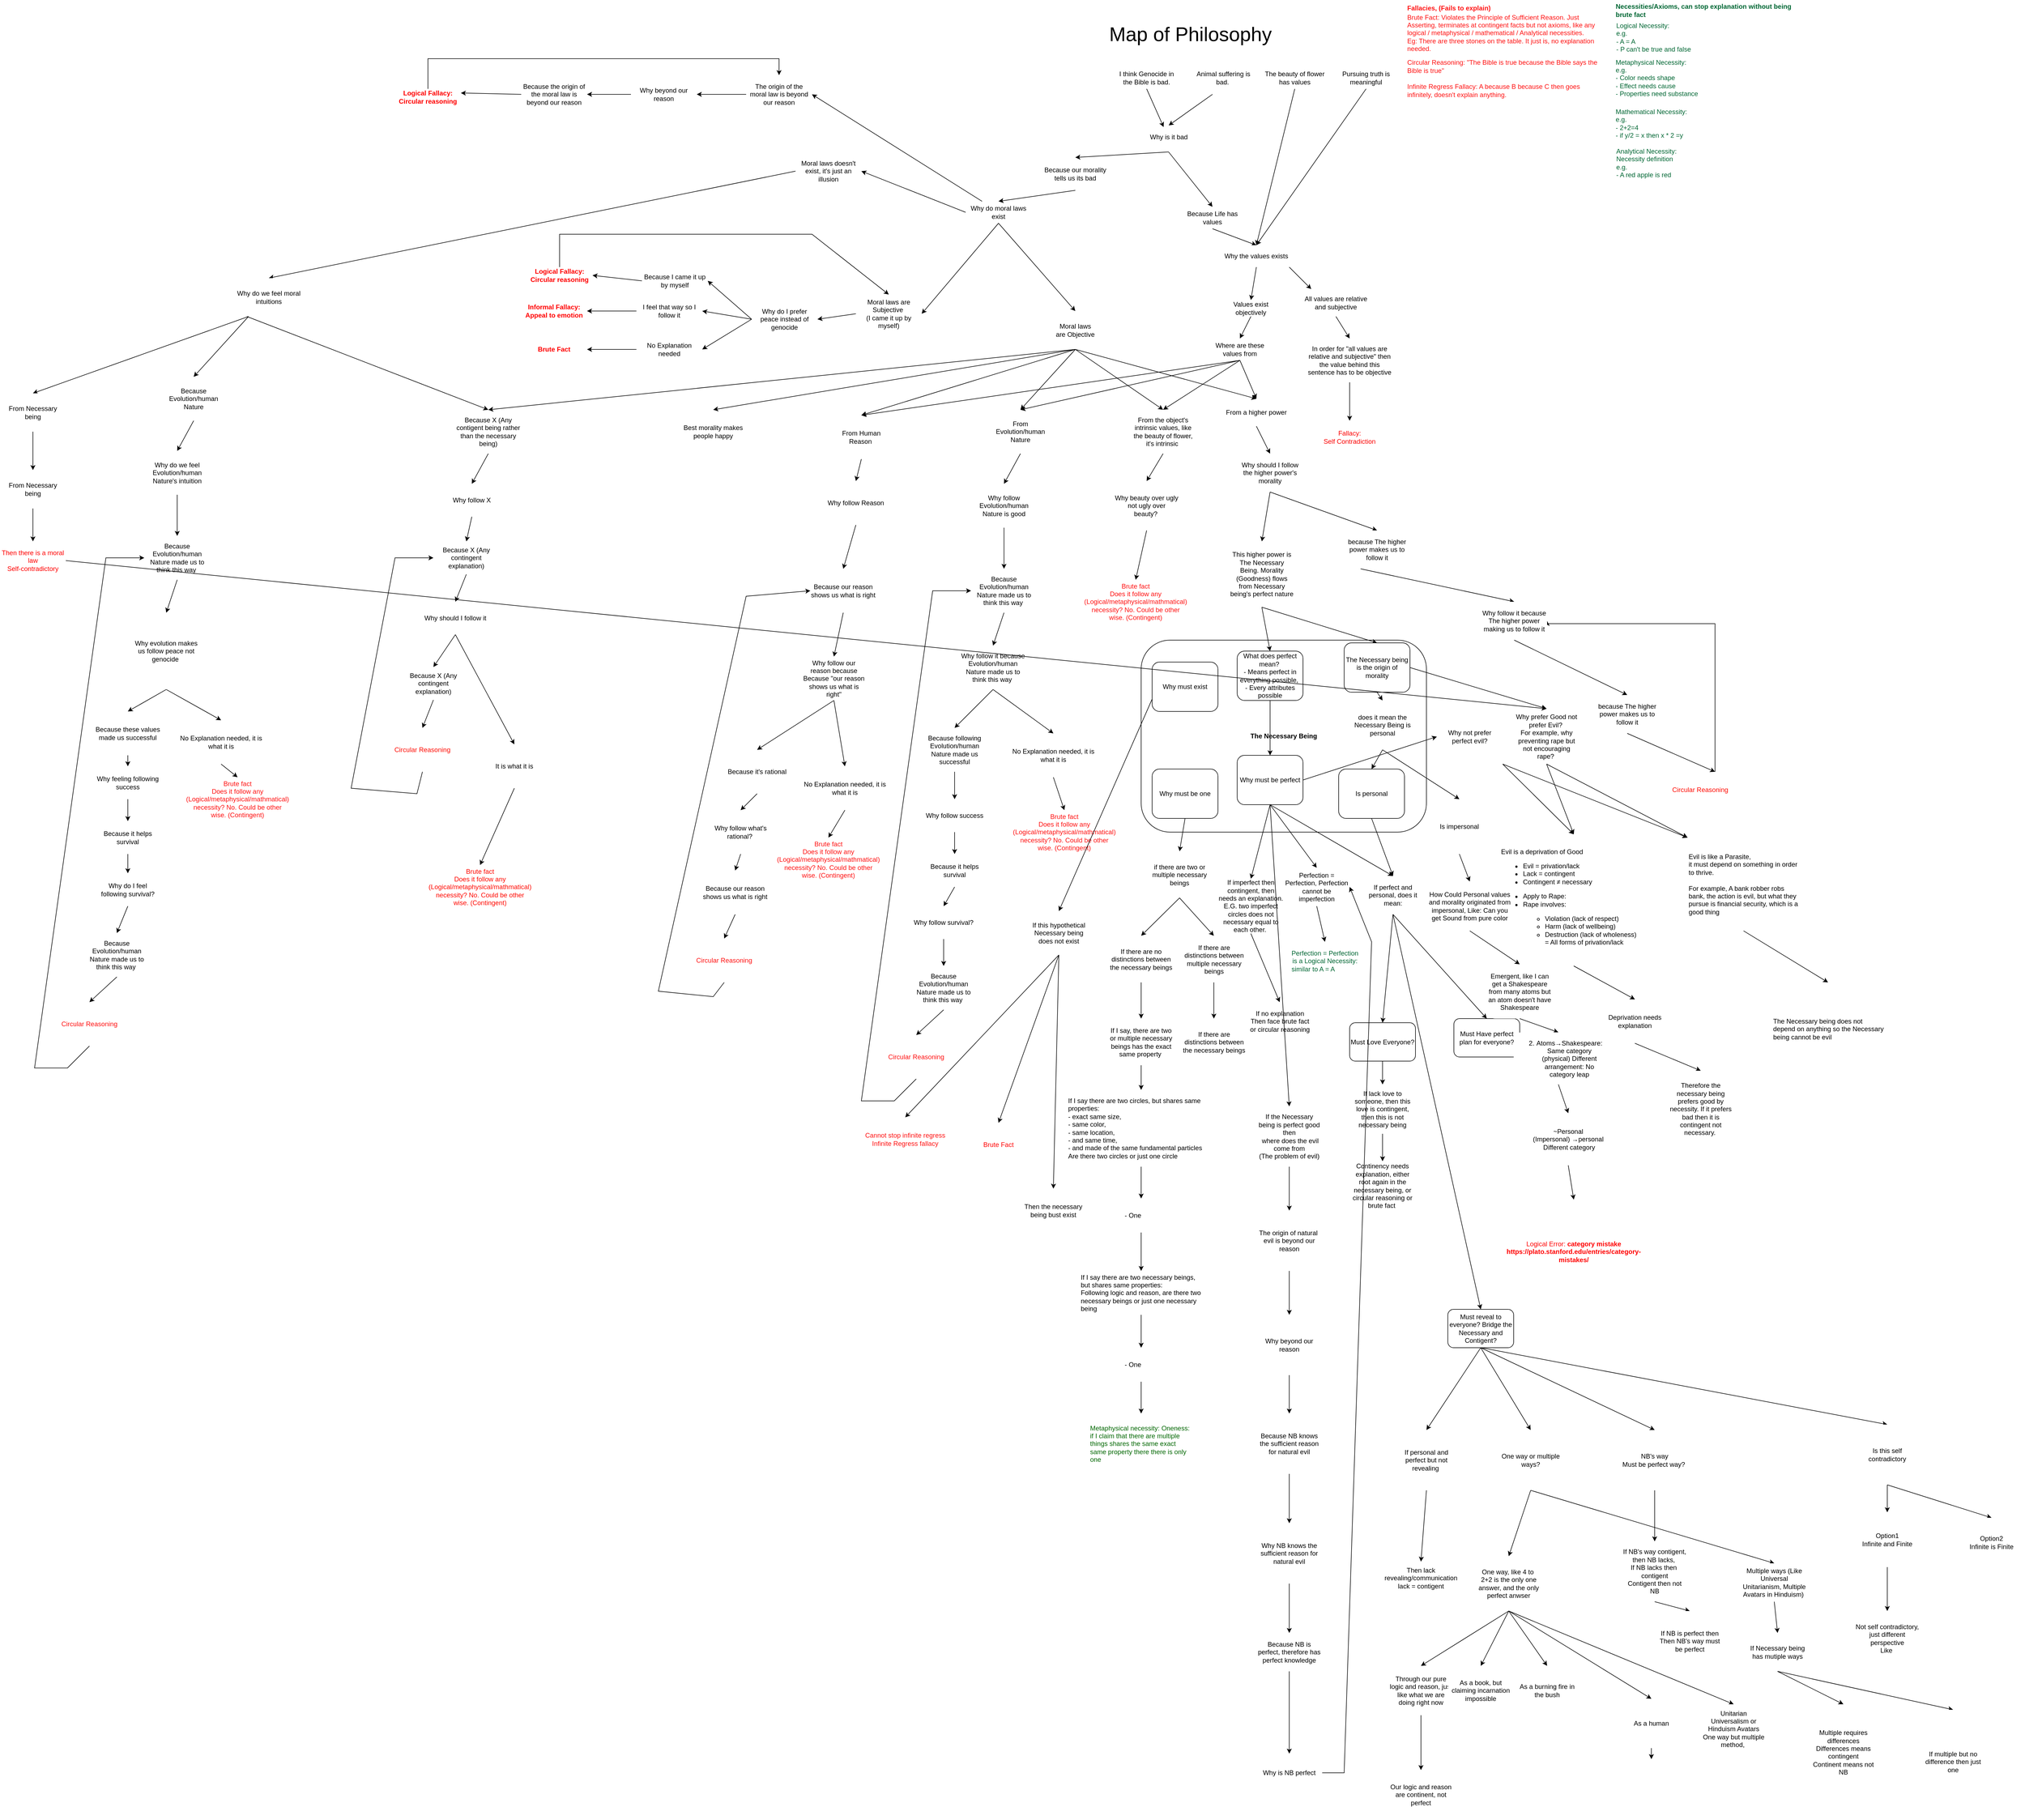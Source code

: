 <mxfile version="25.0.3">
  <diagram id="C5RBs43oDa-KdzZeNtuy" name="Page-1">
    <mxGraphModel dx="3540" dy="680" grid="1" gridSize="10" guides="1" tooltips="1" connect="1" arrows="1" fold="1" page="1" pageScale="1" pageWidth="827" pageHeight="1169" math="0" shadow="0">
      <root>
        <mxCell id="WIyWlLk6GJQsqaUBKTNV-0" />
        <mxCell id="WIyWlLk6GJQsqaUBKTNV-1" parent="WIyWlLk6GJQsqaUBKTNV-0" />
        <mxCell id="WIyWlLk6GJQsqaUBKTNV-6" value="Why is it bad" style="rhombus;html=1;shadow=0;fontFamily=Helvetica;fontSize=12;align=center;strokeWidth=1;spacing=6;spacingTop=-4;strokeColor=none;" parent="WIyWlLk6GJQsqaUBKTNV-1" vertex="1">
          <mxGeometry x="130" y="230" width="100" height="50" as="geometry" />
        </mxCell>
        <mxCell id="WIyWlLk6GJQsqaUBKTNV-7" value="Because our morality tells us its bad" style="rounded=1;whiteSpace=wrap;html=1;fontSize=12;glass=0;strokeWidth=1;shadow=0;strokeColor=none;" parent="WIyWlLk6GJQsqaUBKTNV-1" vertex="1">
          <mxGeometry x="-50" y="290" width="120" height="60" as="geometry" />
        </mxCell>
        <mxCell id="QD0f9zcT27Hbj5ne9ohG-0" value="I think Genocide in the Bible is bad." style="rounded=1;whiteSpace=wrap;html=1;fontSize=12;glass=0;strokeWidth=1;shadow=0;strokeColor=none;" parent="WIyWlLk6GJQsqaUBKTNV-1" vertex="1">
          <mxGeometry x="80" y="125" width="120" height="40" as="geometry" />
        </mxCell>
        <mxCell id="QD0f9zcT27Hbj5ne9ohG-2" value="Animal suffering is bad.&amp;nbsp;" style="rounded=1;whiteSpace=wrap;html=1;fontSize=12;glass=0;strokeWidth=1;shadow=0;strokeColor=none;" parent="WIyWlLk6GJQsqaUBKTNV-1" vertex="1">
          <mxGeometry x="220" y="125" width="120" height="40" as="geometry" />
        </mxCell>
        <mxCell id="QD0f9zcT27Hbj5ne9ohG-5" value="" style="endArrow=classic;html=1;rounded=0;entryX=0.502;entryY=0.032;entryDx=0;entryDy=0;entryPerimeter=0;" parent="WIyWlLk6GJQsqaUBKTNV-1" target="WIyWlLk6GJQsqaUBKTNV-6" edge="1">
          <mxGeometry width="50" height="50" relative="1" as="geometry">
            <mxPoint x="260" y="175" as="sourcePoint" />
            <mxPoint x="140" y="285" as="targetPoint" />
          </mxGeometry>
        </mxCell>
        <mxCell id="QD0f9zcT27Hbj5ne9ohG-6" value="&lt;font style=&quot;font-size: 36px;&quot;&gt;Map of Philosophy&lt;/font&gt;" style="text;html=1;align=center;verticalAlign=middle;whiteSpace=wrap;rounded=0;" parent="WIyWlLk6GJQsqaUBKTNV-1" vertex="1">
          <mxGeometry x="10" y="50" width="420" height="30" as="geometry" />
        </mxCell>
        <mxCell id="QD0f9zcT27Hbj5ne9ohG-8" value="Brute Fact: Violates the Principle of Sufficient Reason. Just Asserting, terminates at contingent facts but not axioms, like any logical / metaphysical / mathematical / Analytical necessities.&amp;nbsp;&amp;nbsp;&lt;div&gt;Eg: There are three stones on the table. It just is, no explanation needed.&amp;nbsp;&amp;nbsp;&lt;/div&gt;" style="text;html=1;align=left;verticalAlign=middle;whiteSpace=wrap;rounded=0;fontColor=#FF1212;" parent="WIyWlLk6GJQsqaUBKTNV-1" vertex="1">
          <mxGeometry x="613" y="28" width="350" height="70" as="geometry" />
        </mxCell>
        <mxCell id="QD0f9zcT27Hbj5ne9ohG-10" value="" style="endArrow=classic;html=1;rounded=0;exitX=0.5;exitY=1;exitDx=0;exitDy=0;" parent="WIyWlLk6GJQsqaUBKTNV-1" source="QD0f9zcT27Hbj5ne9ohG-0" target="WIyWlLk6GJQsqaUBKTNV-6" edge="1">
          <mxGeometry width="50" height="50" relative="1" as="geometry">
            <mxPoint x="260" y="300" as="sourcePoint" />
            <mxPoint x="140" y="281" as="targetPoint" />
            <Array as="points" />
          </mxGeometry>
        </mxCell>
        <mxCell id="PPzZ9EKausJ6tj47_pqB-0" value="" style="endArrow=classic;html=1;rounded=0;exitX=0.5;exitY=1;exitDx=0;exitDy=0;entryX=0.5;entryY=0;entryDx=0;entryDy=0;" parent="WIyWlLk6GJQsqaUBKTNV-1" source="WIyWlLk6GJQsqaUBKTNV-6" target="PPzZ9EKausJ6tj47_pqB-1" edge="1">
          <mxGeometry width="50" height="50" relative="1" as="geometry">
            <mxPoint x="380" y="410" as="sourcePoint" />
            <mxPoint x="280" y="370" as="targetPoint" />
          </mxGeometry>
        </mxCell>
        <mxCell id="PPzZ9EKausJ6tj47_pqB-1" value="Because Life has values" style="rounded=1;whiteSpace=wrap;html=1;fontSize=12;glass=0;strokeWidth=1;shadow=0;strokeColor=none;" parent="WIyWlLk6GJQsqaUBKTNV-1" vertex="1">
          <mxGeometry x="200" y="380" width="120" height="40" as="geometry" />
        </mxCell>
        <mxCell id="PPzZ9EKausJ6tj47_pqB-2" value="" style="endArrow=classic;html=1;rounded=0;exitX=0.5;exitY=1;exitDx=0;exitDy=0;entryX=0.5;entryY=0;entryDx=0;entryDy=0;" parent="WIyWlLk6GJQsqaUBKTNV-1" source="WIyWlLk6GJQsqaUBKTNV-6" target="WIyWlLk6GJQsqaUBKTNV-7" edge="1">
          <mxGeometry width="50" height="50" relative="1" as="geometry">
            <mxPoint x="210" y="350" as="sourcePoint" />
            <mxPoint x="260" y="300" as="targetPoint" />
          </mxGeometry>
        </mxCell>
        <mxCell id="PPzZ9EKausJ6tj47_pqB-3" value="" style="endArrow=classic;html=1;rounded=0;exitX=0.5;exitY=1;exitDx=0;exitDy=0;entryX=0.5;entryY=0;entryDx=0;entryDy=0;" parent="WIyWlLk6GJQsqaUBKTNV-1" source="PPzZ9EKausJ6tj47_pqB-1" target="PPzZ9EKausJ6tj47_pqB-4" edge="1">
          <mxGeometry width="50" height="50" relative="1" as="geometry">
            <mxPoint x="250" y="350" as="sourcePoint" />
            <mxPoint x="410" y="440" as="targetPoint" />
          </mxGeometry>
        </mxCell>
        <mxCell id="PPzZ9EKausJ6tj47_pqB-4" value="Why the values exists" style="rounded=1;whiteSpace=wrap;html=1;fontSize=12;glass=0;strokeWidth=1;shadow=0;strokeColor=none;" parent="WIyWlLk6GJQsqaUBKTNV-1" vertex="1">
          <mxGeometry x="280" y="450" width="120" height="40" as="geometry" />
        </mxCell>
        <mxCell id="PPzZ9EKausJ6tj47_pqB-5" value="" style="endArrow=classic;html=1;rounded=0;exitX=1;exitY=1;exitDx=0;exitDy=0;" parent="WIyWlLk6GJQsqaUBKTNV-1" source="PPzZ9EKausJ6tj47_pqB-4" edge="1">
          <mxGeometry width="50" height="50" relative="1" as="geometry">
            <mxPoint x="380" y="490" as="sourcePoint" />
            <mxPoint x="440" y="530" as="targetPoint" />
          </mxGeometry>
        </mxCell>
        <mxCell id="PPzZ9EKausJ6tj47_pqB-6" value="Values exist objectively" style="rounded=1;whiteSpace=wrap;html=1;fontSize=12;glass=0;strokeWidth=1;shadow=0;strokeColor=none;" parent="WIyWlLk6GJQsqaUBKTNV-1" vertex="1">
          <mxGeometry x="270" y="550" width="120" height="30" as="geometry" />
        </mxCell>
        <mxCell id="PPzZ9EKausJ6tj47_pqB-8" value="&lt;div&gt;All values are relative and s&lt;span style=&quot;background-color: initial;&quot;&gt;ubjective&lt;/span&gt;&lt;/div&gt;" style="rounded=1;whiteSpace=wrap;html=1;fontSize=12;glass=0;strokeWidth=1;shadow=0;strokeColor=none;" parent="WIyWlLk6GJQsqaUBKTNV-1" vertex="1">
          <mxGeometry x="425" y="530" width="120" height="50" as="geometry" />
        </mxCell>
        <mxCell id="PPzZ9EKausJ6tj47_pqB-9" value="" style="endArrow=classic;html=1;rounded=0;exitX=0.5;exitY=1;exitDx=0;exitDy=0;entryX=0.5;entryY=0;entryDx=0;entryDy=0;" parent="WIyWlLk6GJQsqaUBKTNV-1" source="PPzZ9EKausJ6tj47_pqB-4" target="PPzZ9EKausJ6tj47_pqB-6" edge="1">
          <mxGeometry width="50" height="50" relative="1" as="geometry">
            <mxPoint x="390" y="500" as="sourcePoint" />
            <mxPoint x="440" y="450" as="targetPoint" />
          </mxGeometry>
        </mxCell>
        <mxCell id="PPzZ9EKausJ6tj47_pqB-11" value="" style="endArrow=classic;html=1;rounded=0;entryX=0.5;entryY=0;entryDx=0;entryDy=0;exitX=0.5;exitY=1;exitDx=0;exitDy=0;" parent="WIyWlLk6GJQsqaUBKTNV-1" source="PPzZ9EKausJ6tj47_pqB-8" target="PPzZ9EKausJ6tj47_pqB-12" edge="1">
          <mxGeometry width="50" height="50" relative="1" as="geometry">
            <mxPoint x="480" y="560" as="sourcePoint" />
            <mxPoint x="520" y="610" as="targetPoint" />
          </mxGeometry>
        </mxCell>
        <mxCell id="PPzZ9EKausJ6tj47_pqB-12" value="In order for &quot;all values are relative and subjective&quot; then the value behind this sentence has to be objective" style="rounded=1;whiteSpace=wrap;html=1;fontSize=12;glass=0;strokeWidth=1;shadow=0;strokeColor=none;" parent="WIyWlLk6GJQsqaUBKTNV-1" vertex="1">
          <mxGeometry x="430" y="620" width="160" height="80" as="geometry" />
        </mxCell>
        <mxCell id="PPzZ9EKausJ6tj47_pqB-13" value="" style="endArrow=classic;html=1;rounded=0;exitX=0.5;exitY=1;exitDx=0;exitDy=0;entryX=0.5;entryY=0;entryDx=0;entryDy=0;" parent="WIyWlLk6GJQsqaUBKTNV-1" source="PPzZ9EKausJ6tj47_pqB-12" target="PPzZ9EKausJ6tj47_pqB-14" edge="1">
          <mxGeometry width="50" height="50" relative="1" as="geometry">
            <mxPoint x="420" y="630" as="sourcePoint" />
            <mxPoint x="510" y="750" as="targetPoint" />
          </mxGeometry>
        </mxCell>
        <mxCell id="PPzZ9EKausJ6tj47_pqB-14" value="&lt;div&gt;Fallacy:&lt;/div&gt;Self Contradiction" style="rounded=1;whiteSpace=wrap;html=1;fontSize=12;glass=0;strokeWidth=1;shadow=0;strokeColor=none;fontColor=#FB0303;" parent="WIyWlLk6GJQsqaUBKTNV-1" vertex="1">
          <mxGeometry x="430" y="770" width="160" height="60" as="geometry" />
        </mxCell>
        <mxCell id="PPzZ9EKausJ6tj47_pqB-15" value="" style="endArrow=classic;html=1;rounded=0;entryX=0.5;entryY=0;entryDx=0;entryDy=0;exitX=0.5;exitY=1;exitDx=0;exitDy=0;" parent="WIyWlLk6GJQsqaUBKTNV-1" source="PPzZ9EKausJ6tj47_pqB-16" target="PPzZ9EKausJ6tj47_pqB-4" edge="1">
          <mxGeometry width="50" height="50" relative="1" as="geometry">
            <mxPoint x="450" y="400" as="sourcePoint" />
            <mxPoint x="360" y="420" as="targetPoint" />
          </mxGeometry>
        </mxCell>
        <mxCell id="PPzZ9EKausJ6tj47_pqB-16" value="The beauty of flower has values" style="rounded=1;whiteSpace=wrap;html=1;fontSize=12;glass=0;strokeWidth=1;shadow=0;strokeColor=none;" parent="WIyWlLk6GJQsqaUBKTNV-1" vertex="1">
          <mxGeometry x="350" y="125" width="120" height="40" as="geometry" />
        </mxCell>
        <mxCell id="PPzZ9EKausJ6tj47_pqB-17" value="Pursuing truth is meaningful" style="rounded=1;whiteSpace=wrap;html=1;fontSize=12;glass=0;strokeWidth=1;shadow=0;strokeColor=none;" parent="WIyWlLk6GJQsqaUBKTNV-1" vertex="1">
          <mxGeometry x="480" y="125" width="120" height="40" as="geometry" />
        </mxCell>
        <mxCell id="PPzZ9EKausJ6tj47_pqB-18" value="" style="endArrow=classic;html=1;rounded=0;entryX=0.5;entryY=0;entryDx=0;entryDy=0;exitX=0.5;exitY=1;exitDx=0;exitDy=0;" parent="WIyWlLk6GJQsqaUBKTNV-1" source="PPzZ9EKausJ6tj47_pqB-17" target="PPzZ9EKausJ6tj47_pqB-4" edge="1">
          <mxGeometry width="50" height="50" relative="1" as="geometry">
            <mxPoint x="310" y="470" as="sourcePoint" />
            <mxPoint x="360" y="420" as="targetPoint" />
          </mxGeometry>
        </mxCell>
        <mxCell id="PPzZ9EKausJ6tj47_pqB-19" value="" style="endArrow=classic;html=1;rounded=0;entryX=0.5;entryY=0;entryDx=0;entryDy=0;exitX=0.5;exitY=1;exitDx=0;exitDy=0;" parent="WIyWlLk6GJQsqaUBKTNV-1" source="PPzZ9EKausJ6tj47_pqB-26" target="PPzZ9EKausJ6tj47_pqB-20" edge="1">
          <mxGeometry width="50" height="50" relative="1" as="geometry">
            <mxPoint x="320" y="660" as="sourcePoint" />
            <mxPoint x="330" y="640" as="targetPoint" />
          </mxGeometry>
        </mxCell>
        <mxCell id="PPzZ9EKausJ6tj47_pqB-20" value="From a higher power" style="rounded=1;whiteSpace=wrap;html=1;fontSize=12;glass=0;strokeWidth=1;shadow=0;strokeColor=none;" parent="WIyWlLk6GJQsqaUBKTNV-1" vertex="1">
          <mxGeometry x="280" y="730" width="120" height="50" as="geometry" />
        </mxCell>
        <mxCell id="PPzZ9EKausJ6tj47_pqB-23" value="" style="endArrow=classic;html=1;rounded=0;entryX=0.5;entryY=0;entryDx=0;entryDy=0;exitX=0.5;exitY=1;exitDx=0;exitDy=0;" parent="WIyWlLk6GJQsqaUBKTNV-1" source="PPzZ9EKausJ6tj47_pqB-26" target="PPzZ9EKausJ6tj47_pqB-24" edge="1">
          <mxGeometry width="50" height="50" relative="1" as="geometry">
            <mxPoint x="230" y="640" as="sourcePoint" />
            <mxPoint x="220" y="630" as="targetPoint" />
          </mxGeometry>
        </mxCell>
        <mxCell id="PPzZ9EKausJ6tj47_pqB-24" value="From the object&#39;s intrinsic values, like the beauty of flower, it&#39;s intrinsic&amp;nbsp;" style="rounded=1;whiteSpace=wrap;html=1;fontSize=12;glass=0;strokeWidth=1;shadow=0;strokeColor=none;" parent="WIyWlLk6GJQsqaUBKTNV-1" vertex="1">
          <mxGeometry x="110" y="750" width="120" height="80" as="geometry" />
        </mxCell>
        <mxCell id="PPzZ9EKausJ6tj47_pqB-26" value="Where are these values from" style="rounded=1;whiteSpace=wrap;html=1;fontSize=12;glass=0;strokeWidth=1;shadow=0;strokeColor=none;" parent="WIyWlLk6GJQsqaUBKTNV-1" vertex="1">
          <mxGeometry x="250" y="620" width="120" height="40" as="geometry" />
        </mxCell>
        <mxCell id="PPzZ9EKausJ6tj47_pqB-27" value="" style="endArrow=classic;html=1;rounded=0;exitX=0.5;exitY=1;exitDx=0;exitDy=0;entryX=0.5;entryY=0;entryDx=0;entryDy=0;" parent="WIyWlLk6GJQsqaUBKTNV-1" source="PPzZ9EKausJ6tj47_pqB-6" target="PPzZ9EKausJ6tj47_pqB-26" edge="1">
          <mxGeometry width="50" height="50" relative="1" as="geometry">
            <mxPoint x="350" y="500" as="sourcePoint" />
            <mxPoint x="340" y="560" as="targetPoint" />
          </mxGeometry>
        </mxCell>
        <mxCell id="PPzZ9EKausJ6tj47_pqB-29" value="This higher power is The Necessary Being. Morality (Goodness) flows from Necessary being&#39;s perfect nature" style="rounded=1;whiteSpace=wrap;html=1;fontSize=12;glass=0;strokeWidth=1;shadow=0;strokeColor=none;" parent="WIyWlLk6GJQsqaUBKTNV-1" vertex="1">
          <mxGeometry x="290" y="990" width="120" height="120" as="geometry" />
        </mxCell>
        <mxCell id="PPzZ9EKausJ6tj47_pqB-30" value="Why should I follow the higher power&#39;s morality" style="rounded=1;whiteSpace=wrap;html=1;fontSize=12;glass=0;strokeWidth=1;shadow=0;strokeColor=none;" parent="WIyWlLk6GJQsqaUBKTNV-1" vertex="1">
          <mxGeometry x="305" y="830" width="120" height="70" as="geometry" />
        </mxCell>
        <mxCell id="PPzZ9EKausJ6tj47_pqB-32" value="" style="endArrow=classic;html=1;rounded=0;entryX=0.5;entryY=0;entryDx=0;entryDy=0;exitX=0.5;exitY=1;exitDx=0;exitDy=0;" parent="WIyWlLk6GJQsqaUBKTNV-1" source="PPzZ9EKausJ6tj47_pqB-30" target="PPzZ9EKausJ6tj47_pqB-29" edge="1">
          <mxGeometry width="50" height="50" relative="1" as="geometry">
            <mxPoint x="350" y="850" as="sourcePoint" />
            <mxPoint x="400" y="800" as="targetPoint" />
          </mxGeometry>
        </mxCell>
        <mxCell id="PPzZ9EKausJ6tj47_pqB-33" value="&lt;b&gt;The Necessary Being&lt;/b&gt;" style="rounded=1;whiteSpace=wrap;html=1;fontSize=12;glass=0;strokeWidth=1;shadow=0;strokeColor=default;align=center;" parent="WIyWlLk6GJQsqaUBKTNV-1" vertex="1">
          <mxGeometry x="130" y="1170" width="520" height="350" as="geometry" />
        </mxCell>
        <mxCell id="PPzZ9EKausJ6tj47_pqB-34" value="" style="endArrow=classic;html=1;rounded=0;exitX=0.5;exitY=1;exitDx=0;exitDy=0;entryX=0.5;entryY=0;entryDx=0;entryDy=0;" parent="WIyWlLk6GJQsqaUBKTNV-1" source="PPzZ9EKausJ6tj47_pqB-29" target="ZLIjozgTDZ2RWZ3KY44F-0" edge="1">
          <mxGeometry width="50" height="50" relative="1" as="geometry">
            <mxPoint x="430" y="960" as="sourcePoint" />
            <mxPoint x="480" y="910" as="targetPoint" />
          </mxGeometry>
        </mxCell>
        <mxCell id="PPzZ9EKausJ6tj47_pqB-35" value="Fallacies, (Fails to explain)" style="text;html=1;align=left;verticalAlign=middle;whiteSpace=wrap;rounded=0;fontColor=#FF1212;fontStyle=1" parent="WIyWlLk6GJQsqaUBKTNV-1" vertex="1">
          <mxGeometry x="613" y="3" width="237" height="30" as="geometry" />
        </mxCell>
        <mxCell id="PPzZ9EKausJ6tj47_pqB-36" value="&lt;div&gt;If the Necessary being is perfect good then&lt;/div&gt;&lt;div&gt;&lt;span style=&quot;background-color: initial;&quot;&gt;&amp;nbsp;where does the evil come from&lt;/span&gt;&lt;/div&gt;&lt;div&gt;(The problem of evil)&lt;/div&gt;" style="rounded=1;whiteSpace=wrap;html=1;fontSize=12;glass=0;strokeWidth=1;shadow=0;strokeColor=none;" parent="WIyWlLk6GJQsqaUBKTNV-1" vertex="1">
          <mxGeometry x="340" y="2020" width="120" height="110" as="geometry" />
        </mxCell>
        <mxCell id="PPzZ9EKausJ6tj47_pqB-37" value="" style="endArrow=classic;html=1;rounded=0;exitX=0.5;exitY=1;exitDx=0;exitDy=0;entryX=0.5;entryY=0;entryDx=0;entryDy=0;" parent="WIyWlLk6GJQsqaUBKTNV-1" source="ZLIjozgTDZ2RWZ3KY44F-1" target="ZLIjozgTDZ2RWZ3KY44F-10" edge="1">
          <mxGeometry width="50" height="50" relative="1" as="geometry">
            <mxPoint x="350" y="1550" as="sourcePoint" />
            <mxPoint x="210" y="1550" as="targetPoint" />
          </mxGeometry>
        </mxCell>
        <mxCell id="PPzZ9EKausJ6tj47_pqB-40" value="" style="endArrow=classic;html=1;rounded=0;exitX=0.5;exitY=1;exitDx=0;exitDy=0;entryX=0.5;entryY=0;entryDx=0;entryDy=0;" parent="WIyWlLk6GJQsqaUBKTNV-1" source="PPzZ9EKausJ6tj47_pqB-24" target="PPzZ9EKausJ6tj47_pqB-41" edge="1">
          <mxGeometry width="50" height="50" relative="1" as="geometry">
            <mxPoint x="330" y="830" as="sourcePoint" />
            <mxPoint x="180" y="820" as="targetPoint" />
          </mxGeometry>
        </mxCell>
        <mxCell id="PPzZ9EKausJ6tj47_pqB-41" value="Why beauty over ugly not ugly over beauty?&amp;nbsp;" style="rounded=1;whiteSpace=wrap;html=1;fontSize=12;glass=0;strokeWidth=1;shadow=0;strokeColor=none;" parent="WIyWlLk6GJQsqaUBKTNV-1" vertex="1">
          <mxGeometry x="80" y="880" width="120" height="90" as="geometry" />
        </mxCell>
        <mxCell id="PPzZ9EKausJ6tj47_pqB-42" value="Brute fact&lt;div&gt;Does it follow any (Logical/metaphysical/mathmatical) necessity? No. Could be other wise. (Contingent)&lt;/div&gt;" style="rounded=1;whiteSpace=wrap;html=1;fontSize=12;glass=0;strokeWidth=1;shadow=0;strokeColor=none;fontColor=#FF1212;" parent="WIyWlLk6GJQsqaUBKTNV-1" vertex="1">
          <mxGeometry x="40" y="1060" width="160" height="80" as="geometry" />
        </mxCell>
        <mxCell id="PPzZ9EKausJ6tj47_pqB-44" value="" style="endArrow=classic;html=1;rounded=0;exitX=0.5;exitY=1;exitDx=0;exitDy=0;entryX=0.5;entryY=0;entryDx=0;entryDy=0;" parent="WIyWlLk6GJQsqaUBKTNV-1" source="PPzZ9EKausJ6tj47_pqB-41" target="PPzZ9EKausJ6tj47_pqB-42" edge="1">
          <mxGeometry width="50" height="50" relative="1" as="geometry">
            <mxPoint x="190" y="785" as="sourcePoint" />
            <mxPoint x="190" y="830" as="targetPoint" />
          </mxGeometry>
        </mxCell>
        <mxCell id="PPzZ9EKausJ6tj47_pqB-45" value="Why do moral laws exist" style="rounded=1;whiteSpace=wrap;html=1;fontSize=12;glass=0;strokeWidth=1;shadow=0;strokeColor=none;" parent="WIyWlLk6GJQsqaUBKTNV-1" vertex="1">
          <mxGeometry x="-190" y="370" width="120" height="40" as="geometry" />
        </mxCell>
        <mxCell id="PPzZ9EKausJ6tj47_pqB-46" value="From Evolution/human Nature" style="rounded=1;whiteSpace=wrap;html=1;fontSize=12;glass=0;strokeWidth=1;shadow=0;strokeColor=none;" parent="WIyWlLk6GJQsqaUBKTNV-1" vertex="1">
          <mxGeometry x="-150" y="750" width="120" height="80" as="geometry" />
        </mxCell>
        <mxCell id="PPzZ9EKausJ6tj47_pqB-47" value="From Human Reason&amp;nbsp;" style="rounded=1;whiteSpace=wrap;html=1;fontSize=12;glass=0;strokeWidth=1;shadow=0;strokeColor=none;" parent="WIyWlLk6GJQsqaUBKTNV-1" vertex="1">
          <mxGeometry x="-440" y="760" width="120" height="80" as="geometry" />
        </mxCell>
        <mxCell id="PPzZ9EKausJ6tj47_pqB-48" value="" style="endArrow=classic;html=1;rounded=0;exitX=0.5;exitY=1;exitDx=0;exitDy=0;entryX=0.5;entryY=0;entryDx=0;entryDy=0;" parent="WIyWlLk6GJQsqaUBKTNV-1" source="WIyWlLk6GJQsqaUBKTNV-7" target="PPzZ9EKausJ6tj47_pqB-45" edge="1">
          <mxGeometry width="50" height="50" relative="1" as="geometry">
            <mxPoint x="100" y="660" as="sourcePoint" />
            <mxPoint x="150" y="610" as="targetPoint" />
          </mxGeometry>
        </mxCell>
        <mxCell id="PPzZ9EKausJ6tj47_pqB-49" value="" style="endArrow=classic;html=1;rounded=0;exitX=0.5;exitY=1;exitDx=0;exitDy=0;entryX=1;entryY=0.5;entryDx=0;entryDy=0;" parent="WIyWlLk6GJQsqaUBKTNV-1" source="PPzZ9EKausJ6tj47_pqB-45" target="PPzZ9EKausJ6tj47_pqB-50" edge="1">
          <mxGeometry width="50" height="50" relative="1" as="geometry">
            <mxPoint x="110" y="680" as="sourcePoint" />
            <mxPoint x="-190" y="570" as="targetPoint" />
          </mxGeometry>
        </mxCell>
        <mxCell id="PPzZ9EKausJ6tj47_pqB-50" value="Moral laws are Subjective&amp;nbsp;&lt;div&gt;(I&amp;nbsp;came it up by myself)&lt;/div&gt;" style="rounded=1;whiteSpace=wrap;html=1;fontSize=12;glass=0;strokeWidth=1;shadow=0;strokeColor=none;" parent="WIyWlLk6GJQsqaUBKTNV-1" vertex="1">
          <mxGeometry x="-390" y="540" width="120" height="70" as="geometry" />
        </mxCell>
        <mxCell id="PPzZ9EKausJ6tj47_pqB-51" value="Moral laws are&amp;nbsp;&lt;span style=&quot;background-color: initial;&quot;&gt;Objective&lt;/span&gt;" style="rounded=1;whiteSpace=wrap;html=1;fontSize=12;glass=0;strokeWidth=1;shadow=0;strokeColor=none;" parent="WIyWlLk6GJQsqaUBKTNV-1" vertex="1">
          <mxGeometry x="-50" y="570" width="120" height="70" as="geometry" />
        </mxCell>
        <mxCell id="PPzZ9EKausJ6tj47_pqB-53" value="" style="endArrow=classic;html=1;rounded=0;exitX=0.5;exitY=1;exitDx=0;exitDy=0;entryX=0.5;entryY=0;entryDx=0;entryDy=0;" parent="WIyWlLk6GJQsqaUBKTNV-1" source="PPzZ9EKausJ6tj47_pqB-45" target="PPzZ9EKausJ6tj47_pqB-51" edge="1">
          <mxGeometry width="50" height="50" relative="1" as="geometry">
            <mxPoint x="60" y="590" as="sourcePoint" />
            <mxPoint x="110" y="540" as="targetPoint" />
          </mxGeometry>
        </mxCell>
        <mxCell id="PPzZ9EKausJ6tj47_pqB-56" value="" style="endArrow=classic;html=1;rounded=0;exitX=0.5;exitY=1;exitDx=0;exitDy=0;entryX=0.5;entryY=0;entryDx=0;entryDy=0;" parent="WIyWlLk6GJQsqaUBKTNV-1" source="PPzZ9EKausJ6tj47_pqB-51" target="PPzZ9EKausJ6tj47_pqB-46" edge="1">
          <mxGeometry width="50" height="50" relative="1" as="geometry">
            <mxPoint x="70" y="710" as="sourcePoint" />
            <mxPoint x="120" y="660" as="targetPoint" />
          </mxGeometry>
        </mxCell>
        <mxCell id="PPzZ9EKausJ6tj47_pqB-57" value="" style="endArrow=classic;html=1;rounded=0;exitX=0.5;exitY=1;exitDx=0;exitDy=0;entryX=0.5;entryY=0;entryDx=0;entryDy=0;" parent="WIyWlLk6GJQsqaUBKTNV-1" source="PPzZ9EKausJ6tj47_pqB-20" target="PPzZ9EKausJ6tj47_pqB-30" edge="1">
          <mxGeometry width="50" height="50" relative="1" as="geometry">
            <mxPoint x="70" y="710" as="sourcePoint" />
            <mxPoint x="120" y="660" as="targetPoint" />
          </mxGeometry>
        </mxCell>
        <mxCell id="PPzZ9EKausJ6tj47_pqB-58" value="" style="endArrow=classic;html=1;rounded=0;exitX=0.5;exitY=1;exitDx=0;exitDy=0;entryX=0.5;entryY=0;entryDx=0;entryDy=0;" parent="WIyWlLk6GJQsqaUBKTNV-1" source="PPzZ9EKausJ6tj47_pqB-51" target="PPzZ9EKausJ6tj47_pqB-47" edge="1">
          <mxGeometry width="50" height="50" relative="1" as="geometry">
            <mxPoint x="-170" y="680" as="sourcePoint" />
            <mxPoint x="-70" y="630" as="targetPoint" />
          </mxGeometry>
        </mxCell>
        <mxCell id="PPzZ9EKausJ6tj47_pqB-59" value="" style="endArrow=classic;html=1;rounded=0;exitX=0.5;exitY=1;exitDx=0;exitDy=0;entryX=0.5;entryY=0;entryDx=0;entryDy=0;" parent="WIyWlLk6GJQsqaUBKTNV-1" source="PPzZ9EKausJ6tj47_pqB-26" target="PPzZ9EKausJ6tj47_pqB-47" edge="1">
          <mxGeometry width="50" height="50" relative="1" as="geometry">
            <mxPoint x="140" y="680" as="sourcePoint" />
            <mxPoint x="-140" y="700" as="targetPoint" />
          </mxGeometry>
        </mxCell>
        <mxCell id="PPzZ9EKausJ6tj47_pqB-60" value="" style="endArrow=classic;html=1;rounded=0;exitX=0.5;exitY=1;exitDx=0;exitDy=0;entryX=0.5;entryY=0;entryDx=0;entryDy=0;" parent="WIyWlLk6GJQsqaUBKTNV-1" source="PPzZ9EKausJ6tj47_pqB-26" target="PPzZ9EKausJ6tj47_pqB-46" edge="1">
          <mxGeometry width="50" height="50" relative="1" as="geometry">
            <mxPoint x="60" y="670" as="sourcePoint" />
            <mxPoint x="110" y="620" as="targetPoint" />
          </mxGeometry>
        </mxCell>
        <mxCell id="PPzZ9EKausJ6tj47_pqB-61" value="" style="endArrow=classic;html=1;rounded=0;entryX=0.5;entryY=0;entryDx=0;entryDy=0;" parent="WIyWlLk6GJQsqaUBKTNV-1" target="PPzZ9EKausJ6tj47_pqB-24" edge="1">
          <mxGeometry width="50" height="50" relative="1" as="geometry">
            <mxPoint x="10" y="640" as="sourcePoint" />
            <mxPoint x="110" y="620" as="targetPoint" />
          </mxGeometry>
        </mxCell>
        <mxCell id="PPzZ9EKausJ6tj47_pqB-62" value="" style="endArrow=classic;html=1;rounded=0;exitX=0.5;exitY=1;exitDx=0;exitDy=0;entryX=0.5;entryY=0;entryDx=0;entryDy=0;" parent="WIyWlLk6GJQsqaUBKTNV-1" source="PPzZ9EKausJ6tj47_pqB-30" target="PPzZ9EKausJ6tj47_pqB-63" edge="1">
          <mxGeometry width="50" height="50" relative="1" as="geometry">
            <mxPoint x="360" y="940" as="sourcePoint" />
            <mxPoint x="520" y="940" as="targetPoint" />
          </mxGeometry>
        </mxCell>
        <mxCell id="PPzZ9EKausJ6tj47_pqB-63" value="because The higher power makes us to follow it" style="rounded=1;whiteSpace=wrap;html=1;fontSize=12;glass=0;strokeWidth=1;shadow=0;strokeColor=none;" parent="WIyWlLk6GJQsqaUBKTNV-1" vertex="1">
          <mxGeometry x="500" y="970" width="120" height="70" as="geometry" />
        </mxCell>
        <mxCell id="PPzZ9EKausJ6tj47_pqB-64" value="" style="endArrow=classic;html=1;rounded=0;exitX=0.25;exitY=1;exitDx=0;exitDy=0;entryX=0.5;entryY=0;entryDx=0;entryDy=0;" parent="WIyWlLk6GJQsqaUBKTNV-1" source="PPzZ9EKausJ6tj47_pqB-63" target="U7u54B4pJAySY7Ac1LAJ-14" edge="1">
          <mxGeometry width="50" height="50" relative="1" as="geometry">
            <mxPoint x="380" y="1040" as="sourcePoint" />
            <mxPoint x="660" y="1070" as="targetPoint" />
          </mxGeometry>
        </mxCell>
        <mxCell id="PPzZ9EKausJ6tj47_pqB-67" style="edgeStyle=orthogonalEdgeStyle;rounded=0;orthogonalLoop=1;jettySize=auto;html=1;entryX=1;entryY=0.5;entryDx=0;entryDy=0;exitX=0.5;exitY=0;exitDx=0;exitDy=0;" parent="WIyWlLk6GJQsqaUBKTNV-1" source="PPzZ9EKausJ6tj47_pqB-65" target="U7u54B4pJAySY7Ac1LAJ-14" edge="1">
          <mxGeometry relative="1" as="geometry">
            <Array as="points">
              <mxPoint x="980" y="1140" />
              <mxPoint x="740" y="1140" />
            </Array>
            <mxPoint x="790" y="1140" as="targetPoint" />
          </mxGeometry>
        </mxCell>
        <mxCell id="PPzZ9EKausJ6tj47_pqB-65" value="&lt;font&gt;Circular Reasoning&lt;/font&gt;&lt;div&gt;&lt;br&gt;&lt;/div&gt;" style="rounded=1;whiteSpace=wrap;html=1;fontSize=12;glass=0;strokeWidth=1;shadow=0;strokeColor=none;align=left;fontColor=#FF0B03;" parent="WIyWlLk6GJQsqaUBKTNV-1" vertex="1">
          <mxGeometry x="1096" y="1410" width="160" height="80" as="geometry" />
        </mxCell>
        <mxCell id="PPzZ9EKausJ6tj47_pqB-68" value="Best morality makes people happy" style="rounded=1;whiteSpace=wrap;html=1;fontSize=12;glass=0;strokeWidth=1;shadow=0;strokeColor=none;" parent="WIyWlLk6GJQsqaUBKTNV-1" vertex="1">
          <mxGeometry x="-710" y="750" width="120" height="80" as="geometry" />
        </mxCell>
        <mxCell id="PPzZ9EKausJ6tj47_pqB-69" value="" style="endArrow=classic;html=1;rounded=0;entryX=0.5;entryY=0;entryDx=0;entryDy=0;exitX=1;exitY=0.5;exitDx=0;exitDy=0;" parent="WIyWlLk6GJQsqaUBKTNV-1" source="ZLIjozgTDZ2RWZ3KY44F-0" target="PPzZ9EKausJ6tj47_pqB-70" edge="1">
          <mxGeometry width="50" height="50" relative="1" as="geometry">
            <mxPoint x="730" y="1250" as="sourcePoint" />
            <mxPoint x="616" y="1110" as="targetPoint" />
          </mxGeometry>
        </mxCell>
        <mxCell id="PPzZ9EKausJ6tj47_pqB-70" value="Why prefer Good not prefer Evil?&amp;nbsp;&lt;br&gt;For example, why preventing rape but not encouraging rape?&amp;nbsp;" style="rounded=1;whiteSpace=wrap;html=1;fontSize=12;glass=0;strokeWidth=1;shadow=0;strokeColor=none;" parent="WIyWlLk6GJQsqaUBKTNV-1" vertex="1">
          <mxGeometry x="809" y="1295" width="120" height="101" as="geometry" />
        </mxCell>
        <mxCell id="PPzZ9EKausJ6tj47_pqB-72" value="" style="endArrow=classic;html=1;rounded=0;exitX=0.5;exitY=1;exitDx=0;exitDy=0;entryX=0.5;entryY=0;entryDx=0;entryDy=0;" parent="WIyWlLk6GJQsqaUBKTNV-1" source="PPzZ9EKausJ6tj47_pqB-70" target="PPzZ9EKausJ6tj47_pqB-73" edge="1">
          <mxGeometry width="50" height="50" relative="1" as="geometry">
            <mxPoint x="636" y="1480" as="sourcePoint" />
            <mxPoint x="716" y="1510" as="targetPoint" />
          </mxGeometry>
        </mxCell>
        <mxCell id="PPzZ9EKausJ6tj47_pqB-73" value="Evil is a deprivation of Good&lt;br&gt;&lt;ul depth=&quot;0&quot; class=&quot;-mt-1 list-disc space-y-2 pl-8&quot;&gt;&lt;li class=&quot;whitespace-normal break-words&quot;&gt;Evil = privation/lack&lt;/li&gt;&lt;li class=&quot;whitespace-normal break-words&quot;&gt;Lack = contingent&lt;/li&gt;&lt;li class=&quot;whitespace-normal break-words&quot;&gt;Contingent ≠ necessary&lt;/li&gt;&lt;/ul&gt;&lt;ul depth=&quot;0&quot; class=&quot;-mt-1 list-disc space-y-2 pl-8&quot;&gt;&lt;li class=&quot;whitespace-normal break-words&quot;&gt;Apply to Rape:&lt;/li&gt;&lt;li class=&quot;whitespace-normal break-words&quot;&gt;Rape involves:&lt;/li&gt;&lt;/ul&gt;&lt;ul depth=&quot;0&quot; class=&quot;-mt-1 list-disc space-y-2 pl-8&quot;&gt;&lt;ul&gt;&lt;li class=&quot;whitespace-normal break-words&quot;&gt;Violation (lack of respect)&lt;/li&gt;&lt;/ul&gt;&lt;ul&gt;&lt;li class=&quot;whitespace-normal break-words&quot;&gt;Harm (lack of wellbeing)&lt;/li&gt;&lt;/ul&gt;&lt;ul&gt;&lt;li class=&quot;whitespace-normal break-words&quot;&gt;Destruction (lack of wholeness)&lt;br&gt;= All forms of privation/lack&lt;/li&gt;&lt;/ul&gt;&lt;/ul&gt;" style="rounded=1;whiteSpace=wrap;html=1;fontSize=12;glass=0;strokeWidth=1;shadow=0;strokeColor=none;align=left;" parent="WIyWlLk6GJQsqaUBKTNV-1" vertex="1">
          <mxGeometry x="783.5" y="1524" width="270" height="240" as="geometry" />
        </mxCell>
        <mxCell id="PPzZ9EKausJ6tj47_pqB-74" value="" style="endArrow=classic;html=1;rounded=0;exitX=0.5;exitY=1;exitDx=0;exitDy=0;entryX=0.5;entryY=0;entryDx=0;entryDy=0;" parent="WIyWlLk6GJQsqaUBKTNV-1" source="PPzZ9EKausJ6tj47_pqB-46" target="PPzZ9EKausJ6tj47_pqB-75" edge="1">
          <mxGeometry width="50" height="50" relative="1" as="geometry">
            <mxPoint x="10" y="860" as="sourcePoint" />
            <mxPoint x="-110" y="890" as="targetPoint" />
          </mxGeometry>
        </mxCell>
        <mxCell id="PPzZ9EKausJ6tj47_pqB-75" value="Why follow Evolution/human Nature is good" style="rounded=1;whiteSpace=wrap;html=1;fontSize=12;glass=0;strokeWidth=1;shadow=0;strokeColor=none;" parent="WIyWlLk6GJQsqaUBKTNV-1" vertex="1">
          <mxGeometry x="-180" y="885" width="120" height="80" as="geometry" />
        </mxCell>
        <mxCell id="P64QPKIvVIQDgWqysjwf-0" value="Circular Reasoning: &quot;The Bible is true because the Bible says the Bible is true&quot;" style="text;html=1;align=left;verticalAlign=middle;whiteSpace=wrap;rounded=0;fontColor=#FF1212;" parent="WIyWlLk6GJQsqaUBKTNV-1" vertex="1">
          <mxGeometry x="613" y="103" width="350" height="42" as="geometry" />
        </mxCell>
        <mxCell id="P64QPKIvVIQDgWqysjwf-1" value="Infinite Regress Fallacy: A because B because C then goes infinitely, doesn&#39;t explain anything.&amp;nbsp;" style="text;html=1;align=left;verticalAlign=middle;whiteSpace=wrap;rounded=0;fontColor=#FF1212;" parent="WIyWlLk6GJQsqaUBKTNV-1" vertex="1">
          <mxGeometry x="613" y="147" width="350" height="42" as="geometry" />
        </mxCell>
        <mxCell id="P64QPKIvVIQDgWqysjwf-2" value="&lt;font&gt;Necessities/Axioms, can stop explanation without being brute fact&lt;/font&gt;" style="text;html=1;align=left;verticalAlign=middle;whiteSpace=wrap;rounded=0;fontColor=#006633;fontStyle=1" parent="WIyWlLk6GJQsqaUBKTNV-1" vertex="1">
          <mxGeometry x="993" y="3" width="337" height="37" as="geometry" />
        </mxCell>
        <mxCell id="P64QPKIvVIQDgWqysjwf-3" value="&lt;font&gt;Logical Necessity:&lt;br&gt;&lt;/font&gt;&lt;div&gt;&lt;font&gt;&lt;div&gt;e.g.&lt;/div&gt;&lt;div&gt;- A = A&lt;/div&gt;&lt;div&gt;- P can&#39;t be true and false&lt;/div&gt;&lt;/font&gt;&lt;/div&gt;" style="text;html=1;align=left;verticalAlign=middle;whiteSpace=wrap;rounded=0;fontColor=#006633;" parent="WIyWlLk6GJQsqaUBKTNV-1" vertex="1">
          <mxGeometry x="994" y="46" width="350" height="50" as="geometry" />
        </mxCell>
        <mxCell id="P64QPKIvVIQDgWqysjwf-4" value="&lt;div&gt;&lt;font&gt;Metaphysical Necessity:&lt;/font&gt;&lt;/div&gt;&lt;div&gt;&lt;font&gt;e.g.&lt;/font&gt;&lt;/div&gt;&lt;div&gt;&lt;font&gt;-&amp;nbsp;&lt;span style=&quot;background-color: initial;&quot;&gt;Color needs shape&lt;/span&gt;&lt;br&gt;&lt;/font&gt;&lt;/div&gt;&lt;div&gt;&lt;font&gt;- Effect needs cause&lt;/font&gt;&lt;/div&gt;&lt;div&gt;&lt;font&gt;- Properties need substance&lt;/font&gt;&lt;/div&gt;" style="text;html=1;align=left;verticalAlign=middle;whiteSpace=wrap;rounded=0;fontColor=#006633;" parent="WIyWlLk6GJQsqaUBKTNV-1" vertex="1">
          <mxGeometry x="993" y="71" width="350" height="148" as="geometry" />
        </mxCell>
        <mxCell id="P64QPKIvVIQDgWqysjwf-5" value="&lt;div&gt;&lt;font&gt;Mathematical Necessity:&lt;/font&gt;&lt;/div&gt;&lt;div&gt;&lt;font&gt;e.g.&lt;/font&gt;&lt;/div&gt;&lt;div&gt;&lt;font&gt;- 2+2=4&lt;/font&gt;&lt;/div&gt;&lt;div&gt;&lt;font&gt;- if y/2 = x then x * 2 =y&lt;/font&gt;&lt;/div&gt;" style="text;html=1;align=left;verticalAlign=middle;whiteSpace=wrap;rounded=0;fontColor=#006633;" parent="WIyWlLk6GJQsqaUBKTNV-1" vertex="1">
          <mxGeometry x="993" y="203" width="350" height="50" as="geometry" />
        </mxCell>
        <mxCell id="P64QPKIvVIQDgWqysjwf-11" value="" style="endArrow=classic;html=1;rounded=0;exitX=0.5;exitY=1;exitDx=0;exitDy=0;entryX=0.5;entryY=0;entryDx=0;entryDy=0;" parent="WIyWlLk6GJQsqaUBKTNV-1" source="PPzZ9EKausJ6tj47_pqB-73" target="P64QPKIvVIQDgWqysjwf-12" edge="1">
          <mxGeometry width="50" height="50" relative="1" as="geometry">
            <mxPoint x="886" y="1670" as="sourcePoint" />
            <mxPoint x="956" y="1770" as="targetPoint" />
          </mxGeometry>
        </mxCell>
        <mxCell id="P64QPKIvVIQDgWqysjwf-12" value="Deprivation needs explanation" style="rounded=1;whiteSpace=wrap;html=1;fontSize=12;glass=0;strokeWidth=1;shadow=0;strokeColor=none;" parent="WIyWlLk6GJQsqaUBKTNV-1" vertex="1">
          <mxGeometry x="970" y="1825" width="120" height="80" as="geometry" />
        </mxCell>
        <mxCell id="P64QPKIvVIQDgWqysjwf-13" value="" style="endArrow=classic;html=1;rounded=0;exitX=0.5;exitY=1;exitDx=0;exitDy=0;entryX=0.5;entryY=0;entryDx=0;entryDy=0;" parent="WIyWlLk6GJQsqaUBKTNV-1" source="P64QPKIvVIQDgWqysjwf-12" target="P64QPKIvVIQDgWqysjwf-14" edge="1">
          <mxGeometry width="50" height="50" relative="1" as="geometry">
            <mxPoint x="941" y="1710" as="sourcePoint" />
            <mxPoint x="976" y="1900" as="targetPoint" />
          </mxGeometry>
        </mxCell>
        <mxCell id="P64QPKIvVIQDgWqysjwf-14" value="Therefore the necessary being prefers good by necessity. If it prefers bad then it is contingent not necessary.&amp;nbsp;" style="rounded=1;whiteSpace=wrap;html=1;fontSize=12;glass=0;strokeWidth=1;shadow=0;strokeColor=none;" parent="WIyWlLk6GJQsqaUBKTNV-1" vertex="1">
          <mxGeometry x="1090" y="1955" width="120" height="140" as="geometry" />
        </mxCell>
        <mxCell id="U7u54B4pJAySY7Ac1LAJ-0" value="" style="endArrow=classic;html=1;rounded=0;exitX=0.5;exitY=1;exitDx=0;exitDy=0;entryX=0.5;entryY=0;entryDx=0;entryDy=0;" parent="WIyWlLk6GJQsqaUBKTNV-1" source="PPzZ9EKausJ6tj47_pqB-51" target="PPzZ9EKausJ6tj47_pqB-68" edge="1">
          <mxGeometry width="50" height="50" relative="1" as="geometry">
            <mxPoint x="-270" y="810" as="sourcePoint" />
            <mxPoint x="-220" y="760" as="targetPoint" />
          </mxGeometry>
        </mxCell>
        <mxCell id="U7u54B4pJAySY7Ac1LAJ-1" value="" style="endArrow=classic;html=1;rounded=0;exitX=0.5;exitY=1;exitDx=0;exitDy=0;entryX=0.5;entryY=0;entryDx=0;entryDy=0;" parent="WIyWlLk6GJQsqaUBKTNV-1" source="PPzZ9EKausJ6tj47_pqB-75" target="U7u54B4pJAySY7Ac1LAJ-2" edge="1">
          <mxGeometry width="50" height="50" relative="1" as="geometry">
            <mxPoint x="-60" y="940" as="sourcePoint" />
            <mxPoint x="-100" y="1030" as="targetPoint" />
          </mxGeometry>
        </mxCell>
        <mxCell id="U7u54B4pJAySY7Ac1LAJ-2" value="Because Evolution/human Nature made us to think this way&amp;nbsp;" style="rounded=1;whiteSpace=wrap;html=1;fontSize=12;glass=0;strokeWidth=1;shadow=0;strokeColor=none;" parent="WIyWlLk6GJQsqaUBKTNV-1" vertex="1">
          <mxGeometry x="-180" y="1040" width="120" height="80" as="geometry" />
        </mxCell>
        <mxCell id="U7u54B4pJAySY7Ac1LAJ-3" value="" style="endArrow=classic;html=1;rounded=0;exitX=0.5;exitY=1;exitDx=0;exitDy=0;entryX=0.5;entryY=0;entryDx=0;entryDy=0;" parent="WIyWlLk6GJQsqaUBKTNV-1" source="U7u54B4pJAySY7Ac1LAJ-2" target="U7u54B4pJAySY7Ac1LAJ-4" edge="1">
          <mxGeometry width="50" height="50" relative="1" as="geometry">
            <mxPoint x="40" y="1050" as="sourcePoint" />
            <mxPoint x="-150" y="1190" as="targetPoint" />
          </mxGeometry>
        </mxCell>
        <mxCell id="U7u54B4pJAySY7Ac1LAJ-4" value="Why follow it because Evolution/human Nature made us to think this way&amp;nbsp;" style="rounded=1;whiteSpace=wrap;html=1;fontSize=12;glass=0;strokeWidth=1;shadow=0;strokeColor=none;" parent="WIyWlLk6GJQsqaUBKTNV-1" vertex="1">
          <mxGeometry x="-200" y="1180" width="120" height="80" as="geometry" />
        </mxCell>
        <mxCell id="U7u54B4pJAySY7Ac1LAJ-5" value="" style="endArrow=classic;html=1;rounded=0;exitX=0.5;exitY=1;exitDx=0;exitDy=0;entryX=0.5;entryY=0;entryDx=0;entryDy=0;" parent="WIyWlLk6GJQsqaUBKTNV-1" source="U7u54B4pJAySY7Ac1LAJ-4" target="U7u54B4pJAySY7Ac1LAJ-6" edge="1">
          <mxGeometry width="50" height="50" relative="1" as="geometry">
            <mxPoint x="-40" y="1160" as="sourcePoint" />
            <mxPoint x="-170" y="1340" as="targetPoint" />
          </mxGeometry>
        </mxCell>
        <mxCell id="U7u54B4pJAySY7Ac1LAJ-6" value="Because following Evolution/human Nature made us successful" style="rounded=1;whiteSpace=wrap;html=1;fontSize=12;glass=0;strokeWidth=1;shadow=0;strokeColor=none;" parent="WIyWlLk6GJQsqaUBKTNV-1" vertex="1">
          <mxGeometry x="-270" y="1330" width="120" height="80" as="geometry" />
        </mxCell>
        <mxCell id="U7u54B4pJAySY7Ac1LAJ-7" value="" style="endArrow=classic;html=1;rounded=0;exitX=0.5;exitY=1;exitDx=0;exitDy=0;entryX=0.5;entryY=0;entryDx=0;entryDy=0;" parent="WIyWlLk6GJQsqaUBKTNV-1" source="U7u54B4pJAySY7Ac1LAJ-6" target="U7u54B4pJAySY7Ac1LAJ-47" edge="1">
          <mxGeometry width="50" height="50" relative="1" as="geometry">
            <mxPoint x="-150" y="1280" as="sourcePoint" />
            <mxPoint x="-190" y="1450" as="targetPoint" />
          </mxGeometry>
        </mxCell>
        <mxCell id="U7u54B4pJAySY7Ac1LAJ-8" value="Circular Reasoning" style="rounded=1;whiteSpace=wrap;html=1;fontSize=12;glass=0;strokeWidth=1;shadow=0;strokeColor=none;fontColor=#FF1212;" parent="WIyWlLk6GJQsqaUBKTNV-1" vertex="1">
          <mxGeometry x="-360" y="1890" width="160" height="80" as="geometry" />
        </mxCell>
        <mxCell id="U7u54B4pJAySY7Ac1LAJ-9" value="" style="endArrow=classic;html=1;rounded=0;entryX=0;entryY=0.5;entryDx=0;entryDy=0;exitX=0.5;exitY=1;exitDx=0;exitDy=0;" parent="WIyWlLk6GJQsqaUBKTNV-1" source="U7u54B4pJAySY7Ac1LAJ-8" target="U7u54B4pJAySY7Ac1LAJ-2" edge="1">
          <mxGeometry width="50" height="50" relative="1" as="geometry">
            <mxPoint x="-230" y="1730" as="sourcePoint" />
            <mxPoint x="-320" y="1060" as="targetPoint" />
            <Array as="points">
              <mxPoint x="-320" y="2010" />
              <mxPoint x="-380" y="2010" />
              <mxPoint x="-250" y="1080" />
            </Array>
          </mxGeometry>
        </mxCell>
        <mxCell id="U7u54B4pJAySY7Ac1LAJ-10" value="" style="endArrow=classic;html=1;rounded=0;exitX=0.5;exitY=1;exitDx=0;exitDy=0;entryX=0.5;entryY=0;entryDx=0;entryDy=0;" parent="WIyWlLk6GJQsqaUBKTNV-1" source="U7u54B4pJAySY7Ac1LAJ-4" target="U7u54B4pJAySY7Ac1LAJ-11" edge="1">
          <mxGeometry width="50" height="50" relative="1" as="geometry">
            <mxPoint x="-10" y="1430" as="sourcePoint" />
            <mxPoint x="-60" y="1340" as="targetPoint" />
          </mxGeometry>
        </mxCell>
        <mxCell id="U7u54B4pJAySY7Ac1LAJ-11" value="&lt;font color=&quot;#000000&quot;&gt;No Explanation needed, it is what it is&lt;/font&gt;" style="rounded=1;whiteSpace=wrap;html=1;fontSize=12;glass=0;strokeWidth=1;shadow=0;strokeColor=none;fontColor=#FF9999;" parent="WIyWlLk6GJQsqaUBKTNV-1" vertex="1">
          <mxGeometry x="-110" y="1340" width="160" height="80" as="geometry" />
        </mxCell>
        <mxCell id="U7u54B4pJAySY7Ac1LAJ-12" value="Brute fact&lt;div&gt;Does it follow any (Logical/metaphysical/mathmatical) necessity? No. Could be other wise. (Contingent)&lt;/div&gt;" style="rounded=1;whiteSpace=wrap;html=1;fontSize=12;glass=0;strokeWidth=1;shadow=0;strokeColor=none;fontColor=#FF1212;" parent="WIyWlLk6GJQsqaUBKTNV-1" vertex="1">
          <mxGeometry x="-90" y="1480" width="160" height="80" as="geometry" />
        </mxCell>
        <mxCell id="U7u54B4pJAySY7Ac1LAJ-13" value="" style="endArrow=classic;html=1;rounded=0;exitX=0.5;exitY=1;exitDx=0;exitDy=0;entryX=0.5;entryY=0;entryDx=0;entryDy=0;" parent="WIyWlLk6GJQsqaUBKTNV-1" source="U7u54B4pJAySY7Ac1LAJ-11" target="U7u54B4pJAySY7Ac1LAJ-12" edge="1">
          <mxGeometry width="50" height="50" relative="1" as="geometry">
            <mxPoint y="1440" as="sourcePoint" />
            <mxPoint x="50" y="1390" as="targetPoint" />
          </mxGeometry>
        </mxCell>
        <mxCell id="U7u54B4pJAySY7Ac1LAJ-14" value="Why follow it because The higher power making us to follow it" style="rounded=1;whiteSpace=wrap;html=1;fontSize=12;glass=0;strokeWidth=1;shadow=0;strokeColor=none;" parent="WIyWlLk6GJQsqaUBKTNV-1" vertex="1">
          <mxGeometry x="750" y="1100" width="120" height="70" as="geometry" />
        </mxCell>
        <mxCell id="U7u54B4pJAySY7Ac1LAJ-15" value="because The higher power makes us to follow it" style="rounded=1;whiteSpace=wrap;html=1;fontSize=12;glass=0;strokeWidth=1;shadow=0;strokeColor=none;" parent="WIyWlLk6GJQsqaUBKTNV-1" vertex="1">
          <mxGeometry x="956" y="1270" width="120" height="70" as="geometry" />
        </mxCell>
        <mxCell id="U7u54B4pJAySY7Ac1LAJ-16" value="" style="endArrow=classic;html=1;rounded=0;exitX=0.5;exitY=1;exitDx=0;exitDy=0;entryX=0.5;entryY=0;entryDx=0;entryDy=0;" parent="WIyWlLk6GJQsqaUBKTNV-1" source="U7u54B4pJAySY7Ac1LAJ-14" target="U7u54B4pJAySY7Ac1LAJ-15" edge="1">
          <mxGeometry width="50" height="50" relative="1" as="geometry">
            <mxPoint x="570" y="1050" as="sourcePoint" />
            <mxPoint x="690" y="1120" as="targetPoint" />
          </mxGeometry>
        </mxCell>
        <mxCell id="U7u54B4pJAySY7Ac1LAJ-17" value="" style="endArrow=classic;html=1;rounded=0;exitX=0.5;exitY=1;exitDx=0;exitDy=0;entryX=0.5;entryY=0;entryDx=0;entryDy=0;" parent="WIyWlLk6GJQsqaUBKTNV-1" source="U7u54B4pJAySY7Ac1LAJ-15" target="PPzZ9EKausJ6tj47_pqB-65" edge="1">
          <mxGeometry width="50" height="50" relative="1" as="geometry">
            <mxPoint x="886" y="1200" as="sourcePoint" />
            <mxPoint x="1026" y="1280" as="targetPoint" />
          </mxGeometry>
        </mxCell>
        <mxCell id="U7u54B4pJAySY7Ac1LAJ-21" value="Because&amp;nbsp;X (Any contigent being rather than the necessary being)" style="rounded=1;whiteSpace=wrap;html=1;fontSize=12;glass=0;strokeWidth=1;shadow=0;strokeColor=none;" parent="WIyWlLk6GJQsqaUBKTNV-1" vertex="1">
          <mxGeometry x="-1120" y="750" width="120" height="80" as="geometry" />
        </mxCell>
        <mxCell id="U7u54B4pJAySY7Ac1LAJ-22" value="" style="endArrow=classic;html=1;rounded=0;exitX=0.5;exitY=1;exitDx=0;exitDy=0;entryX=0.5;entryY=0;entryDx=0;entryDy=0;" parent="WIyWlLk6GJQsqaUBKTNV-1" source="PPzZ9EKausJ6tj47_pqB-51" target="U7u54B4pJAySY7Ac1LAJ-21" edge="1">
          <mxGeometry width="50" height="50" relative="1" as="geometry">
            <mxPoint x="-450" y="870" as="sourcePoint" />
            <mxPoint x="-420" y="670" as="targetPoint" />
          </mxGeometry>
        </mxCell>
        <mxCell id="U7u54B4pJAySY7Ac1LAJ-23" value="" style="endArrow=classic;html=1;rounded=0;exitX=0;exitY=0.5;exitDx=0;exitDy=0;entryX=1;entryY=0.5;entryDx=0;entryDy=0;" parent="WIyWlLk6GJQsqaUBKTNV-1" source="PPzZ9EKausJ6tj47_pqB-50" target="U7u54B4pJAySY7Ac1LAJ-24" edge="1">
          <mxGeometry width="50" height="50" relative="1" as="geometry">
            <mxPoint x="-430" y="650" as="sourcePoint" />
            <mxPoint x="-410" y="600" as="targetPoint" />
          </mxGeometry>
        </mxCell>
        <mxCell id="U7u54B4pJAySY7Ac1LAJ-24" value="Why do I prefer peace instead of genocide" style="rounded=1;whiteSpace=wrap;html=1;fontSize=12;glass=0;strokeWidth=1;shadow=0;strokeColor=none;" parent="WIyWlLk6GJQsqaUBKTNV-1" vertex="1">
          <mxGeometry x="-580" y="570" width="120" height="30" as="geometry" />
        </mxCell>
        <mxCell id="U7u54B4pJAySY7Ac1LAJ-26" value="I feel that way so I follow it" style="rounded=1;whiteSpace=wrap;html=1;fontSize=12;glass=0;strokeWidth=1;shadow=0;strokeColor=none;" parent="WIyWlLk6GJQsqaUBKTNV-1" vertex="1">
          <mxGeometry x="-790" y="555" width="120" height="30" as="geometry" />
        </mxCell>
        <mxCell id="U7u54B4pJAySY7Ac1LAJ-27" value="" style="endArrow=classic;html=1;rounded=0;exitX=0;exitY=0.5;exitDx=0;exitDy=0;entryX=1;entryY=0.5;entryDx=0;entryDy=0;" parent="WIyWlLk6GJQsqaUBKTNV-1" source="U7u54B4pJAySY7Ac1LAJ-24" target="U7u54B4pJAySY7Ac1LAJ-26" edge="1">
          <mxGeometry width="50" height="50" relative="1" as="geometry">
            <mxPoint x="-500" y="650" as="sourcePoint" />
            <mxPoint x="-450" y="600" as="targetPoint" />
          </mxGeometry>
        </mxCell>
        <mxCell id="U7u54B4pJAySY7Ac1LAJ-29" value="" style="endArrow=classic;html=1;rounded=0;exitX=0.5;exitY=1;exitDx=0;exitDy=0;entryX=0.5;entryY=0;entryDx=0;entryDy=0;" parent="WIyWlLk6GJQsqaUBKTNV-1" source="PPzZ9EKausJ6tj47_pqB-47" target="U7u54B4pJAySY7Ac1LAJ-30" edge="1">
          <mxGeometry width="50" height="50" relative="1" as="geometry">
            <mxPoint x="-530" y="910" as="sourcePoint" />
            <mxPoint x="-550" y="970" as="targetPoint" />
          </mxGeometry>
        </mxCell>
        <mxCell id="U7u54B4pJAySY7Ac1LAJ-30" value="Why follow Reason" style="rounded=1;whiteSpace=wrap;html=1;fontSize=12;glass=0;strokeWidth=1;shadow=0;strokeColor=none;" parent="WIyWlLk6GJQsqaUBKTNV-1" vertex="1">
          <mxGeometry x="-450" y="880" width="120" height="80" as="geometry" />
        </mxCell>
        <mxCell id="U7u54B4pJAySY7Ac1LAJ-31" value="" style="endArrow=classic;html=1;rounded=0;exitX=0.5;exitY=1;exitDx=0;exitDy=0;entryX=0.5;entryY=0;entryDx=0;entryDy=0;" parent="WIyWlLk6GJQsqaUBKTNV-1" source="U7u54B4pJAySY7Ac1LAJ-30" target="U7u54B4pJAySY7Ac1LAJ-32" edge="1">
          <mxGeometry width="50" height="50" relative="1" as="geometry">
            <mxPoint x="-500" y="1020" as="sourcePoint" />
            <mxPoint x="-540" y="1110" as="targetPoint" />
          </mxGeometry>
        </mxCell>
        <mxCell id="U7u54B4pJAySY7Ac1LAJ-32" value="Because our reason shows us what is right" style="rounded=1;whiteSpace=wrap;html=1;fontSize=12;glass=0;strokeWidth=1;shadow=0;strokeColor=none;" parent="WIyWlLk6GJQsqaUBKTNV-1" vertex="1">
          <mxGeometry x="-473" y="1040" width="120" height="80" as="geometry" />
        </mxCell>
        <mxCell id="U7u54B4pJAySY7Ac1LAJ-33" value="" style="endArrow=classic;html=1;rounded=0;exitX=0.5;exitY=1;exitDx=0;exitDy=0;entryX=0.5;entryY=0;entryDx=0;entryDy=0;" parent="WIyWlLk6GJQsqaUBKTNV-1" source="U7u54B4pJAySY7Ac1LAJ-32" target="U7u54B4pJAySY7Ac1LAJ-34" edge="1">
          <mxGeometry width="50" height="50" relative="1" as="geometry">
            <mxPoint x="-400" y="1130" as="sourcePoint" />
            <mxPoint x="-590" y="1270" as="targetPoint" />
          </mxGeometry>
        </mxCell>
        <mxCell id="U7u54B4pJAySY7Ac1LAJ-34" value="Why follow our reason because Because &quot;our reason shows us what is right&quot;" style="rounded=1;whiteSpace=wrap;html=1;fontSize=12;glass=0;strokeWidth=1;shadow=0;strokeColor=none;" parent="WIyWlLk6GJQsqaUBKTNV-1" vertex="1">
          <mxGeometry x="-490" y="1200" width="120" height="80" as="geometry" />
        </mxCell>
        <mxCell id="U7u54B4pJAySY7Ac1LAJ-35" value="" style="endArrow=classic;html=1;rounded=0;exitX=0.5;exitY=1;exitDx=0;exitDy=0;entryX=0.5;entryY=0;entryDx=0;entryDy=0;" parent="WIyWlLk6GJQsqaUBKTNV-1" source="U7u54B4pJAySY7Ac1LAJ-34" target="U7u54B4pJAySY7Ac1LAJ-36" edge="1">
          <mxGeometry width="50" height="50" relative="1" as="geometry">
            <mxPoint x="-480" y="1240" as="sourcePoint" />
            <mxPoint x="-610" y="1420" as="targetPoint" />
          </mxGeometry>
        </mxCell>
        <mxCell id="U7u54B4pJAySY7Ac1LAJ-36" value="Because it&#39;s rational" style="rounded=1;whiteSpace=wrap;html=1;fontSize=12;glass=0;strokeWidth=1;shadow=0;strokeColor=none;" parent="WIyWlLk6GJQsqaUBKTNV-1" vertex="1">
          <mxGeometry x="-630" y="1370" width="120" height="80" as="geometry" />
        </mxCell>
        <mxCell id="U7u54B4pJAySY7Ac1LAJ-37" value="" style="endArrow=classic;html=1;rounded=0;exitX=0.5;exitY=1;exitDx=0;exitDy=0;entryX=0.5;entryY=0;entryDx=0;entryDy=0;" parent="WIyWlLk6GJQsqaUBKTNV-1" source="U7u54B4pJAySY7Ac1LAJ-36" target="U7u54B4pJAySY7Ac1LAJ-55" edge="1">
          <mxGeometry width="50" height="50" relative="1" as="geometry">
            <mxPoint x="-590" y="1360" as="sourcePoint" />
            <mxPoint x="-600" y="1490" as="targetPoint" />
          </mxGeometry>
        </mxCell>
        <mxCell id="U7u54B4pJAySY7Ac1LAJ-38" value="Circular Reasoning" style="rounded=1;whiteSpace=wrap;html=1;fontSize=12;glass=0;strokeWidth=1;shadow=0;strokeColor=none;fontColor=#FF1212;" parent="WIyWlLk6GJQsqaUBKTNV-1" vertex="1">
          <mxGeometry x="-710" y="1714" width="160" height="80" as="geometry" />
        </mxCell>
        <mxCell id="U7u54B4pJAySY7Ac1LAJ-39" value="" style="endArrow=classic;html=1;rounded=0;exitX=0.5;exitY=1;exitDx=0;exitDy=0;entryX=0;entryY=0.5;entryDx=0;entryDy=0;" parent="WIyWlLk6GJQsqaUBKTNV-1" source="U7u54B4pJAySY7Ac1LAJ-38" target="U7u54B4pJAySY7Ac1LAJ-32" edge="1">
          <mxGeometry width="50" height="50" relative="1" as="geometry">
            <mxPoint x="-430" y="1540" as="sourcePoint" />
            <mxPoint x="-760" y="1140" as="targetPoint" />
            <Array as="points">
              <mxPoint x="-650" y="1820" />
              <mxPoint x="-750" y="1810" />
              <mxPoint x="-590" y="1090" />
            </Array>
          </mxGeometry>
        </mxCell>
        <mxCell id="U7u54B4pJAySY7Ac1LAJ-40" value="" style="endArrow=classic;html=1;rounded=0;exitX=0.5;exitY=1;exitDx=0;exitDy=0;entryX=0.5;entryY=0;entryDx=0;entryDy=0;" parent="WIyWlLk6GJQsqaUBKTNV-1" source="U7u54B4pJAySY7Ac1LAJ-34" target="U7u54B4pJAySY7Ac1LAJ-41" edge="1">
          <mxGeometry width="50" height="50" relative="1" as="geometry">
            <mxPoint x="-450" y="1510" as="sourcePoint" />
            <mxPoint x="-500" y="1420" as="targetPoint" />
          </mxGeometry>
        </mxCell>
        <mxCell id="U7u54B4pJAySY7Ac1LAJ-41" value="&lt;font color=&quot;#000000&quot;&gt;No Explanation needed, it is what it is&lt;/font&gt;" style="rounded=1;whiteSpace=wrap;html=1;fontSize=12;glass=0;strokeWidth=1;shadow=0;strokeColor=none;fontColor=#FF9999;" parent="WIyWlLk6GJQsqaUBKTNV-1" vertex="1">
          <mxGeometry x="-490" y="1400" width="160" height="80" as="geometry" />
        </mxCell>
        <mxCell id="U7u54B4pJAySY7Ac1LAJ-42" value="Brute fact&lt;div&gt;Does it follow any (Logical/metaphysical/mathmatical) necessity? No. Could be other wise. (Contingent)&lt;/div&gt;" style="rounded=1;whiteSpace=wrap;html=1;fontSize=12;glass=0;strokeWidth=1;shadow=0;strokeColor=none;fontColor=#FF1212;" parent="WIyWlLk6GJQsqaUBKTNV-1" vertex="1">
          <mxGeometry x="-520" y="1530" width="160" height="80" as="geometry" />
        </mxCell>
        <mxCell id="U7u54B4pJAySY7Ac1LAJ-43" value="" style="endArrow=classic;html=1;rounded=0;exitX=0.5;exitY=1;exitDx=0;exitDy=0;entryX=0.5;entryY=0;entryDx=0;entryDy=0;" parent="WIyWlLk6GJQsqaUBKTNV-1" source="U7u54B4pJAySY7Ac1LAJ-41" target="U7u54B4pJAySY7Ac1LAJ-42" edge="1">
          <mxGeometry width="50" height="50" relative="1" as="geometry">
            <mxPoint x="-440" y="1520" as="sourcePoint" />
            <mxPoint x="-390" y="1470" as="targetPoint" />
          </mxGeometry>
        </mxCell>
        <mxCell id="U7u54B4pJAySY7Ac1LAJ-45" value="" style="endArrow=classic;html=1;rounded=0;exitX=0.5;exitY=1;exitDx=0;exitDy=0;entryX=0.5;entryY=0;entryDx=0;entryDy=0;" parent="WIyWlLk6GJQsqaUBKTNV-1" source="PPzZ9EKausJ6tj47_pqB-51" target="PPzZ9EKausJ6tj47_pqB-20" edge="1">
          <mxGeometry width="50" height="50" relative="1" as="geometry">
            <mxPoint x="200" y="760" as="sourcePoint" />
            <mxPoint x="250" y="710" as="targetPoint" />
          </mxGeometry>
        </mxCell>
        <mxCell id="U7u54B4pJAySY7Ac1LAJ-47" value="Why follow success" style="rounded=1;whiteSpace=wrap;html=1;fontSize=12;glass=0;strokeWidth=1;shadow=0;strokeColor=none;" parent="WIyWlLk6GJQsqaUBKTNV-1" vertex="1">
          <mxGeometry x="-270" y="1460" width="120" height="60" as="geometry" />
        </mxCell>
        <mxCell id="U7u54B4pJAySY7Ac1LAJ-48" value="Because it helps survival" style="rounded=1;whiteSpace=wrap;html=1;fontSize=12;glass=0;strokeWidth=1;shadow=0;strokeColor=none;" parent="WIyWlLk6GJQsqaUBKTNV-1" vertex="1">
          <mxGeometry x="-270" y="1560" width="120" height="60" as="geometry" />
        </mxCell>
        <mxCell id="U7u54B4pJAySY7Ac1LAJ-49" value="" style="endArrow=classic;html=1;rounded=0;exitX=0.5;exitY=1;exitDx=0;exitDy=0;entryX=0.5;entryY=0;entryDx=0;entryDy=0;" parent="WIyWlLk6GJQsqaUBKTNV-1" source="U7u54B4pJAySY7Ac1LAJ-47" target="U7u54B4pJAySY7Ac1LAJ-48" edge="1">
          <mxGeometry width="50" height="50" relative="1" as="geometry">
            <mxPoint x="-160" y="1500" as="sourcePoint" />
            <mxPoint x="-110" y="1450" as="targetPoint" />
          </mxGeometry>
        </mxCell>
        <mxCell id="U7u54B4pJAySY7Ac1LAJ-50" value="Why follow survival?" style="rounded=1;whiteSpace=wrap;html=1;fontSize=12;glass=0;strokeWidth=1;shadow=0;strokeColor=none;" parent="WIyWlLk6GJQsqaUBKTNV-1" vertex="1">
          <mxGeometry x="-290" y="1655" width="120" height="60" as="geometry" />
        </mxCell>
        <mxCell id="U7u54B4pJAySY7Ac1LAJ-51" value="Because Evolution/human Nature made us to think this way&amp;nbsp;" style="rounded=1;whiteSpace=wrap;html=1;fontSize=12;glass=0;strokeWidth=1;shadow=0;strokeColor=none;" parent="WIyWlLk6GJQsqaUBKTNV-1" vertex="1">
          <mxGeometry x="-290" y="1764" width="120" height="80" as="geometry" />
        </mxCell>
        <mxCell id="U7u54B4pJAySY7Ac1LAJ-52" value="" style="endArrow=classic;html=1;rounded=0;exitX=0.5;exitY=1;exitDx=0;exitDy=0;entryX=0.5;entryY=0;entryDx=0;entryDy=0;" parent="WIyWlLk6GJQsqaUBKTNV-1" source="U7u54B4pJAySY7Ac1LAJ-48" target="U7u54B4pJAySY7Ac1LAJ-50" edge="1">
          <mxGeometry width="50" height="50" relative="1" as="geometry">
            <mxPoint x="-140" y="1800" as="sourcePoint" />
            <mxPoint x="-90" y="1750" as="targetPoint" />
          </mxGeometry>
        </mxCell>
        <mxCell id="U7u54B4pJAySY7Ac1LAJ-53" value="" style="endArrow=classic;html=1;rounded=0;exitX=0.5;exitY=1;exitDx=0;exitDy=0;entryX=0.5;entryY=0;entryDx=0;entryDy=0;" parent="WIyWlLk6GJQsqaUBKTNV-1" source="U7u54B4pJAySY7Ac1LAJ-50" target="U7u54B4pJAySY7Ac1LAJ-51" edge="1">
          <mxGeometry width="50" height="50" relative="1" as="geometry">
            <mxPoint x="-140" y="1800" as="sourcePoint" />
            <mxPoint x="-90" y="1750" as="targetPoint" />
          </mxGeometry>
        </mxCell>
        <mxCell id="U7u54B4pJAySY7Ac1LAJ-54" value="" style="endArrow=classic;html=1;rounded=0;exitX=0.5;exitY=1;exitDx=0;exitDy=0;entryX=0.5;entryY=0;entryDx=0;entryDy=0;" parent="WIyWlLk6GJQsqaUBKTNV-1" source="U7u54B4pJAySY7Ac1LAJ-51" target="U7u54B4pJAySY7Ac1LAJ-8" edge="1">
          <mxGeometry width="50" height="50" relative="1" as="geometry">
            <mxPoint x="-140" y="1800" as="sourcePoint" />
            <mxPoint x="-90" y="1750" as="targetPoint" />
          </mxGeometry>
        </mxCell>
        <mxCell id="U7u54B4pJAySY7Ac1LAJ-55" value="Why follow what&#39;s rational?&amp;nbsp;" style="rounded=1;whiteSpace=wrap;html=1;fontSize=12;glass=0;strokeWidth=1;shadow=0;strokeColor=none;" parent="WIyWlLk6GJQsqaUBKTNV-1" vertex="1">
          <mxGeometry x="-660" y="1480" width="120" height="80" as="geometry" />
        </mxCell>
        <mxCell id="U7u54B4pJAySY7Ac1LAJ-56" value="Because our reason shows us what is right" style="rounded=1;whiteSpace=wrap;html=1;fontSize=12;glass=0;strokeWidth=1;shadow=0;strokeColor=none;" parent="WIyWlLk6GJQsqaUBKTNV-1" vertex="1">
          <mxGeometry x="-670" y="1590" width="120" height="80" as="geometry" />
        </mxCell>
        <mxCell id="U7u54B4pJAySY7Ac1LAJ-57" value="" style="endArrow=classic;html=1;rounded=0;exitX=0.5;exitY=1;exitDx=0;exitDy=0;entryX=0.5;entryY=0;entryDx=0;entryDy=0;" parent="WIyWlLk6GJQsqaUBKTNV-1" source="U7u54B4pJAySY7Ac1LAJ-55" target="U7u54B4pJAySY7Ac1LAJ-56" edge="1">
          <mxGeometry width="50" height="50" relative="1" as="geometry">
            <mxPoint x="-500" y="1610" as="sourcePoint" />
            <mxPoint x="-450" y="1560" as="targetPoint" />
          </mxGeometry>
        </mxCell>
        <mxCell id="U7u54B4pJAySY7Ac1LAJ-58" value="" style="endArrow=classic;html=1;rounded=0;exitX=0.5;exitY=1;exitDx=0;exitDy=0;entryX=0.5;entryY=0;entryDx=0;entryDy=0;" parent="WIyWlLk6GJQsqaUBKTNV-1" source="U7u54B4pJAySY7Ac1LAJ-56" target="U7u54B4pJAySY7Ac1LAJ-38" edge="1">
          <mxGeometry width="50" height="50" relative="1" as="geometry">
            <mxPoint x="-500" y="1610" as="sourcePoint" />
            <mxPoint x="-450" y="1560" as="targetPoint" />
          </mxGeometry>
        </mxCell>
        <mxCell id="U7u54B4pJAySY7Ac1LAJ-59" value="" style="endArrow=classic;html=1;rounded=0;exitX=0.5;exitY=1;exitDx=0;exitDy=0;entryX=0.5;entryY=0;entryDx=0;entryDy=0;" parent="WIyWlLk6GJQsqaUBKTNV-1" source="U7u54B4pJAySY7Ac1LAJ-21" target="U7u54B4pJAySY7Ac1LAJ-60" edge="1">
          <mxGeometry width="50" height="50" relative="1" as="geometry">
            <mxPoint x="-900" y="920" as="sourcePoint" />
            <mxPoint x="-1090" y="890" as="targetPoint" />
          </mxGeometry>
        </mxCell>
        <mxCell id="U7u54B4pJAySY7Ac1LAJ-60" value="Why follow X" style="rounded=1;whiteSpace=wrap;html=1;fontSize=12;glass=0;strokeWidth=1;shadow=0;strokeColor=none;" parent="WIyWlLk6GJQsqaUBKTNV-1" vertex="1">
          <mxGeometry x="-1150" y="885" width="120" height="60" as="geometry" />
        </mxCell>
        <mxCell id="U7u54B4pJAySY7Ac1LAJ-61" value="Because X (Any contingent explanation)" style="rounded=1;whiteSpace=wrap;html=1;fontSize=12;glass=0;strokeWidth=1;shadow=0;strokeColor=none;" parent="WIyWlLk6GJQsqaUBKTNV-1" vertex="1">
          <mxGeometry x="-1160" y="990" width="120" height="60" as="geometry" />
        </mxCell>
        <mxCell id="U7u54B4pJAySY7Ac1LAJ-62" value="" style="endArrow=classic;html=1;rounded=0;exitX=0.5;exitY=1;exitDx=0;exitDy=0;entryX=0.5;entryY=0;entryDx=0;entryDy=0;" parent="WIyWlLk6GJQsqaUBKTNV-1" source="U7u54B4pJAySY7Ac1LAJ-60" target="U7u54B4pJAySY7Ac1LAJ-61" edge="1">
          <mxGeometry width="50" height="50" relative="1" as="geometry">
            <mxPoint x="-890" y="960" as="sourcePoint" />
            <mxPoint x="-840" y="910" as="targetPoint" />
          </mxGeometry>
        </mxCell>
        <mxCell id="U7u54B4pJAySY7Ac1LAJ-63" value="Why should I follow it" style="rounded=1;whiteSpace=wrap;html=1;fontSize=12;glass=0;strokeWidth=1;shadow=0;strokeColor=none;" parent="WIyWlLk6GJQsqaUBKTNV-1" vertex="1">
          <mxGeometry x="-1180" y="1100" width="120" height="60" as="geometry" />
        </mxCell>
        <mxCell id="U7u54B4pJAySY7Ac1LAJ-64" value="" style="endArrow=classic;html=1;rounded=0;exitX=0.5;exitY=1;exitDx=0;exitDy=0;entryX=0.5;entryY=0;entryDx=0;entryDy=0;" parent="WIyWlLk6GJQsqaUBKTNV-1" source="U7u54B4pJAySY7Ac1LAJ-61" target="U7u54B4pJAySY7Ac1LAJ-63" edge="1">
          <mxGeometry width="50" height="50" relative="1" as="geometry">
            <mxPoint x="-890" y="960" as="sourcePoint" />
            <mxPoint x="-840" y="910" as="targetPoint" />
          </mxGeometry>
        </mxCell>
        <mxCell id="U7u54B4pJAySY7Ac1LAJ-66" value="" style="endArrow=classic;html=1;rounded=0;exitX=0.5;exitY=1;exitDx=0;exitDy=0;entryX=0.5;entryY=0;entryDx=0;entryDy=0;" parent="WIyWlLk6GJQsqaUBKTNV-1" source="U7u54B4pJAySY7Ac1LAJ-63" target="ZLIjozgTDZ2RWZ3KY44F-37" edge="1">
          <mxGeometry width="50" height="50" relative="1" as="geometry">
            <mxPoint x="-910" y="1270" as="sourcePoint" />
            <mxPoint x="-1140" y="1200.0" as="targetPoint" />
          </mxGeometry>
        </mxCell>
        <mxCell id="U7u54B4pJAySY7Ac1LAJ-67" value="" style="endArrow=classic;html=1;rounded=0;exitX=0.5;exitY=1;exitDx=0;exitDy=0;entryX=0.5;entryY=0;entryDx=0;entryDy=0;" parent="WIyWlLk6GJQsqaUBKTNV-1" source="ZLIjozgTDZ2RWZ3KY44F-37" target="U7u54B4pJAySY7Ac1LAJ-73" edge="1">
          <mxGeometry width="50" height="50" relative="1" as="geometry">
            <mxPoint x="-1140" y="1260.0" as="sourcePoint" />
            <mxPoint x="-1170" y="1320.0" as="targetPoint" />
          </mxGeometry>
        </mxCell>
        <mxCell id="U7u54B4pJAySY7Ac1LAJ-73" value="Circular Reasoning" style="rounded=1;whiteSpace=wrap;html=1;fontSize=12;glass=0;strokeWidth=1;shadow=0;strokeColor=none;fontColor=#FF0D05;" parent="WIyWlLk6GJQsqaUBKTNV-1" vertex="1">
          <mxGeometry x="-1260" y="1330" width="160" height="80" as="geometry" />
        </mxCell>
        <mxCell id="U7u54B4pJAySY7Ac1LAJ-75" value="" style="endArrow=classic;html=1;rounded=0;exitX=0.5;exitY=1;exitDx=0;exitDy=0;entryX=0;entryY=0.5;entryDx=0;entryDy=0;" parent="WIyWlLk6GJQsqaUBKTNV-1" source="U7u54B4pJAySY7Ac1LAJ-73" target="U7u54B4pJAySY7Ac1LAJ-61" edge="1">
          <mxGeometry width="50" height="50" relative="1" as="geometry">
            <mxPoint x="-970" y="1480" as="sourcePoint" />
            <mxPoint x="-1270" y="1200" as="targetPoint" />
            <Array as="points">
              <mxPoint x="-1190" y="1450" />
              <mxPoint x="-1310" y="1440" />
              <mxPoint x="-1230" y="1020" />
            </Array>
          </mxGeometry>
        </mxCell>
        <mxCell id="U7u54B4pJAySY7Ac1LAJ-76" value="" style="endArrow=classic;html=1;rounded=0;exitX=0.5;exitY=1;exitDx=0;exitDy=0;entryX=0.5;entryY=0;entryDx=0;entryDy=0;" parent="WIyWlLk6GJQsqaUBKTNV-1" source="U7u54B4pJAySY7Ac1LAJ-63" target="U7u54B4pJAySY7Ac1LAJ-77" edge="1">
          <mxGeometry width="50" height="50" relative="1" as="geometry">
            <mxPoint x="-1170" y="1380.0" as="sourcePoint" />
            <mxPoint x="-1135" y="1470" as="targetPoint" />
          </mxGeometry>
        </mxCell>
        <mxCell id="U7u54B4pJAySY7Ac1LAJ-77" value="&lt;font color=&quot;#000000&quot;&gt;It is what it is&lt;/font&gt;" style="rounded=1;whiteSpace=wrap;html=1;fontSize=12;glass=0;strokeWidth=1;shadow=0;strokeColor=none;fontColor=#FF9999;" parent="WIyWlLk6GJQsqaUBKTNV-1" vertex="1">
          <mxGeometry x="-1060" y="1360" width="95" height="80" as="geometry" />
        </mxCell>
        <mxCell id="U7u54B4pJAySY7Ac1LAJ-78" value="Brute fact&lt;div&gt;Does it follow any (Logical/metaphysical/mathmatical) necessity? No. Could be other wise. (Contingent)&lt;/div&gt;" style="rounded=1;whiteSpace=wrap;html=1;fontSize=12;glass=0;strokeWidth=1;shadow=0;strokeColor=none;fontColor=#FF0800;" parent="WIyWlLk6GJQsqaUBKTNV-1" vertex="1">
          <mxGeometry x="-1155" y="1580" width="160" height="80" as="geometry" />
        </mxCell>
        <mxCell id="U7u54B4pJAySY7Ac1LAJ-79" value="" style="endArrow=classic;html=1;rounded=0;exitX=0.5;exitY=1;exitDx=0;exitDy=0;entryX=0.5;entryY=0;entryDx=0;entryDy=0;" parent="WIyWlLk6GJQsqaUBKTNV-1" source="U7u54B4pJAySY7Ac1LAJ-77" target="U7u54B4pJAySY7Ac1LAJ-78" edge="1">
          <mxGeometry width="50" height="50" relative="1" as="geometry">
            <mxPoint x="-1075" y="1570" as="sourcePoint" />
            <mxPoint x="-1025" y="1520" as="targetPoint" />
          </mxGeometry>
        </mxCell>
        <mxCell id="U7u54B4pJAySY7Ac1LAJ-80" value="" style="endArrow=classic;html=1;rounded=0;entryX=0.5;entryY=0;entryDx=0;entryDy=0;exitX=0;exitY=0.75;exitDx=0;exitDy=0;" parent="WIyWlLk6GJQsqaUBKTNV-1" source="ZLIjozgTDZ2RWZ3KY44F-3" target="U7u54B4pJAySY7Ac1LAJ-83" edge="1">
          <mxGeometry width="50" height="50" relative="1" as="geometry">
            <mxPoint x="110" y="1860" as="sourcePoint" />
            <mxPoint x="-10" y="1740" as="targetPoint" />
          </mxGeometry>
        </mxCell>
        <mxCell id="U7u54B4pJAySY7Ac1LAJ-83" value="If this hypothetical Necessary being does not exist" style="rounded=1;whiteSpace=wrap;html=1;fontSize=12;glass=0;strokeWidth=1;shadow=0;strokeColor=none;" parent="WIyWlLk6GJQsqaUBKTNV-1" vertex="1">
          <mxGeometry x="-80" y="1664" width="120" height="80" as="geometry" />
        </mxCell>
        <mxCell id="U7u54B4pJAySY7Ac1LAJ-84" value="" style="endArrow=classic;html=1;rounded=0;exitX=0.5;exitY=1;exitDx=0;exitDy=0;entryX=0.5;entryY=0;entryDx=0;entryDy=0;" parent="WIyWlLk6GJQsqaUBKTNV-1" source="U7u54B4pJAySY7Ac1LAJ-83" target="U7u54B4pJAySY7Ac1LAJ-85" edge="1">
          <mxGeometry width="50" height="50" relative="1" as="geometry">
            <mxPoint x="110" y="1880" as="sourcePoint" />
            <mxPoint x="-50" y="2020" as="targetPoint" />
          </mxGeometry>
        </mxCell>
        <mxCell id="U7u54B4pJAySY7Ac1LAJ-85" value="&lt;div&gt;Cannot stop infinite regress&lt;/div&gt;Infinite Regress fallacy" style="rounded=1;whiteSpace=wrap;html=1;fontSize=12;glass=0;strokeWidth=1;shadow=0;strokeColor=none;fontColor=#FF1212;" parent="WIyWlLk6GJQsqaUBKTNV-1" vertex="1">
          <mxGeometry x="-380" y="2040" width="160" height="80" as="geometry" />
        </mxCell>
        <mxCell id="ZLIjozgTDZ2RWZ3KY44F-0" value="The Necessary being is the origin of morality" style="rounded=1;whiteSpace=wrap;html=1;fontSize=12;glass=0;strokeWidth=1;shadow=0;strokeColor=default;" parent="WIyWlLk6GJQsqaUBKTNV-1" vertex="1">
          <mxGeometry x="500" y="1175" width="120" height="90" as="geometry" />
        </mxCell>
        <mxCell id="ZLIjozgTDZ2RWZ3KY44F-1" value="Why must be one" style="rounded=1;whiteSpace=wrap;html=1;fontSize=12;glass=0;strokeWidth=1;shadow=0;strokeColor=default;" parent="WIyWlLk6GJQsqaUBKTNV-1" vertex="1">
          <mxGeometry x="150" y="1405" width="120" height="90" as="geometry" />
        </mxCell>
        <mxCell id="ZLIjozgTDZ2RWZ3KY44F-3" value="Why must exist" style="rounded=1;whiteSpace=wrap;html=1;fontSize=12;glass=0;strokeWidth=1;shadow=0;strokeColor=default;" parent="WIyWlLk6GJQsqaUBKTNV-1" vertex="1">
          <mxGeometry x="150" y="1210" width="120" height="90" as="geometry" />
        </mxCell>
        <mxCell id="ZLIjozgTDZ2RWZ3KY44F-4" value="" style="endArrow=classic;html=1;rounded=0;exitX=0.5;exitY=1;exitDx=0;exitDy=0;entryX=0.5;entryY=0;entryDx=0;entryDy=0;" parent="WIyWlLk6GJQsqaUBKTNV-1" source="U7u54B4pJAySY7Ac1LAJ-83" target="ZLIjozgTDZ2RWZ3KY44F-5" edge="1">
          <mxGeometry width="50" height="50" relative="1" as="geometry">
            <mxPoint x="-50" y="2010" as="sourcePoint" />
            <mxPoint x="50" y="2040" as="targetPoint" />
          </mxGeometry>
        </mxCell>
        <mxCell id="ZLIjozgTDZ2RWZ3KY44F-5" value="Brute Fact" style="rounded=1;whiteSpace=wrap;html=1;fontSize=12;glass=0;strokeWidth=1;shadow=0;strokeColor=none;fontColor=#FF0505;" parent="WIyWlLk6GJQsqaUBKTNV-1" vertex="1">
          <mxGeometry x="-210" y="2050" width="160" height="80" as="geometry" />
        </mxCell>
        <mxCell id="ZLIjozgTDZ2RWZ3KY44F-7" value="Why must be perfect" style="rounded=1;whiteSpace=wrap;html=1;fontSize=12;glass=0;strokeWidth=1;shadow=0;strokeColor=default;" parent="WIyWlLk6GJQsqaUBKTNV-1" vertex="1">
          <mxGeometry x="305" y="1380" width="120" height="90" as="geometry" />
        </mxCell>
        <mxCell id="ZLIjozgTDZ2RWZ3KY44F-9" value="" style="endArrow=classic;html=1;rounded=0;exitX=0.5;exitY=1;exitDx=0;exitDy=0;entryX=0.5;entryY=0;entryDx=0;entryDy=0;" parent="WIyWlLk6GJQsqaUBKTNV-1" source="ZLIjozgTDZ2RWZ3KY44F-7" target="ZLIjozgTDZ2RWZ3KY44F-15" edge="1">
          <mxGeometry width="50" height="50" relative="1" as="geometry">
            <mxPoint x="260" y="1550" as="sourcePoint" />
            <mxPoint x="370" y="1570" as="targetPoint" />
          </mxGeometry>
        </mxCell>
        <mxCell id="ZLIjozgTDZ2RWZ3KY44F-10" value="&lt;div&gt;if there are two or multiple necessary beings&lt;/div&gt;" style="rounded=1;whiteSpace=wrap;html=1;fontSize=12;glass=0;strokeWidth=1;shadow=0;strokeColor=none;" parent="WIyWlLk6GJQsqaUBKTNV-1" vertex="1">
          <mxGeometry x="140" y="1555" width="120" height="85" as="geometry" />
        </mxCell>
        <mxCell id="ZLIjozgTDZ2RWZ3KY44F-11" value="" style="endArrow=classic;html=1;rounded=0;exitX=0.5;exitY=1;exitDx=0;exitDy=0;entryX=0.5;entryY=0;entryDx=0;entryDy=0;" parent="WIyWlLk6GJQsqaUBKTNV-1" source="ZLIjozgTDZ2RWZ3KY44F-10" target="ZLIjozgTDZ2RWZ3KY44F-16" edge="1">
          <mxGeometry width="50" height="50" relative="1" as="geometry">
            <mxPoint x="250" y="1530" as="sourcePoint" />
            <mxPoint x="150" y="1690" as="targetPoint" />
          </mxGeometry>
        </mxCell>
        <mxCell id="ZLIjozgTDZ2RWZ3KY44F-12" value="" style="endArrow=classic;html=1;rounded=0;exitX=0.5;exitY=1;exitDx=0;exitDy=0;entryX=0.5;entryY=0;entryDx=0;entryDy=0;" parent="WIyWlLk6GJQsqaUBKTNV-1" source="U7u54B4pJAySY7Ac1LAJ-83" target="s2_qUH5CAMqh0VFbLsRy-0" edge="1">
          <mxGeometry width="50" height="50" relative="1" as="geometry">
            <mxPoint x="100" y="1870" as="sourcePoint" />
            <mxPoint x="-20" y="2110" as="targetPoint" />
          </mxGeometry>
        </mxCell>
        <mxCell id="ZLIjozgTDZ2RWZ3KY44F-13" value="&lt;div&gt;&lt;font&gt;Analytical Necessity:&lt;/font&gt;&lt;/div&gt;&lt;div&gt;&lt;span style=&quot;background-color: initial;&quot;&gt;Necessity&lt;/span&gt;&lt;font&gt;&amp;nbsp;definition&lt;/font&gt;&lt;/div&gt;&lt;div&gt;&lt;font&gt;e.g.&lt;/font&gt;&lt;/div&gt;&lt;div&gt;&lt;font&gt;- A red apple is red&lt;/font&gt;&lt;/div&gt;" style="text;html=1;align=left;verticalAlign=middle;whiteSpace=wrap;rounded=0;fontColor=#006633;" parent="WIyWlLk6GJQsqaUBKTNV-1" vertex="1">
          <mxGeometry x="994" y="250" width="350" height="100" as="geometry" />
        </mxCell>
        <mxCell id="ZLIjozgTDZ2RWZ3KY44F-15" value="&lt;div&gt;If imperfect then contingent, then needs an explanation. E.G. two imperfect circles does not necessary equal to each other.&amp;nbsp;&lt;/div&gt;" style="rounded=1;whiteSpace=wrap;html=1;fontSize=12;glass=0;strokeWidth=1;shadow=0;strokeColor=none;" parent="WIyWlLk6GJQsqaUBKTNV-1" vertex="1">
          <mxGeometry x="270" y="1605" width="120" height="100" as="geometry" />
        </mxCell>
        <mxCell id="ZLIjozgTDZ2RWZ3KY44F-16" value="&lt;div&gt;If there are no distinctions between the necessary beings&lt;/div&gt;" style="rounded=1;whiteSpace=wrap;html=1;fontSize=12;glass=0;strokeWidth=1;shadow=0;strokeColor=none;" parent="WIyWlLk6GJQsqaUBKTNV-1" vertex="1">
          <mxGeometry x="70" y="1709" width="120" height="85" as="geometry" />
        </mxCell>
        <mxCell id="ZLIjozgTDZ2RWZ3KY44F-17" value="&lt;div&gt;If I say, there are two or multiple necessary beings has the exact same property&amp;nbsp;&lt;/div&gt;" style="rounded=1;whiteSpace=wrap;html=1;fontSize=12;glass=0;strokeWidth=1;shadow=0;strokeColor=none;" parent="WIyWlLk6GJQsqaUBKTNV-1" vertex="1">
          <mxGeometry x="70" y="1860" width="120" height="85" as="geometry" />
        </mxCell>
        <mxCell id="ZLIjozgTDZ2RWZ3KY44F-18" value="" style="endArrow=classic;html=1;rounded=0;exitX=0.5;exitY=1;exitDx=0;exitDy=0;entryX=0.5;entryY=0;entryDx=0;entryDy=0;" parent="WIyWlLk6GJQsqaUBKTNV-1" source="ZLIjozgTDZ2RWZ3KY44F-16" target="ZLIjozgTDZ2RWZ3KY44F-17" edge="1">
          <mxGeometry width="50" height="50" relative="1" as="geometry">
            <mxPoint x="210" y="1650" as="sourcePoint" />
            <mxPoint x="190" y="1707" as="targetPoint" />
          </mxGeometry>
        </mxCell>
        <mxCell id="ZLIjozgTDZ2RWZ3KY44F-19" value="" style="endArrow=classic;html=1;rounded=0;exitX=0.5;exitY=1;exitDx=0;exitDy=0;entryX=0.5;entryY=0;entryDx=0;entryDy=0;" parent="WIyWlLk6GJQsqaUBKTNV-1" source="ZLIjozgTDZ2RWZ3KY44F-10" target="ZLIjozgTDZ2RWZ3KY44F-20" edge="1">
          <mxGeometry width="50" height="50" relative="1" as="geometry">
            <mxPoint x="370" y="1620" as="sourcePoint" />
            <mxPoint x="310" y="1690" as="targetPoint" />
          </mxGeometry>
        </mxCell>
        <mxCell id="ZLIjozgTDZ2RWZ3KY44F-20" value="If there are distinctions between multiple necessary beings" style="rounded=1;whiteSpace=wrap;html=1;fontSize=12;glass=0;strokeWidth=1;shadow=0;strokeColor=none;" parent="WIyWlLk6GJQsqaUBKTNV-1" vertex="1">
          <mxGeometry x="202.5" y="1709" width="120" height="85" as="geometry" />
        </mxCell>
        <mxCell id="ZLIjozgTDZ2RWZ3KY44F-22" value="" style="endArrow=classic;html=1;rounded=0;exitX=0.5;exitY=1;exitDx=0;exitDy=0;entryX=0.5;entryY=0;entryDx=0;entryDy=0;" parent="WIyWlLk6GJQsqaUBKTNV-1" source="ZLIjozgTDZ2RWZ3KY44F-20" target="ZLIjozgTDZ2RWZ3KY44F-23" edge="1">
          <mxGeometry width="50" height="50" relative="1" as="geometry">
            <mxPoint x="350" y="1710" as="sourcePoint" />
            <mxPoint x="340" y="1830" as="targetPoint" />
          </mxGeometry>
        </mxCell>
        <mxCell id="ZLIjozgTDZ2RWZ3KY44F-23" value="If there are distinctions between the necessary beings" style="rounded=1;whiteSpace=wrap;html=1;fontSize=12;glass=0;strokeWidth=1;shadow=0;strokeColor=none;" parent="WIyWlLk6GJQsqaUBKTNV-1" vertex="1">
          <mxGeometry x="202.5" y="1860" width="120" height="85" as="geometry" />
        </mxCell>
        <mxCell id="ZLIjozgTDZ2RWZ3KY44F-24" value="" style="endArrow=classic;html=1;rounded=0;exitX=0.5;exitY=1;exitDx=0;exitDy=0;entryX=0.5;entryY=0;entryDx=0;entryDy=0;" parent="WIyWlLk6GJQsqaUBKTNV-1" source="ZLIjozgTDZ2RWZ3KY44F-17" target="ZLIjozgTDZ2RWZ3KY44F-25" edge="1">
          <mxGeometry width="50" height="50" relative="1" as="geometry">
            <mxPoint x="240" y="2010" as="sourcePoint" />
            <mxPoint x="130" y="2020" as="targetPoint" />
          </mxGeometry>
        </mxCell>
        <mxCell id="ZLIjozgTDZ2RWZ3KY44F-25" value="&lt;div&gt;If I say there are two circles, but shares same properties:&amp;nbsp;&lt;/div&gt;&lt;div&gt;- exact same size,&amp;nbsp;&lt;/div&gt;&lt;div&gt;- same color,&amp;nbsp;&lt;/div&gt;&lt;div&gt;- same location,&amp;nbsp;&lt;/div&gt;&lt;div&gt;- and same time,&amp;nbsp;&lt;/div&gt;&lt;div&gt;- and made of the same fundamental particles&lt;/div&gt;&lt;div&gt;Are there two circles or just one circle&lt;/div&gt;" style="rounded=1;whiteSpace=wrap;html=1;fontSize=12;glass=0;strokeWidth=1;shadow=0;strokeColor=none;align=left;" parent="WIyWlLk6GJQsqaUBKTNV-1" vertex="1">
          <mxGeometry x="-5" y="1990" width="270" height="140" as="geometry" />
        </mxCell>
        <mxCell id="ZLIjozgTDZ2RWZ3KY44F-27" value="" style="endArrow=classic;html=1;rounded=0;exitX=0.5;exitY=1;exitDx=0;exitDy=0;entryX=0.5;entryY=0;entryDx=0;entryDy=0;" parent="WIyWlLk6GJQsqaUBKTNV-1" source="ZLIjozgTDZ2RWZ3KY44F-15" target="s2_qUH5CAMqh0VFbLsRy-39" edge="1">
          <mxGeometry width="50" height="50" relative="1" as="geometry">
            <mxPoint x="350" y="1630" as="sourcePoint" />
            <mxPoint x="340" y="1760" as="targetPoint" />
          </mxGeometry>
        </mxCell>
        <mxCell id="ZLIjozgTDZ2RWZ3KY44F-29" value="&lt;div&gt;- One&lt;/div&gt;" style="rounded=1;whiteSpace=wrap;html=1;fontSize=12;glass=0;strokeWidth=1;shadow=0;strokeColor=none;align=left;" parent="WIyWlLk6GJQsqaUBKTNV-1" vertex="1">
          <mxGeometry x="97.5" y="2188" width="65" height="62" as="geometry" />
        </mxCell>
        <mxCell id="ZLIjozgTDZ2RWZ3KY44F-30" value="" style="endArrow=classic;html=1;rounded=0;exitX=0.5;exitY=1;exitDx=0;exitDy=0;entryX=0.5;entryY=0;entryDx=0;entryDy=0;" parent="WIyWlLk6GJQsqaUBKTNV-1" source="ZLIjozgTDZ2RWZ3KY44F-25" target="ZLIjozgTDZ2RWZ3KY44F-29" edge="1">
          <mxGeometry width="50" height="50" relative="1" as="geometry">
            <mxPoint x="70" y="2130" as="sourcePoint" />
            <mxPoint x="200" y="2200" as="targetPoint" />
          </mxGeometry>
        </mxCell>
        <mxCell id="ZLIjozgTDZ2RWZ3KY44F-31" value="&lt;div&gt;If I say there are two necessary beings, but shares same properties:&amp;nbsp;&lt;/div&gt;&lt;div&gt;Following logic and reason, are there two necessary beings or just one necessary being&lt;/div&gt;" style="rounded=1;whiteSpace=wrap;html=1;fontSize=12;glass=0;strokeWidth=1;shadow=0;strokeColor=none;align=left;" parent="WIyWlLk6GJQsqaUBKTNV-1" vertex="1">
          <mxGeometry x="17.5" y="2320" width="225" height="80" as="geometry" />
        </mxCell>
        <mxCell id="ZLIjozgTDZ2RWZ3KY44F-32" value="" style="endArrow=classic;html=1;rounded=0;exitX=0.5;exitY=1;exitDx=0;exitDy=0;entryX=0.5;entryY=0;entryDx=0;entryDy=0;" parent="WIyWlLk6GJQsqaUBKTNV-1" source="ZLIjozgTDZ2RWZ3KY44F-29" target="ZLIjozgTDZ2RWZ3KY44F-31" edge="1">
          <mxGeometry width="50" height="50" relative="1" as="geometry">
            <mxPoint x="120" y="2170" as="sourcePoint" />
            <mxPoint x="170" y="2120" as="targetPoint" />
          </mxGeometry>
        </mxCell>
        <mxCell id="ZLIjozgTDZ2RWZ3KY44F-33" value="&lt;div&gt;- One&lt;/div&gt;" style="rounded=1;whiteSpace=wrap;html=1;fontSize=12;glass=0;strokeWidth=1;shadow=0;strokeColor=none;align=left;" parent="WIyWlLk6GJQsqaUBKTNV-1" vertex="1">
          <mxGeometry x="97.5" y="2460" width="65" height="62" as="geometry" />
        </mxCell>
        <mxCell id="ZLIjozgTDZ2RWZ3KY44F-34" value="" style="endArrow=classic;html=1;rounded=0;exitX=0.5;exitY=1;exitDx=0;exitDy=0;entryX=0.5;entryY=0;entryDx=0;entryDy=0;" parent="WIyWlLk6GJQsqaUBKTNV-1" source="ZLIjozgTDZ2RWZ3KY44F-31" target="ZLIjozgTDZ2RWZ3KY44F-33" edge="1">
          <mxGeometry width="50" height="50" relative="1" as="geometry">
            <mxPoint x="180" y="2262" as="sourcePoint" />
            <mxPoint x="180" y="2330" as="targetPoint" />
          </mxGeometry>
        </mxCell>
        <mxCell id="ZLIjozgTDZ2RWZ3KY44F-35" value="" style="endArrow=classic;html=1;rounded=0;exitX=0.5;exitY=1;exitDx=0;exitDy=0;entryX=0.5;entryY=0;entryDx=0;entryDy=0;" parent="WIyWlLk6GJQsqaUBKTNV-1" source="ZLIjozgTDZ2RWZ3KY44F-33" target="ZLIjozgTDZ2RWZ3KY44F-36" edge="1">
          <mxGeometry width="50" height="50" relative="1" as="geometry">
            <mxPoint x="180" y="2660" as="sourcePoint" />
            <mxPoint x="160" y="2570" as="targetPoint" />
          </mxGeometry>
        </mxCell>
        <mxCell id="ZLIjozgTDZ2RWZ3KY44F-36" value="&lt;div&gt;&lt;span style=&quot;background-color: initial;&quot;&gt;Metaphysical necessity:&amp;nbsp;&lt;/span&gt;Oneness: if I claim that there are multiple things shares the same exact same property there there is only one&lt;/div&gt;" style="rounded=1;whiteSpace=wrap;html=1;fontSize=12;glass=0;strokeWidth=1;shadow=0;strokeColor=none;align=left;fontColor=#006600;" parent="WIyWlLk6GJQsqaUBKTNV-1" vertex="1">
          <mxGeometry x="35" y="2580" width="190" height="110" as="geometry" />
        </mxCell>
        <mxCell id="ZLIjozgTDZ2RWZ3KY44F-37" value="Because X (Any contingent explanation)" style="rounded=1;whiteSpace=wrap;html=1;fontSize=12;glass=0;strokeWidth=1;shadow=0;strokeColor=none;" parent="WIyWlLk6GJQsqaUBKTNV-1" vertex="1">
          <mxGeometry x="-1220" y="1219" width="120" height="60" as="geometry" />
        </mxCell>
        <mxCell id="ZLIjozgTDZ2RWZ3KY44F-38" value="" style="endArrow=classic;html=1;rounded=0;exitX=0.5;exitY=1;exitDx=0;exitDy=0;entryX=0.5;entryY=0;entryDx=0;entryDy=0;" parent="WIyWlLk6GJQsqaUBKTNV-1" source="PPzZ9EKausJ6tj47_pqB-29" target="s2_qUH5CAMqh0VFbLsRy-33" edge="1">
          <mxGeometry width="50" height="50" relative="1" as="geometry">
            <mxPoint x="360" y="1290" as="sourcePoint" />
            <mxPoint x="350" y="1260" as="targetPoint" />
          </mxGeometry>
        </mxCell>
        <mxCell id="ZLIjozgTDZ2RWZ3KY44F-39" value="does it mean the Necessary Being is personal" style="rounded=1;whiteSpace=wrap;html=1;fontSize=12;glass=0;strokeWidth=1;shadow=0;strokeColor=none;" parent="WIyWlLk6GJQsqaUBKTNV-1" vertex="1">
          <mxGeometry x="510" y="1280" width="120" height="90" as="geometry" />
        </mxCell>
        <mxCell id="ZLIjozgTDZ2RWZ3KY44F-40" value="" style="endArrow=classic;html=1;rounded=0;exitX=0.5;exitY=1;exitDx=0;exitDy=0;entryX=0.5;entryY=0;entryDx=0;entryDy=0;" parent="WIyWlLk6GJQsqaUBKTNV-1" source="ZLIjozgTDZ2RWZ3KY44F-0" target="ZLIjozgTDZ2RWZ3KY44F-39" edge="1">
          <mxGeometry width="50" height="50" relative="1" as="geometry">
            <mxPoint x="500" y="1350" as="sourcePoint" />
            <mxPoint x="550" y="1300" as="targetPoint" />
          </mxGeometry>
        </mxCell>
        <mxCell id="s2_qUH5CAMqh0VFbLsRy-0" value="Then the necessary being bust exist" style="rounded=1;whiteSpace=wrap;html=1;fontSize=12;glass=0;strokeWidth=1;shadow=0;strokeColor=none;" parent="WIyWlLk6GJQsqaUBKTNV-1" vertex="1">
          <mxGeometry x="-90" y="2170" width="120" height="80" as="geometry" />
        </mxCell>
        <mxCell id="s2_qUH5CAMqh0VFbLsRy-1" value="" style="endArrow=classic;html=1;rounded=0;exitX=0.5;exitY=1;exitDx=0;exitDy=0;entryX=0.5;entryY=0;entryDx=0;entryDy=0;" parent="WIyWlLk6GJQsqaUBKTNV-1" source="ZLIjozgTDZ2RWZ3KY44F-39" target="s2_qUH5CAMqh0VFbLsRy-4" edge="1">
          <mxGeometry width="50" height="50" relative="1" as="geometry">
            <mxPoint x="500" y="1460" as="sourcePoint" />
            <mxPoint x="650" y="1460" as="targetPoint" />
          </mxGeometry>
        </mxCell>
        <mxCell id="s2_qUH5CAMqh0VFbLsRy-4" value="&lt;div&gt;Is impersonal&lt;/div&gt;" style="rounded=1;whiteSpace=wrap;html=1;fontSize=12;glass=0;strokeWidth=1;shadow=0;strokeColor=none;" parent="WIyWlLk6GJQsqaUBKTNV-1" vertex="1">
          <mxGeometry x="650" y="1460" width="120" height="100" as="geometry" />
        </mxCell>
        <mxCell id="s2_qUH5CAMqh0VFbLsRy-5" value="" style="endArrow=classic;html=1;rounded=0;exitX=0.5;exitY=1;exitDx=0;exitDy=0;entryX=0.5;entryY=0;entryDx=0;entryDy=0;" parent="WIyWlLk6GJQsqaUBKTNV-1" source="ZLIjozgTDZ2RWZ3KY44F-39" target="s2_qUH5CAMqh0VFbLsRy-6" edge="1">
          <mxGeometry width="50" height="50" relative="1" as="geometry">
            <mxPoint x="470" y="1480" as="sourcePoint" />
            <mxPoint x="520" y="1430" as="targetPoint" />
          </mxGeometry>
        </mxCell>
        <mxCell id="s2_qUH5CAMqh0VFbLsRy-6" value="Is personal" style="rounded=1;whiteSpace=wrap;html=1;fontSize=12;glass=0;strokeWidth=1;shadow=0;strokeColor=default;" parent="WIyWlLk6GJQsqaUBKTNV-1" vertex="1">
          <mxGeometry x="490" y="1405" width="120" height="90" as="geometry" />
        </mxCell>
        <mxCell id="s2_qUH5CAMqh0VFbLsRy-7" value="" style="endArrow=classic;html=1;rounded=0;exitX=0.5;exitY=1;exitDx=0;exitDy=0;entryX=0.5;entryY=0;entryDx=0;entryDy=0;" parent="WIyWlLk6GJQsqaUBKTNV-1" source="s2_qUH5CAMqh0VFbLsRy-4" target="s2_qUH5CAMqh0VFbLsRy-8" edge="1">
          <mxGeometry width="50" height="50" relative="1" as="geometry">
            <mxPoint x="580" y="1510" as="sourcePoint" />
            <mxPoint x="710" y="1610" as="targetPoint" />
          </mxGeometry>
        </mxCell>
        <mxCell id="s2_qUH5CAMqh0VFbLsRy-8" value="How Could Personal values and morality originated from impersonal, Like: Can you get Sound from pure color" style="rounded=1;whiteSpace=wrap;html=1;fontSize=12;glass=0;strokeWidth=1;shadow=0;strokeColor=none;" parent="WIyWlLk6GJQsqaUBKTNV-1" vertex="1">
          <mxGeometry x="649" y="1610" width="160" height="90" as="geometry" />
        </mxCell>
        <mxCell id="s2_qUH5CAMqh0VFbLsRy-9" value="" style="endArrow=classic;html=1;rounded=0;exitX=0.5;exitY=1;exitDx=0;exitDy=0;entryX=0.5;entryY=0;entryDx=0;entryDy=0;" parent="WIyWlLk6GJQsqaUBKTNV-1" source="ZLIjozgTDZ2RWZ3KY44F-7" target="s2_qUH5CAMqh0VFbLsRy-11" edge="1">
          <mxGeometry width="50" height="50" relative="1" as="geometry">
            <mxPoint x="440" y="1550" as="sourcePoint" />
            <mxPoint x="510" y="1580" as="targetPoint" />
          </mxGeometry>
        </mxCell>
        <mxCell id="s2_qUH5CAMqh0VFbLsRy-10" value="" style="endArrow=classic;html=1;rounded=0;exitX=0.5;exitY=1;exitDx=0;exitDy=0;entryX=0.5;entryY=0;entryDx=0;entryDy=0;" parent="WIyWlLk6GJQsqaUBKTNV-1" source="s2_qUH5CAMqh0VFbLsRy-6" target="s2_qUH5CAMqh0VFbLsRy-11" edge="1">
          <mxGeometry width="50" height="50" relative="1" as="geometry">
            <mxPoint x="440" y="1550" as="sourcePoint" />
            <mxPoint x="510" y="1580" as="targetPoint" />
          </mxGeometry>
        </mxCell>
        <mxCell id="s2_qUH5CAMqh0VFbLsRy-11" value="&lt;div&gt;If perfect and personal, does it mean:&lt;/div&gt;" style="rounded=1;whiteSpace=wrap;html=1;fontSize=12;glass=0;strokeWidth=1;shadow=0;strokeColor=none;" parent="WIyWlLk6GJQsqaUBKTNV-1" vertex="1">
          <mxGeometry x="529" y="1600" width="120" height="70" as="geometry" />
        </mxCell>
        <mxCell id="s2_qUH5CAMqh0VFbLsRy-12" value="" style="endArrow=classic;html=1;rounded=0;exitX=0.5;exitY=1;exitDx=0;exitDy=0;entryX=0.5;entryY=0;entryDx=0;entryDy=0;" parent="WIyWlLk6GJQsqaUBKTNV-1" source="s2_qUH5CAMqh0VFbLsRy-11" target="s2_qUH5CAMqh0VFbLsRy-13" edge="1">
          <mxGeometry width="50" height="50" relative="1" as="geometry">
            <mxPoint x="480" y="1600" as="sourcePoint" />
            <mxPoint x="520" y="1710" as="targetPoint" />
          </mxGeometry>
        </mxCell>
        <mxCell id="s2_qUH5CAMqh0VFbLsRy-13" value="&lt;div&gt;Must Love Everyone?&lt;/div&gt;" style="rounded=1;whiteSpace=wrap;html=1;fontSize=12;glass=0;strokeWidth=1;shadow=0;strokeColor=default;" parent="WIyWlLk6GJQsqaUBKTNV-1" vertex="1">
          <mxGeometry x="510" y="1867.5" width="120" height="70" as="geometry" />
        </mxCell>
        <mxCell id="s2_qUH5CAMqh0VFbLsRy-14" value="&lt;div&gt;Must Have perfect plan for everyone?&lt;/div&gt;" style="rounded=1;whiteSpace=wrap;html=1;fontSize=12;glass=0;strokeWidth=1;shadow=0;strokeColor=default;" parent="WIyWlLk6GJQsqaUBKTNV-1" vertex="1">
          <mxGeometry x="700" y="1860" width="120" height="70" as="geometry" />
        </mxCell>
        <mxCell id="s2_qUH5CAMqh0VFbLsRy-15" value="" style="endArrow=classic;html=1;rounded=0;exitX=0.5;exitY=1;exitDx=0;exitDy=0;entryX=0.5;entryY=0;entryDx=0;entryDy=0;" parent="WIyWlLk6GJQsqaUBKTNV-1" source="s2_qUH5CAMqh0VFbLsRy-11" target="s2_qUH5CAMqh0VFbLsRy-14" edge="1">
          <mxGeometry width="50" height="50" relative="1" as="geometry">
            <mxPoint x="480" y="1770" as="sourcePoint" />
            <mxPoint x="530" y="1720" as="targetPoint" />
          </mxGeometry>
        </mxCell>
        <mxCell id="s2_qUH5CAMqh0VFbLsRy-16" value="Emergent, like I can get a Shakespeare from many atoms but an atom doesn&#39;t have Shakespeare" style="rounded=1;whiteSpace=wrap;html=1;fontSize=12;glass=0;strokeWidth=1;shadow=0;strokeColor=none;" parent="WIyWlLk6GJQsqaUBKTNV-1" vertex="1">
          <mxGeometry x="760" y="1761" width="120" height="99" as="geometry" />
        </mxCell>
        <mxCell id="s2_qUH5CAMqh0VFbLsRy-17" value="" style="endArrow=classic;html=1;rounded=0;exitX=0.5;exitY=1;exitDx=0;exitDy=0;entryX=0.5;entryY=0;entryDx=0;entryDy=0;" parent="WIyWlLk6GJQsqaUBKTNV-1" source="s2_qUH5CAMqh0VFbLsRy-8" target="s2_qUH5CAMqh0VFbLsRy-16" edge="1">
          <mxGeometry width="50" height="50" relative="1" as="geometry">
            <mxPoint x="690" y="1700" as="sourcePoint" />
            <mxPoint x="740" y="1650" as="targetPoint" />
          </mxGeometry>
        </mxCell>
        <mxCell id="s2_qUH5CAMqh0VFbLsRy-18" style="edgeStyle=orthogonalEdgeStyle;rounded=0;orthogonalLoop=1;jettySize=auto;html=1;exitX=0.5;exitY=1;exitDx=0;exitDy=0;" parent="WIyWlLk6GJQsqaUBKTNV-1" source="s2_qUH5CAMqh0VFbLsRy-14" target="s2_qUH5CAMqh0VFbLsRy-14" edge="1">
          <mxGeometry relative="1" as="geometry" />
        </mxCell>
        <mxCell id="s2_qUH5CAMqh0VFbLsRy-21" value="" style="endArrow=classic;html=1;rounded=0;exitX=0.5;exitY=1;exitDx=0;exitDy=0;entryX=0.5;entryY=0;entryDx=0;entryDy=0;" parent="WIyWlLk6GJQsqaUBKTNV-1" source="s2_qUH5CAMqh0VFbLsRy-16" target="s2_qUH5CAMqh0VFbLsRy-22" edge="1">
          <mxGeometry width="50" height="50" relative="1" as="geometry">
            <mxPoint x="670" y="1670" as="sourcePoint" />
            <mxPoint x="880" y="1850" as="targetPoint" />
          </mxGeometry>
        </mxCell>
        <mxCell id="s2_qUH5CAMqh0VFbLsRy-22" value="&lt;ol depth=&quot;0&quot; start=&quot;2&quot; class=&quot;-mt-1 [li&gt;&amp;amp;]:mt-2 list-decimal space-y-2 pl-8&quot;&gt;&lt;li class=&quot;whitespace-normal break-words&quot;&gt;Atoms→Shakespeare: Same category (physical) Different arrangement: No category leap&lt;/li&gt;&lt;/ol&gt;" style="rounded=1;whiteSpace=wrap;html=1;fontSize=12;glass=0;strokeWidth=1;shadow=0;strokeColor=none;" parent="WIyWlLk6GJQsqaUBKTNV-1" vertex="1">
          <mxGeometry x="809" y="1885" width="163" height="95" as="geometry" />
        </mxCell>
        <mxCell id="s2_qUH5CAMqh0VFbLsRy-23" value="" style="endArrow=classic;html=1;rounded=0;exitX=0.5;exitY=1;exitDx=0;exitDy=0;entryX=0.5;entryY=0;entryDx=0;entryDy=0;" parent="WIyWlLk6GJQsqaUBKTNV-1" source="s2_qUH5CAMqh0VFbLsRy-22" target="s2_qUH5CAMqh0VFbLsRy-24" edge="1">
          <mxGeometry width="50" height="50" relative="1" as="geometry">
            <mxPoint x="720" y="1870" as="sourcePoint" />
            <mxPoint x="920" y="2030" as="targetPoint" />
          </mxGeometry>
        </mxCell>
        <mxCell id="s2_qUH5CAMqh0VFbLsRy-24" value="&lt;div&gt;~Personal (Impersonal)&amp;nbsp;&lt;span style=&quot;background-color: initial;&quot;&gt;→personal&lt;/span&gt;&lt;/div&gt;&lt;div&gt;&amp;nbsp;Different category&lt;/div&gt;" style="rounded=1;whiteSpace=wrap;html=1;fontSize=12;glass=0;strokeWidth=1;shadow=0;strokeColor=none;" parent="WIyWlLk6GJQsqaUBKTNV-1" vertex="1">
          <mxGeometry x="827" y="2032.5" width="163" height="95" as="geometry" />
        </mxCell>
        <mxCell id="s2_qUH5CAMqh0VFbLsRy-25" value="" style="endArrow=classic;html=1;rounded=0;exitX=0.5;exitY=1;exitDx=0;exitDy=0;entryX=0.5;entryY=0;entryDx=0;entryDy=0;" parent="WIyWlLk6GJQsqaUBKTNV-1" source="s2_qUH5CAMqh0VFbLsRy-24" target="s2_qUH5CAMqh0VFbLsRy-26" edge="1">
          <mxGeometry width="50" height="50" relative="1" as="geometry">
            <mxPoint x="710" y="1940" as="sourcePoint" />
            <mxPoint x="920" y="2190" as="targetPoint" />
          </mxGeometry>
        </mxCell>
        <mxCell id="s2_qUH5CAMqh0VFbLsRy-26" value="&lt;font color=&quot;#ff0000&quot;&gt;Logical Error:&amp;nbsp;&lt;b&gt;category mistake&lt;/b&gt;&lt;/font&gt;&lt;div&gt;&lt;font color=&quot;#ff0000&quot;&gt;&lt;b&gt;https://plato.stanford.edu/entries/category-mistakes/&lt;/b&gt;&lt;/font&gt;&lt;/div&gt;" style="rounded=1;whiteSpace=wrap;html=1;fontSize=12;glass=0;strokeWidth=1;shadow=0;strokeColor=none;" parent="WIyWlLk6GJQsqaUBKTNV-1" vertex="1">
          <mxGeometry x="837" y="2190" width="163" height="190" as="geometry" />
        </mxCell>
        <mxCell id="s2_qUH5CAMqh0VFbLsRy-28" value="" style="endArrow=classic;html=1;rounded=0;exitX=0.5;exitY=1;exitDx=0;exitDy=0;entryX=0.5;entryY=0;entryDx=0;entryDy=0;" parent="WIyWlLk6GJQsqaUBKTNV-1" source="s2_qUH5CAMqh0VFbLsRy-13" target="s2_qUH5CAMqh0VFbLsRy-29" edge="1">
          <mxGeometry width="50" height="50" relative="1" as="geometry">
            <mxPoint x="500" y="1850" as="sourcePoint" />
            <mxPoint x="560" y="1980" as="targetPoint" />
          </mxGeometry>
        </mxCell>
        <mxCell id="s2_qUH5CAMqh0VFbLsRy-29" value="&lt;div&gt;If lack love to someone, then this love is contingent, then this is not necessary being&lt;/div&gt;" style="rounded=1;whiteSpace=wrap;html=1;fontSize=12;glass=0;strokeWidth=1;shadow=0;strokeColor=none;" parent="WIyWlLk6GJQsqaUBKTNV-1" vertex="1">
          <mxGeometry x="510" y="1980" width="120" height="90" as="geometry" />
        </mxCell>
        <mxCell id="s2_qUH5CAMqh0VFbLsRy-30" value="" style="endArrow=classic;html=1;rounded=0;exitX=0.5;exitY=1;exitDx=0;exitDy=0;entryX=0.5;entryY=0;entryDx=0;entryDy=0;" parent="WIyWlLk6GJQsqaUBKTNV-1" source="s2_qUH5CAMqh0VFbLsRy-29" target="s2_qUH5CAMqh0VFbLsRy-31" edge="1">
          <mxGeometry width="50" height="50" relative="1" as="geometry">
            <mxPoint x="500" y="2070" as="sourcePoint" />
            <mxPoint x="540" y="2100" as="targetPoint" />
          </mxGeometry>
        </mxCell>
        <mxCell id="s2_qUH5CAMqh0VFbLsRy-31" value="&lt;div&gt;Continency needs explanation, either root again in the necessary being, or circular reasoning or brute fact&amp;nbsp;&lt;/div&gt;" style="rounded=1;whiteSpace=wrap;html=1;fontSize=12;glass=0;strokeWidth=1;shadow=0;strokeColor=none;" parent="WIyWlLk6GJQsqaUBKTNV-1" vertex="1">
          <mxGeometry x="510" y="2120" width="120" height="90" as="geometry" />
        </mxCell>
        <mxCell id="s2_qUH5CAMqh0VFbLsRy-33" value="What does perfect mean?&amp;nbsp;&lt;div&gt;- Means perfect in everything possible,&amp;nbsp;&lt;/div&gt;&lt;div&gt;- Every attributes possible&lt;/div&gt;" style="rounded=1;whiteSpace=wrap;html=1;fontSize=12;glass=0;strokeWidth=1;shadow=0;strokeColor=default;" parent="WIyWlLk6GJQsqaUBKTNV-1" vertex="1">
          <mxGeometry x="305" y="1190" width="120" height="90" as="geometry" />
        </mxCell>
        <mxCell id="s2_qUH5CAMqh0VFbLsRy-34" value="" style="endArrow=classic;html=1;rounded=0;exitX=0.5;exitY=1;exitDx=0;exitDy=0;entryX=0.5;entryY=0;entryDx=0;entryDy=0;" parent="WIyWlLk6GJQsqaUBKTNV-1" source="s2_qUH5CAMqh0VFbLsRy-33" target="ZLIjozgTDZ2RWZ3KY44F-7" edge="1">
          <mxGeometry width="50" height="50" relative="1" as="geometry">
            <mxPoint x="220" y="1370" as="sourcePoint" />
            <mxPoint x="270" y="1320" as="targetPoint" />
          </mxGeometry>
        </mxCell>
        <mxCell id="s2_qUH5CAMqh0VFbLsRy-35" value="&lt;div&gt;Perfection = Perfection, Perfection cannot be imperfection&lt;/div&gt;" style="rounded=1;whiteSpace=wrap;html=1;fontSize=12;glass=0;strokeWidth=1;shadow=0;strokeColor=none;" parent="WIyWlLk6GJQsqaUBKTNV-1" vertex="1">
          <mxGeometry x="390" y="1585" width="120" height="70" as="geometry" />
        </mxCell>
        <mxCell id="s2_qUH5CAMqh0VFbLsRy-36" value="" style="endArrow=classic;html=1;rounded=0;exitX=0.5;exitY=1;exitDx=0;exitDy=0;entryX=0.5;entryY=0;entryDx=0;entryDy=0;" parent="WIyWlLk6GJQsqaUBKTNV-1" source="ZLIjozgTDZ2RWZ3KY44F-7" target="s2_qUH5CAMqh0VFbLsRy-35" edge="1">
          <mxGeometry width="50" height="50" relative="1" as="geometry">
            <mxPoint x="310" y="1540" as="sourcePoint" />
            <mxPoint x="360" y="1490" as="targetPoint" />
          </mxGeometry>
        </mxCell>
        <mxCell id="s2_qUH5CAMqh0VFbLsRy-37" value="" style="endArrow=classic;html=1;rounded=0;exitX=0.5;exitY=1;exitDx=0;exitDy=0;entryX=0.5;entryY=0;entryDx=0;entryDy=0;" parent="WIyWlLk6GJQsqaUBKTNV-1" source="s2_qUH5CAMqh0VFbLsRy-35" target="s2_qUH5CAMqh0VFbLsRy-38" edge="1">
          <mxGeometry width="50" height="50" relative="1" as="geometry">
            <mxPoint x="390" y="1710" as="sourcePoint" />
            <mxPoint x="440" y="1710" as="targetPoint" />
          </mxGeometry>
        </mxCell>
        <mxCell id="s2_qUH5CAMqh0VFbLsRy-38" value="&lt;div&gt;&lt;font style=&quot;color: rgb(0, 102, 51); text-align: left;&quot;&gt;Perfection = Perfection&lt;/font&gt;&lt;/div&gt;&lt;font style=&quot;color: rgb(0, 102, 51); text-align: left;&quot;&gt;is a Logical Necessity:&lt;br&gt;&lt;/font&gt;&lt;div style=&quot;color: rgb(0, 102, 51); text-align: left;&quot;&gt;&lt;div&gt;&lt;span style=&quot;background-color: initial;&quot;&gt;similar to A = A&lt;/span&gt;&lt;/div&gt;&lt;/div&gt;" style="rounded=1;whiteSpace=wrap;html=1;fontSize=12;glass=0;strokeWidth=1;shadow=0;strokeColor=none;" parent="WIyWlLk6GJQsqaUBKTNV-1" vertex="1">
          <mxGeometry x="390" y="1720" width="150" height="70" as="geometry" />
        </mxCell>
        <mxCell id="s2_qUH5CAMqh0VFbLsRy-39" value="&lt;div&gt;If no explanation Then face brute fact or circular reasoning&lt;/div&gt;" style="rounded=1;whiteSpace=wrap;html=1;fontSize=12;glass=0;strokeWidth=1;shadow=0;strokeColor=none;" parent="WIyWlLk6GJQsqaUBKTNV-1" vertex="1">
          <mxGeometry x="322.5" y="1830" width="120" height="70" as="geometry" />
        </mxCell>
        <mxCell id="cG6doWg8dao8OEFPGujO-0" value="" style="endArrow=classic;html=1;rounded=0;exitX=0;exitY=0.5;exitDx=0;exitDy=0;entryX=1;entryY=0.5;entryDx=0;entryDy=0;" parent="WIyWlLk6GJQsqaUBKTNV-1" source="U7u54B4pJAySY7Ac1LAJ-26" target="cG6doWg8dao8OEFPGujO-1" edge="1">
          <mxGeometry width="50" height="50" relative="1" as="geometry">
            <mxPoint x="-430" y="570" as="sourcePoint" />
            <mxPoint x="-850" y="600" as="targetPoint" />
          </mxGeometry>
        </mxCell>
        <mxCell id="cG6doWg8dao8OEFPGujO-1" value="&lt;b&gt;&lt;font color=&quot;#ff0000&quot;&gt;Informal Fallacy: Appeal to emotion&lt;/font&gt;&lt;/b&gt;" style="rounded=1;whiteSpace=wrap;html=1;fontSize=12;glass=0;strokeWidth=1;shadow=0;strokeColor=none;" parent="WIyWlLk6GJQsqaUBKTNV-1" vertex="1">
          <mxGeometry x="-1000" y="555" width="120" height="30" as="geometry" />
        </mxCell>
        <mxCell id="cG6doWg8dao8OEFPGujO-2" value="" style="endArrow=classic;html=1;rounded=0;exitX=0;exitY=0.5;exitDx=0;exitDy=0;entryX=1;entryY=0.5;entryDx=0;entryDy=0;" parent="WIyWlLk6GJQsqaUBKTNV-1" source="U7u54B4pJAySY7Ac1LAJ-24" target="cG6doWg8dao8OEFPGujO-3" edge="1">
          <mxGeometry width="50" height="50" relative="1" as="geometry">
            <mxPoint x="-590" y="570" as="sourcePoint" />
            <mxPoint x="-660" y="520" as="targetPoint" />
          </mxGeometry>
        </mxCell>
        <mxCell id="cG6doWg8dao8OEFPGujO-3" value="Because I&amp;nbsp;came it up by myself" style="rounded=1;whiteSpace=wrap;html=1;fontSize=12;glass=0;strokeWidth=1;shadow=0;strokeColor=none;" parent="WIyWlLk6GJQsqaUBKTNV-1" vertex="1">
          <mxGeometry x="-780" y="500" width="120" height="30" as="geometry" />
        </mxCell>
        <mxCell id="cG6doWg8dao8OEFPGujO-4" value="" style="endArrow=classic;html=1;rounded=0;exitX=0;exitY=0.5;exitDx=0;exitDy=0;entryX=1;entryY=0.5;entryDx=0;entryDy=0;" parent="WIyWlLk6GJQsqaUBKTNV-1" source="cG6doWg8dao8OEFPGujO-3" target="cG6doWg8dao8OEFPGujO-5" edge="1">
          <mxGeometry width="50" height="50" relative="1" as="geometry">
            <mxPoint x="-750" y="550" as="sourcePoint" />
            <mxPoint x="-860" y="500" as="targetPoint" />
          </mxGeometry>
        </mxCell>
        <mxCell id="cG6doWg8dao8OEFPGujO-5" value="&lt;b&gt;&lt;font color=&quot;#ff0000&quot;&gt;Logical Fallacy: Circular reasoning&lt;/font&gt;&lt;/b&gt;" style="rounded=1;whiteSpace=wrap;html=1;fontSize=12;glass=0;strokeWidth=1;shadow=0;strokeColor=none;" parent="WIyWlLk6GJQsqaUBKTNV-1" vertex="1">
          <mxGeometry x="-990" y="490" width="120" height="30" as="geometry" />
        </mxCell>
        <mxCell id="cG6doWg8dao8OEFPGujO-7" value="" style="endArrow=classic;html=1;rounded=0;exitX=0.5;exitY=0;exitDx=0;exitDy=0;entryX=0.5;entryY=0;entryDx=0;entryDy=0;" parent="WIyWlLk6GJQsqaUBKTNV-1" source="cG6doWg8dao8OEFPGujO-5" target="PPzZ9EKausJ6tj47_pqB-50" edge="1">
          <mxGeometry width="50" height="50" relative="1" as="geometry">
            <mxPoint x="-730" y="550" as="sourcePoint" />
            <mxPoint x="-570" y="470" as="targetPoint" />
            <Array as="points">
              <mxPoint x="-930" y="430" />
              <mxPoint x="-470" y="430" />
            </Array>
          </mxGeometry>
        </mxCell>
        <mxCell id="cG6doWg8dao8OEFPGujO-8" value="" style="endArrow=classic;html=1;rounded=0;exitX=0;exitY=0.5;exitDx=0;exitDy=0;entryX=1;entryY=0.5;entryDx=0;entryDy=0;" parent="WIyWlLk6GJQsqaUBKTNV-1" source="U7u54B4pJAySY7Ac1LAJ-24" target="cG6doWg8dao8OEFPGujO-9" edge="1">
          <mxGeometry width="50" height="50" relative="1" as="geometry">
            <mxPoint x="-700" y="600" as="sourcePoint" />
            <mxPoint x="-670" y="640" as="targetPoint" />
          </mxGeometry>
        </mxCell>
        <mxCell id="cG6doWg8dao8OEFPGujO-9" value="No Explanation needed" style="rounded=1;whiteSpace=wrap;html=1;fontSize=12;glass=0;strokeWidth=1;shadow=0;strokeColor=none;" parent="WIyWlLk6GJQsqaUBKTNV-1" vertex="1">
          <mxGeometry x="-790" y="625" width="120" height="30" as="geometry" />
        </mxCell>
        <mxCell id="cG6doWg8dao8OEFPGujO-10" value="" style="endArrow=classic;html=1;rounded=0;exitX=0;exitY=0.5;exitDx=0;exitDy=0;entryX=1;entryY=0.5;entryDx=0;entryDy=0;" parent="WIyWlLk6GJQsqaUBKTNV-1" source="cG6doWg8dao8OEFPGujO-9" target="cG6doWg8dao8OEFPGujO-11" edge="1">
          <mxGeometry width="50" height="50" relative="1" as="geometry">
            <mxPoint x="-785" y="635" as="sourcePoint" />
            <mxPoint x="-845" y="665" as="targetPoint" />
          </mxGeometry>
        </mxCell>
        <mxCell id="cG6doWg8dao8OEFPGujO-11" value="&lt;b&gt;&lt;font color=&quot;#ff0000&quot;&gt;Brute Fact&lt;/font&gt;&lt;/b&gt;" style="rounded=1;whiteSpace=wrap;html=1;fontSize=12;glass=0;strokeWidth=1;shadow=0;strokeColor=none;" parent="WIyWlLk6GJQsqaUBKTNV-1" vertex="1">
          <mxGeometry x="-1000" y="625" width="120" height="30" as="geometry" />
        </mxCell>
        <mxCell id="cG6doWg8dao8OEFPGujO-13" value="Evil is like a Parasite,&amp;nbsp;&lt;div&gt;it must depend on something in order to thrive.&amp;nbsp;&lt;/div&gt;&lt;div&gt;&lt;br&gt;&lt;/div&gt;&lt;div&gt;For example, A bank robber robs bank, the action is evil, but what they pursue is financial security, which is a good thing&amp;nbsp;&lt;/div&gt;" style="rounded=1;whiteSpace=wrap;html=1;fontSize=12;glass=0;strokeWidth=1;shadow=0;strokeColor=none;align=left;" parent="WIyWlLk6GJQsqaUBKTNV-1" vertex="1">
          <mxGeometry x="1126" y="1530" width="204" height="170" as="geometry" />
        </mxCell>
        <mxCell id="cG6doWg8dao8OEFPGujO-15" value="" style="endArrow=classic;html=1;rounded=0;exitX=1;exitY=0.5;exitDx=0;exitDy=0;entryX=0;entryY=0.5;entryDx=0;entryDy=0;" parent="WIyWlLk6GJQsqaUBKTNV-1" source="ZLIjozgTDZ2RWZ3KY44F-7" target="cG6doWg8dao8OEFPGujO-16" edge="1">
          <mxGeometry width="50" height="50" relative="1" as="geometry">
            <mxPoint x="580" y="1480" as="sourcePoint" />
            <mxPoint x="680" y="1360" as="targetPoint" />
          </mxGeometry>
        </mxCell>
        <mxCell id="cG6doWg8dao8OEFPGujO-16" value="&lt;div&gt;Why not prefer perfect evil?&lt;/div&gt;" style="rounded=1;whiteSpace=wrap;html=1;fontSize=12;glass=0;strokeWidth=1;shadow=0;strokeColor=none;" parent="WIyWlLk6GJQsqaUBKTNV-1" vertex="1">
          <mxGeometry x="669" y="1296" width="120" height="100" as="geometry" />
        </mxCell>
        <mxCell id="cG6doWg8dao8OEFPGujO-17" value="" style="endArrow=classic;html=1;rounded=0;exitX=1;exitY=1;exitDx=0;exitDy=0;entryX=0.5;entryY=0;entryDx=0;entryDy=0;" parent="WIyWlLk6GJQsqaUBKTNV-1" source="cG6doWg8dao8OEFPGujO-16" target="PPzZ9EKausJ6tj47_pqB-73" edge="1">
          <mxGeometry width="50" height="50" relative="1" as="geometry">
            <mxPoint x="580" y="1480" as="sourcePoint" />
            <mxPoint x="630" y="1430" as="targetPoint" />
          </mxGeometry>
        </mxCell>
        <mxCell id="cG6doWg8dao8OEFPGujO-18" value="" style="endArrow=classic;html=1;rounded=0;exitX=0.5;exitY=1;exitDx=0;exitDy=0;entryX=0;entryY=0;entryDx=0;entryDy=0;" parent="WIyWlLk6GJQsqaUBKTNV-1" source="PPzZ9EKausJ6tj47_pqB-70" target="cG6doWg8dao8OEFPGujO-13" edge="1">
          <mxGeometry width="50" height="50" relative="1" as="geometry">
            <mxPoint x="810" y="1480" as="sourcePoint" />
            <mxPoint x="860" y="1430" as="targetPoint" />
          </mxGeometry>
        </mxCell>
        <mxCell id="cG6doWg8dao8OEFPGujO-19" value="" style="endArrow=classic;html=1;rounded=0;exitX=1;exitY=1;exitDx=0;exitDy=0;entryX=0;entryY=0;entryDx=0;entryDy=0;" parent="WIyWlLk6GJQsqaUBKTNV-1" source="cG6doWg8dao8OEFPGujO-16" target="cG6doWg8dao8OEFPGujO-13" edge="1">
          <mxGeometry width="50" height="50" relative="1" as="geometry">
            <mxPoint x="1030" y="1550" as="sourcePoint" />
            <mxPoint x="1120" y="1510" as="targetPoint" />
          </mxGeometry>
        </mxCell>
        <mxCell id="cG6doWg8dao8OEFPGujO-20" value="" style="endArrow=classic;html=1;rounded=0;exitX=0.5;exitY=1;exitDx=0;exitDy=0;entryX=0.5;entryY=0;entryDx=0;entryDy=0;" parent="WIyWlLk6GJQsqaUBKTNV-1" source="cG6doWg8dao8OEFPGujO-13" target="cG6doWg8dao8OEFPGujO-21" edge="1">
          <mxGeometry width="50" height="50" relative="1" as="geometry">
            <mxPoint x="1030" y="1550" as="sourcePoint" />
            <mxPoint x="1320" y="1770" as="targetPoint" />
          </mxGeometry>
        </mxCell>
        <mxCell id="cG6doWg8dao8OEFPGujO-21" value="The Necessary being does not depend on anything so the Necessary being cannot be evil" style="rounded=1;whiteSpace=wrap;html=1;fontSize=12;glass=0;strokeWidth=1;shadow=0;strokeColor=none;align=left;" parent="WIyWlLk6GJQsqaUBKTNV-1" vertex="1">
          <mxGeometry x="1280" y="1794" width="204" height="170" as="geometry" />
        </mxCell>
        <mxCell id="cZ8tSHgJwj6Prh8r6LI0-0" value="" style="endArrow=classic;html=1;rounded=0;exitX=0;exitY=0.5;exitDx=0;exitDy=0;entryX=1;entryY=0.5;entryDx=0;entryDy=0;" edge="1" parent="WIyWlLk6GJQsqaUBKTNV-1" source="PPzZ9EKausJ6tj47_pqB-45" target="cZ8tSHgJwj6Prh8r6LI0-1">
          <mxGeometry width="50" height="50" relative="1" as="geometry">
            <mxPoint x="-560" y="310" as="sourcePoint" />
            <mxPoint x="-1390" y="400" as="targetPoint" />
          </mxGeometry>
        </mxCell>
        <mxCell id="cZ8tSHgJwj6Prh8r6LI0-1" value="Moral laws doesn&#39;t exist, it&#39;s just an illusion" style="rounded=1;whiteSpace=wrap;html=1;fontSize=12;glass=0;strokeWidth=1;shadow=0;strokeColor=none;" vertex="1" parent="WIyWlLk6GJQsqaUBKTNV-1">
          <mxGeometry x="-500" y="280" width="120" height="70" as="geometry" />
        </mxCell>
        <mxCell id="cZ8tSHgJwj6Prh8r6LI0-2" value="" style="endArrow=classic;html=1;rounded=0;exitX=0;exitY=0.5;exitDx=0;exitDy=0;entryX=0.5;entryY=0;entryDx=0;entryDy=0;" edge="1" parent="WIyWlLk6GJQsqaUBKTNV-1" source="cZ8tSHgJwj6Prh8r6LI0-1" target="cZ8tSHgJwj6Prh8r6LI0-3">
          <mxGeometry width="50" height="50" relative="1" as="geometry">
            <mxPoint x="-1370" y="550" as="sourcePoint" />
            <mxPoint x="-1460" y="510" as="targetPoint" />
          </mxGeometry>
        </mxCell>
        <mxCell id="cZ8tSHgJwj6Prh8r6LI0-3" value="Why do we feel moral intuitions" style="rounded=1;whiteSpace=wrap;html=1;fontSize=12;glass=0;strokeWidth=1;shadow=0;strokeColor=none;" vertex="1" parent="WIyWlLk6GJQsqaUBKTNV-1">
          <mxGeometry x="-1520" y="510" width="120" height="70" as="geometry" />
        </mxCell>
        <mxCell id="cZ8tSHgJwj6Prh8r6LI0-20" value="Because Evolution/human Nature" style="rounded=1;whiteSpace=wrap;html=1;fontSize=12;glass=0;strokeWidth=1;shadow=0;strokeColor=none;" vertex="1" parent="WIyWlLk6GJQsqaUBKTNV-1">
          <mxGeometry x="-1657" y="690" width="120" height="80" as="geometry" />
        </mxCell>
        <mxCell id="cZ8tSHgJwj6Prh8r6LI0-21" value="" style="endArrow=classic;html=1;rounded=0;exitX=0.5;exitY=1;exitDx=0;exitDy=0;entryX=0.5;entryY=0;entryDx=0;entryDy=0;" edge="1" parent="WIyWlLk6GJQsqaUBKTNV-1" target="cZ8tSHgJwj6Prh8r6LI0-20">
          <mxGeometry width="50" height="50" relative="1" as="geometry">
            <mxPoint x="-1497" y="580" as="sourcePoint" />
            <mxPoint x="-1387" y="600" as="targetPoint" />
          </mxGeometry>
        </mxCell>
        <mxCell id="cZ8tSHgJwj6Prh8r6LI0-22" value="" style="endArrow=classic;html=1;rounded=0;exitX=0.5;exitY=1;exitDx=0;exitDy=0;entryX=0.5;entryY=0;entryDx=0;entryDy=0;" edge="1" parent="WIyWlLk6GJQsqaUBKTNV-1" target="cZ8tSHgJwj6Prh8r6LI0-49">
          <mxGeometry width="50" height="50" relative="1" as="geometry">
            <mxPoint x="-1497" y="580" as="sourcePoint" />
            <mxPoint x="-1887" y="700" as="targetPoint" />
          </mxGeometry>
        </mxCell>
        <mxCell id="cZ8tSHgJwj6Prh8r6LI0-23" value="" style="endArrow=classic;html=1;rounded=0;exitX=0.5;exitY=1;exitDx=0;exitDy=0;entryX=0.5;entryY=0;entryDx=0;entryDy=0;" edge="1" parent="WIyWlLk6GJQsqaUBKTNV-1" source="cZ8tSHgJwj6Prh8r6LI0-20" target="cZ8tSHgJwj6Prh8r6LI0-24">
          <mxGeometry width="50" height="50" relative="1" as="geometry">
            <mxPoint x="-1497" y="800" as="sourcePoint" />
            <mxPoint x="-1617" y="830" as="targetPoint" />
          </mxGeometry>
        </mxCell>
        <mxCell id="cZ8tSHgJwj6Prh8r6LI0-24" value="Why do we feel Evolution/human Nature&#39;s intuition" style="rounded=1;whiteSpace=wrap;html=1;fontSize=12;glass=0;strokeWidth=1;shadow=0;strokeColor=none;" vertex="1" parent="WIyWlLk6GJQsqaUBKTNV-1">
          <mxGeometry x="-1687" y="825" width="120" height="80" as="geometry" />
        </mxCell>
        <mxCell id="cZ8tSHgJwj6Prh8r6LI0-25" value="" style="endArrow=classic;html=1;rounded=0;exitX=0.5;exitY=1;exitDx=0;exitDy=0;entryX=0.5;entryY=0;entryDx=0;entryDy=0;" edge="1" parent="WIyWlLk6GJQsqaUBKTNV-1" source="cZ8tSHgJwj6Prh8r6LI0-24" target="cZ8tSHgJwj6Prh8r6LI0-26">
          <mxGeometry width="50" height="50" relative="1" as="geometry">
            <mxPoint x="-1567" y="880" as="sourcePoint" />
            <mxPoint x="-1607" y="970" as="targetPoint" />
          </mxGeometry>
        </mxCell>
        <mxCell id="cZ8tSHgJwj6Prh8r6LI0-26" value="Because Evolution/human Nature made us to think this way&amp;nbsp;" style="rounded=1;whiteSpace=wrap;html=1;fontSize=12;glass=0;strokeWidth=1;shadow=0;strokeColor=none;" vertex="1" parent="WIyWlLk6GJQsqaUBKTNV-1">
          <mxGeometry x="-1687" y="980" width="120" height="80" as="geometry" />
        </mxCell>
        <mxCell id="cZ8tSHgJwj6Prh8r6LI0-27" value="" style="endArrow=classic;html=1;rounded=0;exitX=0.5;exitY=1;exitDx=0;exitDy=0;entryX=0.5;entryY=0;entryDx=0;entryDy=0;" edge="1" parent="WIyWlLk6GJQsqaUBKTNV-1" source="cZ8tSHgJwj6Prh8r6LI0-26" target="cZ8tSHgJwj6Prh8r6LI0-28">
          <mxGeometry width="50" height="50" relative="1" as="geometry">
            <mxPoint x="-1467" y="990" as="sourcePoint" />
            <mxPoint x="-1657" y="1130" as="targetPoint" />
          </mxGeometry>
        </mxCell>
        <mxCell id="cZ8tSHgJwj6Prh8r6LI0-28" value="Why evolution makes us follow peace not genocide&amp;nbsp;" style="rounded=1;whiteSpace=wrap;html=1;fontSize=12;glass=0;strokeWidth=1;shadow=0;strokeColor=none;" vertex="1" parent="WIyWlLk6GJQsqaUBKTNV-1">
          <mxGeometry x="-1707" y="1120" width="120" height="140" as="geometry" />
        </mxCell>
        <mxCell id="cZ8tSHgJwj6Prh8r6LI0-29" value="" style="endArrow=classic;html=1;rounded=0;exitX=0.5;exitY=1;exitDx=0;exitDy=0;entryX=0.5;entryY=0;entryDx=0;entryDy=0;" edge="1" parent="WIyWlLk6GJQsqaUBKTNV-1" source="cZ8tSHgJwj6Prh8r6LI0-28" target="cZ8tSHgJwj6Prh8r6LI0-30">
          <mxGeometry width="50" height="50" relative="1" as="geometry">
            <mxPoint x="-1547" y="1100" as="sourcePoint" />
            <mxPoint x="-1677" y="1280" as="targetPoint" />
          </mxGeometry>
        </mxCell>
        <mxCell id="cZ8tSHgJwj6Prh8r6LI0-30" value="Because these values made us successful" style="rounded=1;whiteSpace=wrap;html=1;fontSize=12;glass=0;strokeWidth=1;shadow=0;strokeColor=none;" vertex="1" parent="WIyWlLk6GJQsqaUBKTNV-1">
          <mxGeometry x="-1777" y="1300" width="120" height="80" as="geometry" />
        </mxCell>
        <mxCell id="cZ8tSHgJwj6Prh8r6LI0-31" value="" style="endArrow=classic;html=1;rounded=0;exitX=0.5;exitY=1;exitDx=0;exitDy=0;entryX=0.5;entryY=0;entryDx=0;entryDy=0;" edge="1" parent="WIyWlLk6GJQsqaUBKTNV-1" source="cZ8tSHgJwj6Prh8r6LI0-30" target="cZ8tSHgJwj6Prh8r6LI0-40">
          <mxGeometry width="50" height="50" relative="1" as="geometry">
            <mxPoint x="-1657" y="1220" as="sourcePoint" />
            <mxPoint x="-1697" y="1390" as="targetPoint" />
          </mxGeometry>
        </mxCell>
        <mxCell id="cZ8tSHgJwj6Prh8r6LI0-32" value="Circular Reasoning" style="rounded=1;whiteSpace=wrap;html=1;fontSize=12;glass=0;strokeWidth=1;shadow=0;strokeColor=none;fontColor=#FF1212;" vertex="1" parent="WIyWlLk6GJQsqaUBKTNV-1">
          <mxGeometry x="-1867" y="1830" width="160" height="80" as="geometry" />
        </mxCell>
        <mxCell id="cZ8tSHgJwj6Prh8r6LI0-33" value="" style="endArrow=classic;html=1;rounded=0;entryX=0;entryY=0.5;entryDx=0;entryDy=0;exitX=0.5;exitY=1;exitDx=0;exitDy=0;" edge="1" parent="WIyWlLk6GJQsqaUBKTNV-1" source="cZ8tSHgJwj6Prh8r6LI0-32" target="cZ8tSHgJwj6Prh8r6LI0-26">
          <mxGeometry width="50" height="50" relative="1" as="geometry">
            <mxPoint x="-1737" y="1670" as="sourcePoint" />
            <mxPoint x="-1827" y="1000" as="targetPoint" />
            <Array as="points">
              <mxPoint x="-1827" y="1950" />
              <mxPoint x="-1887" y="1950" />
              <mxPoint x="-1757" y="1020" />
            </Array>
          </mxGeometry>
        </mxCell>
        <mxCell id="cZ8tSHgJwj6Prh8r6LI0-34" value="" style="endArrow=classic;html=1;rounded=0;exitX=0.5;exitY=1;exitDx=0;exitDy=0;entryX=0.5;entryY=0;entryDx=0;entryDy=0;" edge="1" parent="WIyWlLk6GJQsqaUBKTNV-1" source="cZ8tSHgJwj6Prh8r6LI0-28" target="cZ8tSHgJwj6Prh8r6LI0-35">
          <mxGeometry width="50" height="50" relative="1" as="geometry">
            <mxPoint x="-1517" y="1370" as="sourcePoint" />
            <mxPoint x="-1567" y="1280" as="targetPoint" />
          </mxGeometry>
        </mxCell>
        <mxCell id="cZ8tSHgJwj6Prh8r6LI0-35" value="&lt;font color=&quot;#000000&quot;&gt;No Explanation needed, it is what it is&lt;/font&gt;" style="rounded=1;whiteSpace=wrap;html=1;fontSize=12;glass=0;strokeWidth=1;shadow=0;strokeColor=none;fontColor=#FF9999;" vertex="1" parent="WIyWlLk6GJQsqaUBKTNV-1">
          <mxGeometry x="-1627" y="1316" width="160" height="80" as="geometry" />
        </mxCell>
        <mxCell id="cZ8tSHgJwj6Prh8r6LI0-36" value="Brute fact&lt;div&gt;Does it follow any (Logical/metaphysical/mathmatical) necessity? No. Could be other wise. (Contingent)&lt;/div&gt;" style="rounded=1;whiteSpace=wrap;html=1;fontSize=12;glass=0;strokeWidth=1;shadow=0;strokeColor=none;fontColor=#FF1212;" vertex="1" parent="WIyWlLk6GJQsqaUBKTNV-1">
          <mxGeometry x="-1597" y="1420" width="160" height="80" as="geometry" />
        </mxCell>
        <mxCell id="cZ8tSHgJwj6Prh8r6LI0-37" value="" style="endArrow=classic;html=1;rounded=0;exitX=0.5;exitY=1;exitDx=0;exitDy=0;entryX=0.5;entryY=0;entryDx=0;entryDy=0;" edge="1" parent="WIyWlLk6GJQsqaUBKTNV-1" source="cZ8tSHgJwj6Prh8r6LI0-35" target="cZ8tSHgJwj6Prh8r6LI0-36">
          <mxGeometry width="50" height="50" relative="1" as="geometry">
            <mxPoint x="-1507" y="1380" as="sourcePoint" />
            <mxPoint x="-1457" y="1330" as="targetPoint" />
          </mxGeometry>
        </mxCell>
        <mxCell id="cZ8tSHgJwj6Prh8r6LI0-40" value="Why feeling following success" style="rounded=1;whiteSpace=wrap;html=1;fontSize=12;glass=0;strokeWidth=1;shadow=0;strokeColor=none;" vertex="1" parent="WIyWlLk6GJQsqaUBKTNV-1">
          <mxGeometry x="-1777" y="1400" width="120" height="60" as="geometry" />
        </mxCell>
        <mxCell id="cZ8tSHgJwj6Prh8r6LI0-41" value="Because it helps survival" style="rounded=1;whiteSpace=wrap;html=1;fontSize=12;glass=0;strokeWidth=1;shadow=0;strokeColor=none;" vertex="1" parent="WIyWlLk6GJQsqaUBKTNV-1">
          <mxGeometry x="-1777" y="1500" width="120" height="60" as="geometry" />
        </mxCell>
        <mxCell id="cZ8tSHgJwj6Prh8r6LI0-42" value="" style="endArrow=classic;html=1;rounded=0;exitX=0.5;exitY=1;exitDx=0;exitDy=0;entryX=0.5;entryY=0;entryDx=0;entryDy=0;" edge="1" parent="WIyWlLk6GJQsqaUBKTNV-1" source="cZ8tSHgJwj6Prh8r6LI0-40" target="cZ8tSHgJwj6Prh8r6LI0-41">
          <mxGeometry width="50" height="50" relative="1" as="geometry">
            <mxPoint x="-1667" y="1440" as="sourcePoint" />
            <mxPoint x="-1617" y="1390" as="targetPoint" />
          </mxGeometry>
        </mxCell>
        <mxCell id="cZ8tSHgJwj6Prh8r6LI0-43" value="Why do I feel following survival?" style="rounded=1;whiteSpace=wrap;html=1;fontSize=12;glass=0;strokeWidth=1;shadow=0;strokeColor=none;" vertex="1" parent="WIyWlLk6GJQsqaUBKTNV-1">
          <mxGeometry x="-1777" y="1595" width="120" height="60" as="geometry" />
        </mxCell>
        <mxCell id="cZ8tSHgJwj6Prh8r6LI0-44" value="Because Evolution/human Nature made us to think this way&amp;nbsp;" style="rounded=1;whiteSpace=wrap;html=1;fontSize=12;glass=0;strokeWidth=1;shadow=0;strokeColor=none;" vertex="1" parent="WIyWlLk6GJQsqaUBKTNV-1">
          <mxGeometry x="-1797" y="1704" width="120" height="80" as="geometry" />
        </mxCell>
        <mxCell id="cZ8tSHgJwj6Prh8r6LI0-45" value="" style="endArrow=classic;html=1;rounded=0;exitX=0.5;exitY=1;exitDx=0;exitDy=0;entryX=0.5;entryY=0;entryDx=0;entryDy=0;" edge="1" parent="WIyWlLk6GJQsqaUBKTNV-1" source="cZ8tSHgJwj6Prh8r6LI0-41" target="cZ8tSHgJwj6Prh8r6LI0-43">
          <mxGeometry width="50" height="50" relative="1" as="geometry">
            <mxPoint x="-1647" y="1740" as="sourcePoint" />
            <mxPoint x="-1597" y="1690" as="targetPoint" />
          </mxGeometry>
        </mxCell>
        <mxCell id="cZ8tSHgJwj6Prh8r6LI0-46" value="" style="endArrow=classic;html=1;rounded=0;exitX=0.5;exitY=1;exitDx=0;exitDy=0;entryX=0.5;entryY=0;entryDx=0;entryDy=0;" edge="1" parent="WIyWlLk6GJQsqaUBKTNV-1" source="cZ8tSHgJwj6Prh8r6LI0-43" target="cZ8tSHgJwj6Prh8r6LI0-44">
          <mxGeometry width="50" height="50" relative="1" as="geometry">
            <mxPoint x="-1647" y="1740" as="sourcePoint" />
            <mxPoint x="-1597" y="1690" as="targetPoint" />
          </mxGeometry>
        </mxCell>
        <mxCell id="cZ8tSHgJwj6Prh8r6LI0-47" value="" style="endArrow=classic;html=1;rounded=0;exitX=0.5;exitY=1;exitDx=0;exitDy=0;entryX=0.5;entryY=0;entryDx=0;entryDy=0;" edge="1" parent="WIyWlLk6GJQsqaUBKTNV-1" source="cZ8tSHgJwj6Prh8r6LI0-44" target="cZ8tSHgJwj6Prh8r6LI0-32">
          <mxGeometry width="50" height="50" relative="1" as="geometry">
            <mxPoint x="-1647" y="1740" as="sourcePoint" />
            <mxPoint x="-1597" y="1690" as="targetPoint" />
          </mxGeometry>
        </mxCell>
        <mxCell id="cZ8tSHgJwj6Prh8r6LI0-49" value="From Necessary being" style="rounded=1;whiteSpace=wrap;html=1;fontSize=12;glass=0;strokeWidth=1;shadow=0;strokeColor=none;" vertex="1" parent="WIyWlLk6GJQsqaUBKTNV-1">
          <mxGeometry x="-1950" y="720" width="120" height="70" as="geometry" />
        </mxCell>
        <mxCell id="cZ8tSHgJwj6Prh8r6LI0-50" value="" style="endArrow=classic;html=1;rounded=0;exitX=0.5;exitY=1;exitDx=0;exitDy=0;entryX=0.5;entryY=0;entryDx=0;entryDy=0;" edge="1" parent="WIyWlLk6GJQsqaUBKTNV-1" source="cZ8tSHgJwj6Prh8r6LI0-49" target="cZ8tSHgJwj6Prh8r6LI0-51">
          <mxGeometry width="50" height="50" relative="1" as="geometry">
            <mxPoint x="-1790" y="900" as="sourcePoint" />
            <mxPoint x="-1890" y="860" as="targetPoint" />
          </mxGeometry>
        </mxCell>
        <mxCell id="cZ8tSHgJwj6Prh8r6LI0-51" value="From Necessary being" style="rounded=1;whiteSpace=wrap;html=1;fontSize=12;glass=0;strokeWidth=1;shadow=0;strokeColor=none;" vertex="1" parent="WIyWlLk6GJQsqaUBKTNV-1">
          <mxGeometry x="-1950" y="860" width="120" height="70" as="geometry" />
        </mxCell>
        <mxCell id="cZ8tSHgJwj6Prh8r6LI0-52" value="" style="endArrow=classic;html=1;rounded=0;exitX=0.5;exitY=1;exitDx=0;exitDy=0;entryX=0.5;entryY=0;entryDx=0;entryDy=0;" edge="1" parent="WIyWlLk6GJQsqaUBKTNV-1" source="cZ8tSHgJwj6Prh8r6LI0-51" target="cZ8tSHgJwj6Prh8r6LI0-53">
          <mxGeometry width="50" height="50" relative="1" as="geometry">
            <mxPoint x="-1450" y="1230" as="sourcePoint" />
            <mxPoint x="-1890" y="990" as="targetPoint" />
          </mxGeometry>
        </mxCell>
        <mxCell id="cZ8tSHgJwj6Prh8r6LI0-53" value="&lt;font color=&quot;#ff0000&quot;&gt;Then there is a moral law&lt;/font&gt;&lt;div&gt;&lt;font color=&quot;#ff0000&quot;&gt;Self-contradictory&lt;/font&gt;&lt;/div&gt;" style="rounded=1;whiteSpace=wrap;html=1;fontSize=12;glass=0;strokeWidth=1;shadow=0;strokeColor=none;" vertex="1" parent="WIyWlLk6GJQsqaUBKTNV-1">
          <mxGeometry x="-1950" y="990" width="120" height="70" as="geometry" />
        </mxCell>
        <mxCell id="cZ8tSHgJwj6Prh8r6LI0-54" value="" style="endArrow=classic;html=1;rounded=0;exitX=1;exitY=0.5;exitDx=0;exitDy=0;entryX=0.5;entryY=0;entryDx=0;entryDy=0;" edge="1" parent="WIyWlLk6GJQsqaUBKTNV-1" source="cZ8tSHgJwj6Prh8r6LI0-53" target="PPzZ9EKausJ6tj47_pqB-70">
          <mxGeometry width="50" height="50" relative="1" as="geometry">
            <mxPoint x="-1340" y="990" as="sourcePoint" />
            <mxPoint x="-1290" y="940" as="targetPoint" />
          </mxGeometry>
        </mxCell>
        <mxCell id="cZ8tSHgJwj6Prh8r6LI0-55" value="" style="endArrow=classic;html=1;rounded=0;entryX=0.5;entryY=0;entryDx=0;entryDy=0;" edge="1" parent="WIyWlLk6GJQsqaUBKTNV-1" target="U7u54B4pJAySY7Ac1LAJ-21">
          <mxGeometry width="50" height="50" relative="1" as="geometry">
            <mxPoint x="-1500" y="580" as="sourcePoint" />
            <mxPoint x="-1170" y="920" as="targetPoint" />
          </mxGeometry>
        </mxCell>
        <mxCell id="cZ8tSHgJwj6Prh8r6LI0-57" value="" style="endArrow=classic;html=1;rounded=0;exitX=0.25;exitY=0;exitDx=0;exitDy=0;entryX=1;entryY=0.5;entryDx=0;entryDy=0;" edge="1" parent="WIyWlLk6GJQsqaUBKTNV-1" source="PPzZ9EKausJ6tj47_pqB-45" target="cZ8tSHgJwj6Prh8r6LI0-58">
          <mxGeometry width="50" height="50" relative="1" as="geometry">
            <mxPoint x="-200" y="360" as="sourcePoint" />
            <mxPoint x="-440" y="180" as="targetPoint" />
          </mxGeometry>
        </mxCell>
        <mxCell id="cZ8tSHgJwj6Prh8r6LI0-58" value="The origin of the moral law is beyond our reason" style="rounded=1;whiteSpace=wrap;html=1;fontSize=12;glass=0;strokeWidth=1;shadow=0;strokeColor=none;" vertex="1" parent="WIyWlLk6GJQsqaUBKTNV-1">
          <mxGeometry x="-590" y="140" width="120" height="70" as="geometry" />
        </mxCell>
        <mxCell id="cZ8tSHgJwj6Prh8r6LI0-59" value="" style="endArrow=classic;html=1;rounded=0;exitX=0;exitY=0.5;exitDx=0;exitDy=0;entryX=1;entryY=0.5;entryDx=0;entryDy=0;" edge="1" parent="WIyWlLk6GJQsqaUBKTNV-1" source="cZ8tSHgJwj6Prh8r6LI0-58" target="cZ8tSHgJwj6Prh8r6LI0-60">
          <mxGeometry width="50" height="50" relative="1" as="geometry">
            <mxPoint x="-520" y="270" as="sourcePoint" />
            <mxPoint x="-680" y="175" as="targetPoint" />
          </mxGeometry>
        </mxCell>
        <mxCell id="cZ8tSHgJwj6Prh8r6LI0-60" value="Why beyond our reason" style="rounded=1;whiteSpace=wrap;html=1;fontSize=12;glass=0;strokeWidth=1;shadow=0;strokeColor=none;" vertex="1" parent="WIyWlLk6GJQsqaUBKTNV-1">
          <mxGeometry x="-800" y="140" width="120" height="70" as="geometry" />
        </mxCell>
        <mxCell id="cZ8tSHgJwj6Prh8r6LI0-61" value="" style="endArrow=classic;html=1;rounded=0;exitX=0;exitY=0.5;exitDx=0;exitDy=0;entryX=1;entryY=0.5;entryDx=0;entryDy=0;" edge="1" parent="WIyWlLk6GJQsqaUBKTNV-1" source="cZ8tSHgJwj6Prh8r6LI0-60" target="cZ8tSHgJwj6Prh8r6LI0-62">
          <mxGeometry width="50" height="50" relative="1" as="geometry">
            <mxPoint x="-750" y="270" as="sourcePoint" />
            <mxPoint x="-880" y="175" as="targetPoint" />
          </mxGeometry>
        </mxCell>
        <mxCell id="cZ8tSHgJwj6Prh8r6LI0-62" value="Because the origin of the moral law is beyond our reason" style="rounded=1;whiteSpace=wrap;html=1;fontSize=12;glass=0;strokeWidth=1;shadow=0;strokeColor=none;" vertex="1" parent="WIyWlLk6GJQsqaUBKTNV-1">
          <mxGeometry x="-1000" y="140" width="120" height="70" as="geometry" />
        </mxCell>
        <mxCell id="cZ8tSHgJwj6Prh8r6LI0-63" value="" style="endArrow=classic;html=1;rounded=0;exitX=0;exitY=0.5;exitDx=0;exitDy=0;entryX=1;entryY=0.25;entryDx=0;entryDy=0;" edge="1" parent="WIyWlLk6GJQsqaUBKTNV-1" source="cZ8tSHgJwj6Prh8r6LI0-62" target="cZ8tSHgJwj6Prh8r6LI0-64">
          <mxGeometry width="50" height="50" relative="1" as="geometry">
            <mxPoint x="-1190" y="320" as="sourcePoint" />
            <mxPoint x="-1100" y="175" as="targetPoint" />
          </mxGeometry>
        </mxCell>
        <mxCell id="cZ8tSHgJwj6Prh8r6LI0-64" value="&lt;b&gt;&lt;font color=&quot;#ff0000&quot;&gt;Logical Fallacy: Circular reasoning&lt;/font&gt;&lt;/b&gt;" style="rounded=1;whiteSpace=wrap;html=1;fontSize=12;glass=0;strokeWidth=1;shadow=0;strokeColor=none;" vertex="1" parent="WIyWlLk6GJQsqaUBKTNV-1">
          <mxGeometry x="-1230" y="165" width="120" height="30" as="geometry" />
        </mxCell>
        <mxCell id="cZ8tSHgJwj6Prh8r6LI0-65" value="" style="endArrow=classic;html=1;rounded=0;exitX=0.5;exitY=0;exitDx=0;exitDy=0;entryX=0.5;entryY=0;entryDx=0;entryDy=0;" edge="1" parent="WIyWlLk6GJQsqaUBKTNV-1" source="cZ8tSHgJwj6Prh8r6LI0-64" target="cZ8tSHgJwj6Prh8r6LI0-58">
          <mxGeometry width="50" height="50" relative="1" as="geometry">
            <mxPoint x="-1190" y="320" as="sourcePoint" />
            <mxPoint x="-540" y="100" as="targetPoint" />
            <Array as="points">
              <mxPoint x="-1170" y="110" />
              <mxPoint x="-530" y="110" />
            </Array>
          </mxGeometry>
        </mxCell>
        <mxCell id="cZ8tSHgJwj6Prh8r6LI0-66" value="" style="endArrow=classic;html=1;rounded=0;exitX=0.5;exitY=1;exitDx=0;exitDy=0;entryX=0.5;entryY=0;entryDx=0;entryDy=0;" edge="1" parent="WIyWlLk6GJQsqaUBKTNV-1" source="ZLIjozgTDZ2RWZ3KY44F-7" target="PPzZ9EKausJ6tj47_pqB-36">
          <mxGeometry width="50" height="50" relative="1" as="geometry">
            <mxPoint x="580" y="1970" as="sourcePoint" />
            <mxPoint x="630" y="1920" as="targetPoint" />
          </mxGeometry>
        </mxCell>
        <mxCell id="cZ8tSHgJwj6Prh8r6LI0-67" value="" style="endArrow=classic;html=1;rounded=0;exitX=0.5;exitY=1;exitDx=0;exitDy=0;entryX=0.5;entryY=0;entryDx=0;entryDy=0;" edge="1" parent="WIyWlLk6GJQsqaUBKTNV-1" source="PPzZ9EKausJ6tj47_pqB-36" target="cZ8tSHgJwj6Prh8r6LI0-68">
          <mxGeometry width="50" height="50" relative="1" as="geometry">
            <mxPoint x="550" y="2200" as="sourcePoint" />
            <mxPoint x="400" y="2210" as="targetPoint" />
          </mxGeometry>
        </mxCell>
        <mxCell id="cZ8tSHgJwj6Prh8r6LI0-68" value="&lt;div&gt;The origin of natural&amp;nbsp; evil is beyond our reason&lt;/div&gt;" style="rounded=1;whiteSpace=wrap;html=1;fontSize=12;glass=0;strokeWidth=1;shadow=0;strokeColor=none;" vertex="1" parent="WIyWlLk6GJQsqaUBKTNV-1">
          <mxGeometry x="340" y="2210" width="120" height="110" as="geometry" />
        </mxCell>
        <mxCell id="cZ8tSHgJwj6Prh8r6LI0-69" value="" style="endArrow=classic;html=1;rounded=0;exitX=0.5;exitY=1;exitDx=0;exitDy=0;" edge="1" parent="WIyWlLk6GJQsqaUBKTNV-1" source="cZ8tSHgJwj6Prh8r6LI0-68" target="cZ8tSHgJwj6Prh8r6LI0-70">
          <mxGeometry width="50" height="50" relative="1" as="geometry">
            <mxPoint x="400" y="2340" as="sourcePoint" />
            <mxPoint x="400" y="2400" as="targetPoint" />
          </mxGeometry>
        </mxCell>
        <mxCell id="cZ8tSHgJwj6Prh8r6LI0-70" value="&lt;div&gt;Why beyond our reason&lt;/div&gt;" style="rounded=1;whiteSpace=wrap;html=1;fontSize=12;glass=0;strokeWidth=1;shadow=0;strokeColor=none;" vertex="1" parent="WIyWlLk6GJQsqaUBKTNV-1">
          <mxGeometry x="340" y="2400" width="120" height="110" as="geometry" />
        </mxCell>
        <mxCell id="cZ8tSHgJwj6Prh8r6LI0-71" value="" style="endArrow=classic;html=1;rounded=0;exitX=0.5;exitY=1;exitDx=0;exitDy=0;entryX=0.5;entryY=0;entryDx=0;entryDy=0;" edge="1" parent="WIyWlLk6GJQsqaUBKTNV-1" source="cZ8tSHgJwj6Prh8r6LI0-70" target="cZ8tSHgJwj6Prh8r6LI0-72">
          <mxGeometry width="50" height="50" relative="1" as="geometry">
            <mxPoint x="400" y="2410" as="sourcePoint" />
            <mxPoint x="400" y="2570" as="targetPoint" />
          </mxGeometry>
        </mxCell>
        <mxCell id="cZ8tSHgJwj6Prh8r6LI0-72" value="&lt;div&gt;Because NB knows the sufficient reason for natural evil&lt;/div&gt;" style="rounded=1;whiteSpace=wrap;html=1;fontSize=12;glass=0;strokeWidth=1;shadow=0;strokeColor=none;" vertex="1" parent="WIyWlLk6GJQsqaUBKTNV-1">
          <mxGeometry x="340" y="2580" width="120" height="110" as="geometry" />
        </mxCell>
        <mxCell id="cZ8tSHgJwj6Prh8r6LI0-73" value="" style="endArrow=classic;html=1;rounded=0;exitX=0.5;exitY=1;exitDx=0;exitDy=0;entryX=0.5;entryY=0;entryDx=0;entryDy=0;" edge="1" parent="WIyWlLk6GJQsqaUBKTNV-1" source="cZ8tSHgJwj6Prh8r6LI0-72" target="cZ8tSHgJwj6Prh8r6LI0-74">
          <mxGeometry width="50" height="50" relative="1" as="geometry">
            <mxPoint x="310" y="2820" as="sourcePoint" />
            <mxPoint x="400" y="2780" as="targetPoint" />
          </mxGeometry>
        </mxCell>
        <mxCell id="cZ8tSHgJwj6Prh8r6LI0-74" value="Why NB knows the sufficient reason for natural evil" style="rounded=1;whiteSpace=wrap;html=1;fontSize=12;glass=0;strokeWidth=1;shadow=0;strokeColor=none;" vertex="1" parent="WIyWlLk6GJQsqaUBKTNV-1">
          <mxGeometry x="340" y="2780" width="120" height="110" as="geometry" />
        </mxCell>
        <mxCell id="cZ8tSHgJwj6Prh8r6LI0-75" value="" style="endArrow=classic;html=1;rounded=0;exitX=0.5;exitY=1;exitDx=0;exitDy=0;entryX=0.5;entryY=0;entryDx=0;entryDy=0;" edge="1" parent="WIyWlLk6GJQsqaUBKTNV-1" source="cZ8tSHgJwj6Prh8r6LI0-74" target="cZ8tSHgJwj6Prh8r6LI0-76">
          <mxGeometry width="50" height="50" relative="1" as="geometry">
            <mxPoint x="310" y="2820" as="sourcePoint" />
            <mxPoint x="400" y="2970" as="targetPoint" />
          </mxGeometry>
        </mxCell>
        <mxCell id="cZ8tSHgJwj6Prh8r6LI0-76" value="Because NB is perfect, therefore has perfect knowledge" style="rounded=1;whiteSpace=wrap;html=1;fontSize=12;glass=0;strokeWidth=1;shadow=0;strokeColor=none;" vertex="1" parent="WIyWlLk6GJQsqaUBKTNV-1">
          <mxGeometry x="340" y="2980" width="120" height="70" as="geometry" />
        </mxCell>
        <mxCell id="cZ8tSHgJwj6Prh8r6LI0-77" value="" style="endArrow=classic;html=1;rounded=0;exitX=0.5;exitY=1;exitDx=0;exitDy=0;entryX=0.5;entryY=0;entryDx=0;entryDy=0;" edge="1" parent="WIyWlLk6GJQsqaUBKTNV-1" source="cZ8tSHgJwj6Prh8r6LI0-76" target="cZ8tSHgJwj6Prh8r6LI0-78">
          <mxGeometry width="50" height="50" relative="1" as="geometry">
            <mxPoint x="400" y="3070" as="sourcePoint" />
            <mxPoint x="400" y="3190" as="targetPoint" />
          </mxGeometry>
        </mxCell>
        <mxCell id="cZ8tSHgJwj6Prh8r6LI0-78" value="Why is NB perfect" style="rounded=1;whiteSpace=wrap;html=1;fontSize=12;glass=0;strokeWidth=1;shadow=0;strokeColor=none;" vertex="1" parent="WIyWlLk6GJQsqaUBKTNV-1">
          <mxGeometry x="340" y="3200" width="120" height="70" as="geometry" />
        </mxCell>
        <mxCell id="cZ8tSHgJwj6Prh8r6LI0-83" value="" style="endArrow=classic;html=1;rounded=0;exitX=1;exitY=0.5;exitDx=0;exitDy=0;entryX=1;entryY=0.5;entryDx=0;entryDy=0;" edge="1" parent="WIyWlLk6GJQsqaUBKTNV-1" source="cZ8tSHgJwj6Prh8r6LI0-78" target="s2_qUH5CAMqh0VFbLsRy-35">
          <mxGeometry width="50" height="50" relative="1" as="geometry">
            <mxPoint x="-180" y="2580" as="sourcePoint" />
            <mxPoint x="460" y="1870" as="targetPoint" />
            <Array as="points">
              <mxPoint x="500" y="3235" />
              <mxPoint x="550" y="1720" />
            </Array>
          </mxGeometry>
        </mxCell>
        <mxCell id="cZ8tSHgJwj6Prh8r6LI0-84" value="" style="endArrow=classic;html=1;rounded=0;exitX=0.5;exitY=1;exitDx=0;exitDy=0;entryX=0.5;entryY=0;entryDx=0;entryDy=0;" edge="1" parent="WIyWlLk6GJQsqaUBKTNV-1" source="s2_qUH5CAMqh0VFbLsRy-11" target="cZ8tSHgJwj6Prh8r6LI0-85">
          <mxGeometry width="50" height="50" relative="1" as="geometry">
            <mxPoint x="700" y="1770" as="sourcePoint" />
            <mxPoint x="790" y="2470" as="targetPoint" />
          </mxGeometry>
        </mxCell>
        <mxCell id="cZ8tSHgJwj6Prh8r6LI0-85" value="&lt;div&gt;Must reveal to everyone? Bridge the Necessary and Contigent?&lt;/div&gt;" style="rounded=1;whiteSpace=wrap;html=1;fontSize=12;glass=0;strokeWidth=1;shadow=0;strokeColor=default;" vertex="1" parent="WIyWlLk6GJQsqaUBKTNV-1">
          <mxGeometry x="689" y="2390" width="120" height="70" as="geometry" />
        </mxCell>
        <mxCell id="cZ8tSHgJwj6Prh8r6LI0-86" value="" style="endArrow=classic;html=1;rounded=0;exitX=0.5;exitY=1;exitDx=0;exitDy=0;entryX=0.5;entryY=0;entryDx=0;entryDy=0;" edge="1" parent="WIyWlLk6GJQsqaUBKTNV-1" source="cZ8tSHgJwj6Prh8r6LI0-85" target="cZ8tSHgJwj6Prh8r6LI0-87">
          <mxGeometry width="50" height="50" relative="1" as="geometry">
            <mxPoint x="600" y="2490" as="sourcePoint" />
            <mxPoint x="830" y="2580" as="targetPoint" />
          </mxGeometry>
        </mxCell>
        <mxCell id="cZ8tSHgJwj6Prh8r6LI0-87" value="&lt;div&gt;If personal and perfect but not revealing&amp;nbsp;&lt;/div&gt;" style="rounded=1;whiteSpace=wrap;html=1;fontSize=12;glass=0;strokeWidth=1;shadow=0;strokeColor=none;" vertex="1" parent="WIyWlLk6GJQsqaUBKTNV-1">
          <mxGeometry x="590" y="2610" width="120" height="110" as="geometry" />
        </mxCell>
        <mxCell id="cZ8tSHgJwj6Prh8r6LI0-90" value="" style="endArrow=classic;html=1;rounded=0;exitX=0.5;exitY=1;exitDx=0;exitDy=0;entryX=0.5;entryY=0;entryDx=0;entryDy=0;" edge="1" parent="WIyWlLk6GJQsqaUBKTNV-1" source="cZ8tSHgJwj6Prh8r6LI0-85" target="cZ8tSHgJwj6Prh8r6LI0-93">
          <mxGeometry width="50" height="50" relative="1" as="geometry">
            <mxPoint x="820" y="2740" as="sourcePoint" />
            <mxPoint x="869" y="2610.0" as="targetPoint" />
          </mxGeometry>
        </mxCell>
        <mxCell id="cZ8tSHgJwj6Prh8r6LI0-91" value="" style="endArrow=classic;html=1;rounded=0;exitX=0.5;exitY=1;exitDx=0;exitDy=0;entryX=0.5;entryY=0;entryDx=0;entryDy=0;" edge="1" parent="WIyWlLk6GJQsqaUBKTNV-1" source="cZ8tSHgJwj6Prh8r6LI0-87" target="cZ8tSHgJwj6Prh8r6LI0-97">
          <mxGeometry width="50" height="50" relative="1" as="geometry">
            <mxPoint x="800" y="2830" as="sourcePoint" />
            <mxPoint x="690" y="2830" as="targetPoint" />
          </mxGeometry>
        </mxCell>
        <mxCell id="cZ8tSHgJwj6Prh8r6LI0-93" value="&lt;div&gt;One way or multiple ways?&lt;/div&gt;" style="rounded=1;whiteSpace=wrap;html=1;fontSize=12;glass=0;strokeWidth=1;shadow=0;strokeColor=none;" vertex="1" parent="WIyWlLk6GJQsqaUBKTNV-1">
          <mxGeometry x="780" y="2610" width="120" height="110" as="geometry" />
        </mxCell>
        <mxCell id="cZ8tSHgJwj6Prh8r6LI0-94" value="" style="endArrow=classic;html=1;rounded=0;exitX=0.5;exitY=1;exitDx=0;exitDy=0;entryX=0.5;entryY=0;entryDx=0;entryDy=0;" edge="1" parent="WIyWlLk6GJQsqaUBKTNV-1" source="cZ8tSHgJwj6Prh8r6LI0-93" target="cZ8tSHgJwj6Prh8r6LI0-96">
          <mxGeometry width="50" height="50" relative="1" as="geometry">
            <mxPoint x="800" y="2780" as="sourcePoint" />
            <mxPoint x="810" y="2830" as="targetPoint" />
          </mxGeometry>
        </mxCell>
        <mxCell id="cZ8tSHgJwj6Prh8r6LI0-95" value="" style="endArrow=classic;html=1;rounded=0;exitX=0.5;exitY=1;exitDx=0;exitDy=0;entryX=0.5;entryY=0;entryDx=0;entryDy=0;" edge="1" parent="WIyWlLk6GJQsqaUBKTNV-1" source="cZ8tSHgJwj6Prh8r6LI0-93" target="cZ8tSHgJwj6Prh8r6LI0-98">
          <mxGeometry width="50" height="50" relative="1" as="geometry">
            <mxPoint x="800" y="2780" as="sourcePoint" />
            <mxPoint x="970" y="2830" as="targetPoint" />
          </mxGeometry>
        </mxCell>
        <mxCell id="cZ8tSHgJwj6Prh8r6LI0-96" value="&lt;div&gt;One way, like 4 to&amp;nbsp;&lt;/div&gt;&lt;div&gt;2+2 is the only one answer, and the only perfect anwser&lt;/div&gt;" style="rounded=1;whiteSpace=wrap;html=1;fontSize=12;glass=0;strokeWidth=1;shadow=0;strokeColor=none;" vertex="1" parent="WIyWlLk6GJQsqaUBKTNV-1">
          <mxGeometry x="740" y="2840" width="120" height="100" as="geometry" />
        </mxCell>
        <mxCell id="cZ8tSHgJwj6Prh8r6LI0-97" value="&lt;div&gt;Then lack revealing/communication&lt;/div&gt;&lt;div&gt;lack = contigent&lt;/div&gt;" style="rounded=1;whiteSpace=wrap;html=1;fontSize=12;glass=0;strokeWidth=1;shadow=0;strokeColor=none;" vertex="1" parent="WIyWlLk6GJQsqaUBKTNV-1">
          <mxGeometry x="580" y="2850" width="120" height="60" as="geometry" />
        </mxCell>
        <mxCell id="cZ8tSHgJwj6Prh8r6LI0-98" value="&lt;div&gt;Multiple ways (Like Universal Unitarianism, Multiple Avatars in Hinduism)&amp;nbsp;&lt;/div&gt;" style="rounded=1;whiteSpace=wrap;html=1;fontSize=12;glass=0;strokeWidth=1;shadow=0;strokeColor=none;" vertex="1" parent="WIyWlLk6GJQsqaUBKTNV-1">
          <mxGeometry x="1224" y="2853" width="120" height="70" as="geometry" />
        </mxCell>
        <mxCell id="cZ8tSHgJwj6Prh8r6LI0-99" value="" style="endArrow=classic;html=1;rounded=0;exitX=0.5;exitY=1;exitDx=0;exitDy=0;entryX=0.5;entryY=0;entryDx=0;entryDy=0;" edge="1" parent="WIyWlLk6GJQsqaUBKTNV-1" source="cZ8tSHgJwj6Prh8r6LI0-96" target="cZ8tSHgJwj6Prh8r6LI0-102">
          <mxGeometry width="50" height="50" relative="1" as="geometry">
            <mxPoint x="760" y="3160" as="sourcePoint" />
            <mxPoint x="680" y="3020" as="targetPoint" />
          </mxGeometry>
        </mxCell>
        <mxCell id="cZ8tSHgJwj6Prh8r6LI0-100" value="" style="endArrow=classic;html=1;rounded=0;exitX=0.5;exitY=1;exitDx=0;exitDy=0;entryX=0.5;entryY=0;entryDx=0;entryDy=0;" edge="1" parent="WIyWlLk6GJQsqaUBKTNV-1" source="cZ8tSHgJwj6Prh8r6LI0-96" target="cZ8tSHgJwj6Prh8r6LI0-105">
          <mxGeometry width="50" height="50" relative="1" as="geometry">
            <mxPoint x="760" y="3160" as="sourcePoint" />
            <mxPoint x="760" y="3040" as="targetPoint" />
          </mxGeometry>
        </mxCell>
        <mxCell id="cZ8tSHgJwj6Prh8r6LI0-101" value="" style="endArrow=classic;html=1;rounded=0;exitX=0.5;exitY=1;exitDx=0;exitDy=0;entryX=0.5;entryY=0;entryDx=0;entryDy=0;" edge="1" parent="WIyWlLk6GJQsqaUBKTNV-1" source="cZ8tSHgJwj6Prh8r6LI0-96" target="cZ8tSHgJwj6Prh8r6LI0-106">
          <mxGeometry width="50" height="50" relative="1" as="geometry">
            <mxPoint x="760" y="3160" as="sourcePoint" />
            <mxPoint x="890" y="3040" as="targetPoint" />
          </mxGeometry>
        </mxCell>
        <mxCell id="cZ8tSHgJwj6Prh8r6LI0-102" value="&lt;div&gt;Through our pure logic and reason, just like what we are doing right now&lt;/div&gt;" style="rounded=1;whiteSpace=wrap;html=1;fontSize=12;glass=0;strokeWidth=1;shadow=0;strokeColor=none;" vertex="1" parent="WIyWlLk6GJQsqaUBKTNV-1">
          <mxGeometry x="580" y="3040" width="120" height="90" as="geometry" />
        </mxCell>
        <mxCell id="cZ8tSHgJwj6Prh8r6LI0-105" value="&lt;div&gt;As a book, but claiming incarnation impossible&lt;/div&gt;" style="rounded=1;whiteSpace=wrap;html=1;fontSize=12;glass=0;strokeWidth=1;shadow=0;strokeColor=none;" vertex="1" parent="WIyWlLk6GJQsqaUBKTNV-1">
          <mxGeometry x="689" y="3040" width="120" height="90" as="geometry" />
        </mxCell>
        <mxCell id="cZ8tSHgJwj6Prh8r6LI0-106" value="&lt;div&gt;As a burning fire in the bush&lt;/div&gt;" style="rounded=1;whiteSpace=wrap;html=1;fontSize=12;glass=0;strokeWidth=1;shadow=0;strokeColor=none;" vertex="1" parent="WIyWlLk6GJQsqaUBKTNV-1">
          <mxGeometry x="810" y="3040" width="120" height="90" as="geometry" />
        </mxCell>
        <mxCell id="cZ8tSHgJwj6Prh8r6LI0-108" value="" style="endArrow=classic;html=1;rounded=0;exitX=0.5;exitY=1;exitDx=0;exitDy=0;" edge="1" parent="WIyWlLk6GJQsqaUBKTNV-1" source="cZ8tSHgJwj6Prh8r6LI0-107">
          <mxGeometry width="50" height="50" relative="1" as="geometry">
            <mxPoint x="860" y="3210" as="sourcePoint" />
            <mxPoint x="1060" y="3210" as="targetPoint" />
          </mxGeometry>
        </mxCell>
        <mxCell id="cZ8tSHgJwj6Prh8r6LI0-109" value="" style="endArrow=classic;html=1;rounded=0;entryX=0.5;entryY=0;entryDx=0;entryDy=0;" edge="1" parent="WIyWlLk6GJQsqaUBKTNV-1" target="cZ8tSHgJwj6Prh8r6LI0-110">
          <mxGeometry width="50" height="50" relative="1" as="geometry">
            <mxPoint x="750" y="2460" as="sourcePoint" />
            <mxPoint x="1130" y="2600" as="targetPoint" />
          </mxGeometry>
        </mxCell>
        <mxCell id="cZ8tSHgJwj6Prh8r6LI0-110" value="&lt;div&gt;Is this self contradictory&lt;/div&gt;" style="rounded=1;whiteSpace=wrap;html=1;fontSize=12;glass=0;strokeWidth=1;shadow=0;strokeColor=none;" vertex="1" parent="WIyWlLk6GJQsqaUBKTNV-1">
          <mxGeometry x="1430" y="2600" width="120" height="110" as="geometry" />
        </mxCell>
        <mxCell id="cZ8tSHgJwj6Prh8r6LI0-111" value="" style="endArrow=classic;html=1;rounded=0;exitX=0.5;exitY=1;exitDx=0;exitDy=0;entryX=0.5;entryY=0;entryDx=0;entryDy=0;" edge="1" parent="WIyWlLk6GJQsqaUBKTNV-1" source="cZ8tSHgJwj6Prh8r6LI0-110" target="cZ8tSHgJwj6Prh8r6LI0-112">
          <mxGeometry width="50" height="50" relative="1" as="geometry">
            <mxPoint x="1410" y="2750" as="sourcePoint" />
            <mxPoint x="1490" y="2790" as="targetPoint" />
          </mxGeometry>
        </mxCell>
        <mxCell id="cZ8tSHgJwj6Prh8r6LI0-112" value="&lt;div&gt;Option1&lt;/div&gt;&lt;div&gt;Infinite and Finite&lt;/div&gt;" style="rounded=1;whiteSpace=wrap;html=1;fontSize=12;glass=0;strokeWidth=1;shadow=0;strokeColor=none;" vertex="1" parent="WIyWlLk6GJQsqaUBKTNV-1">
          <mxGeometry x="1430" y="2760" width="120" height="100" as="geometry" />
        </mxCell>
        <mxCell id="cZ8tSHgJwj6Prh8r6LI0-113" value="" style="endArrow=classic;html=1;rounded=0;exitX=0.5;exitY=1;exitDx=0;exitDy=0;entryX=0.5;entryY=0;entryDx=0;entryDy=0;" edge="1" parent="WIyWlLk6GJQsqaUBKTNV-1" source="cZ8tSHgJwj6Prh8r6LI0-110" target="cZ8tSHgJwj6Prh8r6LI0-114">
          <mxGeometry width="50" height="50" relative="1" as="geometry">
            <mxPoint x="1410" y="2750" as="sourcePoint" />
            <mxPoint x="1680" y="2770" as="targetPoint" />
          </mxGeometry>
        </mxCell>
        <mxCell id="cZ8tSHgJwj6Prh8r6LI0-114" value="&lt;div&gt;Option2&lt;/div&gt;Infinite is Finite" style="rounded=1;whiteSpace=wrap;html=1;fontSize=12;glass=0;strokeWidth=1;shadow=0;strokeColor=none;" vertex="1" parent="WIyWlLk6GJQsqaUBKTNV-1">
          <mxGeometry x="1620" y="2770" width="120" height="90" as="geometry" />
        </mxCell>
        <mxCell id="cZ8tSHgJwj6Prh8r6LI0-115" value="" style="endArrow=classic;html=1;rounded=0;exitX=0.5;exitY=1;exitDx=0;exitDy=0;entryX=0.5;entryY=0;entryDx=0;entryDy=0;" edge="1" parent="WIyWlLk6GJQsqaUBKTNV-1" source="cZ8tSHgJwj6Prh8r6LI0-112" target="cZ8tSHgJwj6Prh8r6LI0-116">
          <mxGeometry width="50" height="50" relative="1" as="geometry">
            <mxPoint x="1420" y="2770" as="sourcePoint" />
            <mxPoint x="1490" y="2930" as="targetPoint" />
          </mxGeometry>
        </mxCell>
        <mxCell id="cZ8tSHgJwj6Prh8r6LI0-116" value="&lt;div&gt;Not self contradictory, just different perspective&lt;/div&gt;&lt;div&gt;Like&amp;nbsp;&lt;/div&gt;" style="rounded=1;whiteSpace=wrap;html=1;fontSize=12;glass=0;strokeWidth=1;shadow=0;strokeColor=none;" vertex="1" parent="WIyWlLk6GJQsqaUBKTNV-1">
          <mxGeometry x="1430" y="2940" width="120" height="100" as="geometry" />
        </mxCell>
        <mxCell id="cZ8tSHgJwj6Prh8r6LI0-117" value="" style="endArrow=classic;html=1;rounded=0;exitX=0.5;exitY=1;exitDx=0;exitDy=0;entryX=0.5;entryY=0;entryDx=0;entryDy=0;" edge="1" parent="WIyWlLk6GJQsqaUBKTNV-1" source="cZ8tSHgJwj6Prh8r6LI0-98" target="cZ8tSHgJwj6Prh8r6LI0-118">
          <mxGeometry width="50" height="50" relative="1" as="geometry">
            <mxPoint x="1270" y="3110" as="sourcePoint" />
            <mxPoint x="1241" y="2970" as="targetPoint" />
          </mxGeometry>
        </mxCell>
        <mxCell id="cZ8tSHgJwj6Prh8r6LI0-118" value="&lt;div&gt;If Necessary being has mutiple ways&lt;/div&gt;" style="rounded=1;whiteSpace=wrap;html=1;fontSize=12;glass=0;strokeWidth=1;shadow=0;strokeColor=none;" vertex="1" parent="WIyWlLk6GJQsqaUBKTNV-1">
          <mxGeometry x="1230" y="2980" width="120" height="70" as="geometry" />
        </mxCell>
        <mxCell id="cZ8tSHgJwj6Prh8r6LI0-119" value="" style="endArrow=classic;html=1;rounded=0;exitX=0.5;exitY=1;exitDx=0;exitDy=0;entryX=0.5;entryY=0;entryDx=0;entryDy=0;" edge="1" parent="WIyWlLk6GJQsqaUBKTNV-1" source="cZ8tSHgJwj6Prh8r6LI0-118" target="cZ8tSHgJwj6Prh8r6LI0-131">
          <mxGeometry width="50" height="50" relative="1" as="geometry">
            <mxPoint x="1270" y="3110" as="sourcePoint" />
            <mxPoint x="1300" y="3110" as="targetPoint" />
          </mxGeometry>
        </mxCell>
        <mxCell id="cZ8tSHgJwj6Prh8r6LI0-120" value="" style="endArrow=classic;html=1;rounded=0;exitX=0.5;exitY=1;exitDx=0;exitDy=0;entryX=0.5;entryY=0;entryDx=0;entryDy=0;" edge="1" parent="WIyWlLk6GJQsqaUBKTNV-1" source="cZ8tSHgJwj6Prh8r6LI0-96" target="cZ8tSHgJwj6Prh8r6LI0-122">
          <mxGeometry width="50" height="50" relative="1" as="geometry">
            <mxPoint x="990" y="3090" as="sourcePoint" />
            <mxPoint x="1210" y="3190" as="targetPoint" />
          </mxGeometry>
        </mxCell>
        <mxCell id="cZ8tSHgJwj6Prh8r6LI0-122" value="&lt;div&gt;Unitarian Universalism or Hinduism Avatars&lt;/div&gt;&lt;div&gt;One way but multiple method,&amp;nbsp;&lt;/div&gt;" style="rounded=1;whiteSpace=wrap;html=1;fontSize=12;glass=0;strokeWidth=1;shadow=0;strokeColor=none;" vertex="1" parent="WIyWlLk6GJQsqaUBKTNV-1">
          <mxGeometry x="1150" y="3110" width="120" height="90" as="geometry" />
        </mxCell>
        <mxCell id="cZ8tSHgJwj6Prh8r6LI0-123" value="" style="endArrow=classic;html=1;rounded=0;exitX=0.5;exitY=1;exitDx=0;exitDy=0;entryX=0.5;entryY=0;entryDx=0;entryDy=0;" edge="1" parent="WIyWlLk6GJQsqaUBKTNV-1" source="cZ8tSHgJwj6Prh8r6LI0-102" target="cZ8tSHgJwj6Prh8r6LI0-124">
          <mxGeometry width="50" height="50" relative="1" as="geometry">
            <mxPoint x="800" y="3080" as="sourcePoint" />
            <mxPoint x="640" y="3210" as="targetPoint" />
          </mxGeometry>
        </mxCell>
        <mxCell id="cZ8tSHgJwj6Prh8r6LI0-124" value="&lt;div&gt;Our logic and reason are continent, not perfect&lt;/div&gt;" style="rounded=1;whiteSpace=wrap;html=1;fontSize=12;glass=0;strokeWidth=1;shadow=0;strokeColor=none;" vertex="1" parent="WIyWlLk6GJQsqaUBKTNV-1">
          <mxGeometry x="580" y="3230" width="120" height="90" as="geometry" />
        </mxCell>
        <mxCell id="cZ8tSHgJwj6Prh8r6LI0-125" value="" style="endArrow=classic;html=1;rounded=0;exitX=0.5;exitY=1;exitDx=0;exitDy=0;entryX=0.5;entryY=0;entryDx=0;entryDy=0;" edge="1" parent="WIyWlLk6GJQsqaUBKTNV-1" source="cZ8tSHgJwj6Prh8r6LI0-85" target="cZ8tSHgJwj6Prh8r6LI0-126">
          <mxGeometry width="50" height="50" relative="1" as="geometry">
            <mxPoint x="1020" y="2770" as="sourcePoint" />
            <mxPoint x="1070" y="2610" as="targetPoint" />
          </mxGeometry>
        </mxCell>
        <mxCell id="cZ8tSHgJwj6Prh8r6LI0-126" value="&lt;div&gt;NB&#39;s way&lt;/div&gt;&lt;div&gt;Must be perfect way?&amp;nbsp;&lt;/div&gt;" style="rounded=1;whiteSpace=wrap;html=1;fontSize=12;glass=0;strokeWidth=1;shadow=0;strokeColor=none;" vertex="1" parent="WIyWlLk6GJQsqaUBKTNV-1">
          <mxGeometry x="1006" y="2610" width="120" height="110" as="geometry" />
        </mxCell>
        <mxCell id="cZ8tSHgJwj6Prh8r6LI0-127" value="" style="endArrow=classic;html=1;rounded=0;exitX=0.5;exitY=1;exitDx=0;exitDy=0;entryX=0.5;entryY=0;entryDx=0;entryDy=0;" edge="1" parent="WIyWlLk6GJQsqaUBKTNV-1" source="cZ8tSHgJwj6Prh8r6LI0-126" target="cZ8tSHgJwj6Prh8r6LI0-128">
          <mxGeometry width="50" height="50" relative="1" as="geometry">
            <mxPoint x="1090" y="2710" as="sourcePoint" />
            <mxPoint x="1066" y="2850" as="targetPoint" />
          </mxGeometry>
        </mxCell>
        <mxCell id="cZ8tSHgJwj6Prh8r6LI0-128" value="&lt;div&gt;If NB&#39;s way contigent, then NB lacks,&amp;nbsp;&lt;/div&gt;&lt;div&gt;If NB lacks then&amp;nbsp;&lt;br&gt;contigent&lt;/div&gt;&lt;div&gt;Contigent then not NB&lt;/div&gt;" style="rounded=1;whiteSpace=wrap;html=1;fontSize=12;glass=0;strokeWidth=1;shadow=0;strokeColor=none;" vertex="1" parent="WIyWlLk6GJQsqaUBKTNV-1">
          <mxGeometry x="1006" y="2813" width="120" height="110" as="geometry" />
        </mxCell>
        <mxCell id="cZ8tSHgJwj6Prh8r6LI0-129" value="" style="endArrow=classic;html=1;rounded=0;exitX=0.5;exitY=1;exitDx=0;exitDy=0;entryX=0.5;entryY=0;entryDx=0;entryDy=0;" edge="1" parent="WIyWlLk6GJQsqaUBKTNV-1" source="cZ8tSHgJwj6Prh8r6LI0-128" target="cZ8tSHgJwj6Prh8r6LI0-130">
          <mxGeometry width="50" height="50" relative="1" as="geometry">
            <mxPoint x="900" y="2850" as="sourcePoint" />
            <mxPoint x="980" y="3180" as="targetPoint" />
          </mxGeometry>
        </mxCell>
        <mxCell id="cZ8tSHgJwj6Prh8r6LI0-130" value="&lt;div&gt;If NB is perfect then&lt;/div&gt;&lt;div&gt;Then NB&#39;s way must be perfect&lt;/div&gt;" style="rounded=1;whiteSpace=wrap;html=1;fontSize=12;glass=0;strokeWidth=1;shadow=0;strokeColor=none;" vertex="1" parent="WIyWlLk6GJQsqaUBKTNV-1">
          <mxGeometry x="1070" y="2940" width="120" height="110" as="geometry" />
        </mxCell>
        <mxCell id="cZ8tSHgJwj6Prh8r6LI0-131" value="&lt;div&gt;Multiple requires differences&lt;/div&gt;&lt;div&gt;Differences means contingent&lt;/div&gt;&lt;div&gt;Continent means not NB&lt;/div&gt;&lt;div&gt;&amp;nbsp;&lt;/div&gt;" style="rounded=1;whiteSpace=wrap;html=1;fontSize=12;glass=0;strokeWidth=1;shadow=0;strokeColor=none;" vertex="1" parent="WIyWlLk6GJQsqaUBKTNV-1">
          <mxGeometry x="1350" y="3110" width="120" height="190" as="geometry" />
        </mxCell>
        <mxCell id="cZ8tSHgJwj6Prh8r6LI0-132" value="" style="endArrow=classic;html=1;rounded=0;exitX=0.5;exitY=1;exitDx=0;exitDy=0;entryX=0.5;entryY=0;entryDx=0;entryDy=0;" edge="1" parent="WIyWlLk6GJQsqaUBKTNV-1" source="cZ8tSHgJwj6Prh8r6LI0-96" target="cZ8tSHgJwj6Prh8r6LI0-107">
          <mxGeometry width="50" height="50" relative="1" as="geometry">
            <mxPoint x="800" y="2940" as="sourcePoint" />
            <mxPoint x="1230" y="3220" as="targetPoint" />
          </mxGeometry>
        </mxCell>
        <mxCell id="cZ8tSHgJwj6Prh8r6LI0-107" value="&lt;div&gt;As a human&lt;/div&gt;" style="rounded=1;whiteSpace=wrap;html=1;fontSize=12;glass=0;strokeWidth=1;shadow=0;strokeColor=none;" vertex="1" parent="WIyWlLk6GJQsqaUBKTNV-1">
          <mxGeometry x="1000" y="3100" width="120" height="90" as="geometry" />
        </mxCell>
        <mxCell id="cZ8tSHgJwj6Prh8r6LI0-133" value="" style="endArrow=classic;html=1;rounded=0;exitX=0.5;exitY=1;exitDx=0;exitDy=0;entryX=0.5;entryY=0;entryDx=0;entryDy=0;" edge="1" parent="WIyWlLk6GJQsqaUBKTNV-1" source="cZ8tSHgJwj6Prh8r6LI0-118" target="cZ8tSHgJwj6Prh8r6LI0-134">
          <mxGeometry width="50" height="50" relative="1" as="geometry">
            <mxPoint x="1380" y="3200" as="sourcePoint" />
            <mxPoint x="1600" y="3110" as="targetPoint" />
          </mxGeometry>
        </mxCell>
        <mxCell id="cZ8tSHgJwj6Prh8r6LI0-134" value="&lt;div&gt;If multiple but no difference then just one&lt;/div&gt;" style="rounded=1;whiteSpace=wrap;html=1;fontSize=12;glass=0;strokeWidth=1;shadow=0;strokeColor=none;" vertex="1" parent="WIyWlLk6GJQsqaUBKTNV-1">
          <mxGeometry x="1550" y="3120" width="120" height="190" as="geometry" />
        </mxCell>
      </root>
    </mxGraphModel>
  </diagram>
</mxfile>
